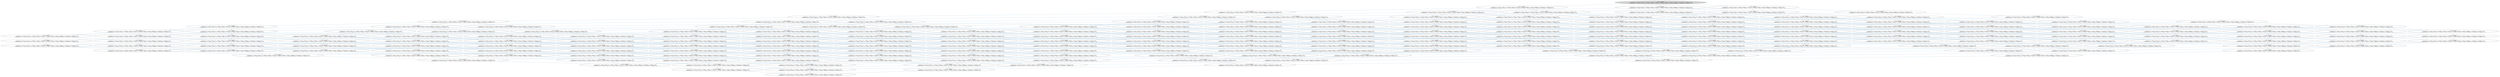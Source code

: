 strict digraph DiskGraph {
edge [colorscheme="paired12"]
nodesep=0.35;
subgraph cluster_graph {
color="white";
4612463729522991489 [label="/\\ state = \"operational\"\n/\\ customers = [c1 |-> [assets |-> [credit |-> (25 :> 2 @@ 50 :> 2 @@ 100 :> 2), bank |-> (25 :> 0 @@ 50 :> 0 @@ 100 :> 0), product |-> [saffron_sky |-> 0, desert_white |-> 0, ocean_blue |-> 0]]]]\n/\\ vending_machines = [v1 |-> [assets |-> [credit |-> (25 :> 0 @@ 50 :> 0 @@ 100 :> 0), bank |-> (25 :> 0 @@ 50 :> 0 @@ 100 :> 0), product |-> [saffron_sky |-> 2, desert_white |-> 2, ocean_blue |-> 2]]]]",style = filled]
4612463729522991489 -> -8583674622651597134 [label="",color="2",fontcolor="2"];
-8583674622651597134 [label="/\\ state = \"operational\"\n/\\ customers = [c1 |-> [assets |-> [credit |-> (25 :> 1 @@ 50 :> 2 @@ 100 :> 2), bank |-> (25 :> 0 @@ 50 :> 0 @@ 100 :> 0), product |-> [saffron_sky |-> 0, desert_white |-> 0, ocean_blue |-> 0]]]]\n/\\ vending_machines = [v1 |-> [assets |-> [credit |-> (25 :> 1 @@ 50 :> 0 @@ 100 :> 0), bank |-> (25 :> 0 @@ 50 :> 0 @@ 100 :> 0), product |-> [saffron_sky |-> 2, desert_white |-> 2, ocean_blue |-> 2]]]]"];
4612463729522991489 -> 4411627940175298837 [label="",color="2",fontcolor="2"];
4411627940175298837 [label="/\\ state = \"operational\"\n/\\ customers = [c1 |-> [assets |-> [credit |-> (25 :> 2 @@ 50 :> 1 @@ 100 :> 2), bank |-> (25 :> 0 @@ 50 :> 0 @@ 100 :> 0), product |-> [saffron_sky |-> 0, desert_white |-> 0, ocean_blue |-> 0]]]]\n/\\ vending_machines = [v1 |-> [assets |-> [credit |-> (25 :> 0 @@ 50 :> 1 @@ 100 :> 0), bank |-> (25 :> 0 @@ 50 :> 0 @@ 100 :> 0), product |-> [saffron_sky |-> 2, desert_white |-> 2, ocean_blue |-> 2]]]]"];
-8583674622651597134 -> 8856294411013447928 [label="",color="2",fontcolor="2"];
8856294411013447928 [label="/\\ state = \"operational\"\n/\\ customers = [c1 |-> [assets |-> [credit |-> (25 :> 0 @@ 50 :> 2 @@ 100 :> 2), bank |-> (25 :> 0 @@ 50 :> 0 @@ 100 :> 0), product |-> [saffron_sky |-> 0, desert_white |-> 0, ocean_blue |-> 0]]]]\n/\\ vending_machines = [v1 |-> [assets |-> [credit |-> (25 :> 2 @@ 50 :> 0 @@ 100 :> 0), bank |-> (25 :> 0 @@ 50 :> 0 @@ 100 :> 0), product |-> [saffron_sky |-> 2, desert_white |-> 2, ocean_blue |-> 2]]]]"];
4612463729522991489 -> 4814921054167872267 [label="",color="2",fontcolor="2"];
4814921054167872267 [label="/\\ state = \"operational\"\n/\\ customers = [c1 |-> [assets |-> [credit |-> (25 :> 2 @@ 50 :> 2 @@ 100 :> 1), bank |-> (25 :> 0 @@ 50 :> 0 @@ 100 :> 0), product |-> [saffron_sky |-> 0, desert_white |-> 0, ocean_blue |-> 0]]]]\n/\\ vending_machines = [v1 |-> [assets |-> [credit |-> (25 :> 0 @@ 50 :> 0 @@ 100 :> 1), bank |-> (25 :> 0 @@ 50 :> 0 @@ 100 :> 0), product |-> [saffron_sky |-> 2, desert_white |-> 2, ocean_blue |-> 2]]]]"];
8856294411013447928 -> 9199650531530351783 [label="",color="2",fontcolor="2"];
9199650531530351783 [label="/\\ state = \"operational\"\n/\\ customers = [c1 |-> [assets |-> [credit |-> (25 :> -1 @@ 50 :> 2 @@ 100 :> 2), bank |-> (25 :> 0 @@ 50 :> 0 @@ 100 :> 0), product |-> [saffron_sky |-> 0, desert_white |-> 0, ocean_blue |-> 0]]]]\n/\\ vending_machines = [v1 |-> [assets |-> [credit |-> (25 :> 3 @@ 50 :> 0 @@ 100 :> 0), bank |-> (25 :> 0 @@ 50 :> 0 @@ 100 :> 0), product |-> [saffron_sky |-> 2, desert_white |-> 2, ocean_blue |-> 2]]]]"];
-8583674622651597134 -> -730944306716484058 [label="",color="2",fontcolor="2"];
4411627940175298837 -> -730944306716484058 [label="",color="2",fontcolor="2"];
-730944306716484058 [label="/\\ state = \"operational\"\n/\\ customers = [c1 |-> [assets |-> [credit |-> (25 :> 1 @@ 50 :> 1 @@ 100 :> 2), bank |-> (25 :> 0 @@ 50 :> 0 @@ 100 :> 0), product |-> [saffron_sky |-> 0, desert_white |-> 0, ocean_blue |-> 0]]]]\n/\\ vending_machines = [v1 |-> [assets |-> [credit |-> (25 :> 1 @@ 50 :> 1 @@ 100 :> 0), bank |-> (25 :> 0 @@ 50 :> 0 @@ 100 :> 0), product |-> [saffron_sky |-> 2, desert_white |-> 2, ocean_blue |-> 2]]]]"];
4814921054167872267 -> -8489176401247851464 [label="",color="2",fontcolor="2"];
-8489176401247851464 [label="/\\ state = \"operational\"\n/\\ customers = [c1 |-> [assets |-> [credit |-> (25 :> 1 @@ 50 :> 2 @@ 100 :> 1), bank |-> (25 :> 0 @@ 50 :> 0 @@ 100 :> 0), product |-> [saffron_sky |-> 0, desert_white |-> 0, ocean_blue |-> 0]]]]\n/\\ vending_machines = [v1 |-> [assets |-> [credit |-> (25 :> 1 @@ 50 :> 0 @@ 100 :> 1), bank |-> (25 :> 0 @@ 50 :> 0 @@ 100 :> 0), product |-> [saffron_sky |-> 2, desert_white |-> 2, ocean_blue |-> 2]]]]"];
8856294411013447928 -> 566437287491715180 [label="",color="2",fontcolor="2"];
566437287491715180 [label="/\\ state = \"operational\"\n/\\ customers = [c1 |-> [assets |-> [credit |-> (25 :> 0 @@ 50 :> 1 @@ 100 :> 2), bank |-> (25 :> 0 @@ 50 :> 0 @@ 100 :> 0), product |-> [saffron_sky |-> 0, desert_white |-> 0, ocean_blue |-> 0]]]]\n/\\ vending_machines = [v1 |-> [assets |-> [credit |-> (25 :> 2 @@ 50 :> 1 @@ 100 :> 0), bank |-> (25 :> 0 @@ 50 :> 0 @@ 100 :> 0), product |-> [saffron_sky |-> 2, desert_white |-> 2, ocean_blue |-> 2]]]]"];
4411627940175298837 -> 2633109437506794066 [label="",color="2",fontcolor="2"];
2633109437506794066 [label="/\\ state = \"operational\"\n/\\ customers = [c1 |-> [assets |-> [credit |-> (25 :> 2 @@ 50 :> 0 @@ 100 :> 2), bank |-> (25 :> 0 @@ 50 :> 0 @@ 100 :> 0), product |-> [saffron_sky |-> 0, desert_white |-> 0, ocean_blue |-> 0]]]]\n/\\ vending_machines = [v1 |-> [assets |-> [credit |-> (25 :> 0 @@ 50 :> 2 @@ 100 :> 0), bank |-> (25 :> 0 @@ 50 :> 0 @@ 100 :> 0), product |-> [saffron_sky |-> 2, desert_white |-> 2, ocean_blue |-> 2]]]]"];
-8583674622651597134 -> -8489176401247851464 [label="",color="2",fontcolor="2"];
9199650531530351783 -> -106312364592546387 [label="",color="2",fontcolor="2"];
-106312364592546387 [label="/\\ state = \"operational\"\n/\\ customers = [c1 |-> [assets |-> [credit |-> (25 :> -2 @@ 50 :> 2 @@ 100 :> 2), bank |-> (25 :> 0 @@ 50 :> 0 @@ 100 :> 0), product |-> [saffron_sky |-> 0, desert_white |-> 0, ocean_blue |-> 0]]]]\n/\\ vending_machines = [v1 |-> [assets |-> [credit |-> (25 :> 4 @@ 50 :> 0 @@ 100 :> 0), bank |-> (25 :> 0 @@ 50 :> 0 @@ 100 :> 0), product |-> [saffron_sky |-> 2, desert_white |-> 2, ocean_blue |-> 2]]]]"];
4814921054167872267 -> 4605364230461887391 [label="",color="2",fontcolor="2"];
4605364230461887391 [label="/\\ state = \"operational\"\n/\\ customers = [c1 |-> [assets |-> [credit |-> (25 :> 2 @@ 50 :> 1 @@ 100 :> 1), bank |-> (25 :> 0 @@ 50 :> 0 @@ 100 :> 0), product |-> [saffron_sky |-> 0, desert_white |-> 0, ocean_blue |-> 0]]]]\n/\\ vending_machines = [v1 |-> [assets |-> [credit |-> (25 :> 0 @@ 50 :> 1 @@ 100 :> 1), bank |-> (25 :> 0 @@ 50 :> 0 @@ 100 :> 0), product |-> [saffron_sky |-> 2, desert_white |-> 2, ocean_blue |-> 2]]]]"];
8856294411013447928 -> 8662439390046663282 [label="",color="2",fontcolor="2"];
8662439390046663282 [label="/\\ state = \"operational\"\n/\\ customers = [c1 |-> [assets |-> [credit |-> (25 :> 0 @@ 50 :> 2 @@ 100 :> 1), bank |-> (25 :> 0 @@ 50 :> 0 @@ 100 :> 0), product |-> [saffron_sky |-> 0, desert_white |-> 0, ocean_blue |-> 0]]]]\n/\\ vending_machines = [v1 |-> [assets |-> [credit |-> (25 :> 2 @@ 50 :> 0 @@ 100 :> 1), bank |-> (25 :> 0 @@ 50 :> 0 @@ 100 :> 0), product |-> [saffron_sky |-> 2, desert_white |-> 2, ocean_blue |-> 2]]]]"];
4411627940175298837 -> 4605364230461887391 [label="",color="2",fontcolor="2"];
4814921054167872267 -> 1827705665224993529 [label="",color="2",fontcolor="2"];
1827705665224993529 [label="/\\ state = \"operational\"\n/\\ customers = [c1 |-> [assets |-> [credit |-> (25 :> 2 @@ 50 :> 2 @@ 100 :> 0), bank |-> (25 :> 0 @@ 50 :> 0 @@ 100 :> 0), product |-> [saffron_sky |-> 0, desert_white |-> 0, ocean_blue |-> 0]]]]\n/\\ vending_machines = [v1 |-> [assets |-> [credit |-> (25 :> 0 @@ 50 :> 0 @@ 100 :> 2), bank |-> (25 :> 0 @@ 50 :> 0 @@ 100 :> 0), product |-> [saffron_sky |-> 2, desert_white |-> 2, ocean_blue |-> 2]]]]"];
9199650531530351783 -> 184711375780086835 [label="",color="2",fontcolor="2"];
184711375780086835 [label="/\\ state = \"operational\"\n/\\ customers = [c1 |-> [assets |-> [credit |-> (25 :> -1 @@ 50 :> 1 @@ 100 :> 2), bank |-> (25 :> 0 @@ 50 :> 0 @@ 100 :> 0), product |-> [saffron_sky |-> 0, desert_white |-> 0, ocean_blue |-> 0]]]]\n/\\ vending_machines = [v1 |-> [assets |-> [credit |-> (25 :> 3 @@ 50 :> 1 @@ 100 :> 0), bank |-> (25 :> 0 @@ 50 :> 0 @@ 100 :> 0), product |-> [saffron_sky |-> 2, desert_white |-> 2, ocean_blue |-> 2]]]]"];
-730944306716484058 -> 566437287491715180 [label="",color="2",fontcolor="2"];
-730944306716484058 -> -1411661675687989919 [label="",color="2",fontcolor="2"];
-1411661675687989919 [label="/\\ state = \"operational\"\n/\\ customers = [c1 |-> [assets |-> [credit |-> (25 :> 1 @@ 50 :> 0 @@ 100 :> 2), bank |-> (25 :> 0 @@ 50 :> 0 @@ 100 :> 0), product |-> [saffron_sky |-> 0, desert_white |-> 0, ocean_blue |-> 0]]]]\n/\\ vending_machines = [v1 |-> [assets |-> [credit |-> (25 :> 1 @@ 50 :> 2 @@ 100 :> 0), bank |-> (25 :> 0 @@ 50 :> 0 @@ 100 :> 0), product |-> [saffron_sky |-> 2, desert_white |-> 2, ocean_blue |-> 2]]]]"];
9199650531530351783 -> 9041947157006349869 [label="",color="2",fontcolor="2"];
9041947157006349869 [label="/\\ state = \"operational\"\n/\\ customers = [c1 |-> [assets |-> [credit |-> (25 :> -1 @@ 50 :> 2 @@ 100 :> 1), bank |-> (25 :> 0 @@ 50 :> 0 @@ 100 :> 0), product |-> [saffron_sky |-> 0, desert_white |-> 0, ocean_blue |-> 0]]]]\n/\\ vending_machines = [v1 |-> [assets |-> [credit |-> (25 :> 3 @@ 50 :> 0 @@ 100 :> 1), bank |-> (25 :> 0 @@ 50 :> 0 @@ 100 :> 0), product |-> [saffron_sky |-> 2, desert_white |-> 2, ocean_blue |-> 2]]]]"];
-730944306716484058 -> -645175400401531732 [label="",color="2",fontcolor="2"];
-645175400401531732 [label="/\\ state = \"operational\"\n/\\ customers = [c1 |-> [assets |-> [credit |-> (25 :> 1 @@ 50 :> 1 @@ 100 :> 1), bank |-> (25 :> 0 @@ 50 :> 0 @@ 100 :> 0), product |-> [saffron_sky |-> 0, desert_white |-> 0, ocean_blue |-> 0]]]]\n/\\ vending_machines = [v1 |-> [assets |-> [credit |-> (25 :> 1 @@ 50 :> 1 @@ 100 :> 1), bank |-> (25 :> 0 @@ 50 :> 0 @@ 100 :> 0), product |-> [saffron_sky |-> 2, desert_white |-> 2, ocean_blue |-> 2]]]]"];
-8489176401247851464 -> 8662439390046663282 [label="",color="2",fontcolor="2"];
2633109437506794066 -> -1411661675687989919 [label="",color="2",fontcolor="2"];
4605364230461887391 -> -645175400401531732 [label="",color="2",fontcolor="2"];
566437287491715180 -> 184711375780086835 [label="",color="2",fontcolor="2"];
2633109437506794066 -> 5138339659733975744 [label="",color="2",fontcolor="2"];
5138339659733975744 [label="/\\ state = \"operational\"\n/\\ customers = [c1 |-> [assets |-> [credit |-> (25 :> 2 @@ 50 :> -1 @@ 100 :> 2), bank |-> (25 :> 0 @@ 50 :> 0 @@ 100 :> 0), product |-> [saffron_sky |-> 0, desert_white |-> 0, ocean_blue |-> 0]]]]\n/\\ vending_machines = [v1 |-> [assets |-> [credit |-> (25 :> 0 @@ 50 :> 3 @@ 100 :> 0), bank |-> (25 :> 0 @@ 50 :> 0 @@ 100 :> 0), product |-> [saffron_sky |-> 2, desert_white |-> 2, ocean_blue |-> 2]]]]"];
4605364230461887391 -> 2763632887214170328 [label="",color="2",fontcolor="2"];
2763632887214170328 [label="/\\ state = \"operational\"\n/\\ customers = [c1 |-> [assets |-> [credit |-> (25 :> 2 @@ 50 :> 0 @@ 100 :> 1), bank |-> (25 :> 0 @@ 50 :> 0 @@ 100 :> 0), product |-> [saffron_sky |-> 0, desert_white |-> 0, ocean_blue |-> 0]]]]\n/\\ vending_machines = [v1 |-> [assets |-> [credit |-> (25 :> 0 @@ 50 :> 2 @@ 100 :> 1), bank |-> (25 :> 0 @@ 50 :> 0 @@ 100 :> 0), product |-> [saffron_sky |-> 2, desert_white |-> 2, ocean_blue |-> 2]]]]"];
566437287491715180 -> 2193126161410601771 [label="",color="2",fontcolor="2"];
2193126161410601771 [label="/\\ state = \"operational\"\n/\\ customers = [c1 |-> [assets |-> [credit |-> (25 :> 0 @@ 50 :> 0 @@ 100 :> 2), bank |-> (25 :> 0 @@ 50 :> 0 @@ 100 :> 0), product |-> [saffron_sky |-> 0, desert_white |-> 0, ocean_blue |-> 0]]]]\n/\\ vending_machines = [v1 |-> [assets |-> [credit |-> (25 :> 2 @@ 50 :> 2 @@ 100 :> 0), bank |-> (25 :> 0 @@ 50 :> 0 @@ 100 :> 0), product |-> [saffron_sky |-> 2, desert_white |-> 2, ocean_blue |-> 2]]]]"];
-106312364592546387 -> 3919300791445037726 [label="",color="2",fontcolor="2"];
3919300791445037726 [label="/\\ state = \"operational\"\n/\\ customers = [c1 |-> [assets |-> [credit |-> (25 :> -3 @@ 50 :> 2 @@ 100 :> 2), bank |-> (25 :> 0 @@ 50 :> 0 @@ 100 :> 0), product |-> [saffron_sky |-> 0, desert_white |-> 0, ocean_blue |-> 0]]]]\n/\\ vending_machines = [v1 |-> [assets |-> [credit |-> (25 :> 5 @@ 50 :> 0 @@ 100 :> 0), bank |-> (25 :> 0 @@ 50 :> 0 @@ 100 :> 0), product |-> [saffron_sky |-> 2, desert_white |-> 2, ocean_blue |-> 2]]]]"];
-8489176401247851464 -> -645175400401531732 [label="",color="2",fontcolor="2"];
2633109437506794066 -> 2763632887214170328 [label="",color="2",fontcolor="2"];
4605364230461887391 -> 7234702880630196845 [label="",color="2",fontcolor="2"];
7234702880630196845 [label="/\\ state = \"operational\"\n/\\ customers = [c1 |-> [assets |-> [credit |-> (25 :> 2 @@ 50 :> 1 @@ 100 :> 0), bank |-> (25 :> 0 @@ 50 :> 0 @@ 100 :> 0), product |-> [saffron_sky |-> 0, desert_white |-> 0, ocean_blue |-> 0]]]]\n/\\ vending_machines = [v1 |-> [assets |-> [credit |-> (25 :> 0 @@ 50 :> 1 @@ 100 :> 2), bank |-> (25 :> 0 @@ 50 :> 0 @@ 100 :> 0), product |-> [saffron_sky |-> 2, desert_white |-> 2, ocean_blue |-> 2]]]]"];
566437287491715180 -> 363852401848095462 [label="",color="2",fontcolor="2"];
363852401848095462 [label="/\\ state = \"operational\"\n/\\ customers = [c1 |-> [assets |-> [credit |-> (25 :> 0 @@ 50 :> 1 @@ 100 :> 1), bank |-> (25 :> 0 @@ 50 :> 0 @@ 100 :> 0), product |-> [saffron_sky |-> 0, desert_white |-> 0, ocean_blue |-> 0]]]]\n/\\ vending_machines = [v1 |-> [assets |-> [credit |-> (25 :> 2 @@ 50 :> 1 @@ 100 :> 1), bank |-> (25 :> 0 @@ 50 :> 0 @@ 100 :> 0), product |-> [saffron_sky |-> 2, desert_white |-> 2, ocean_blue |-> 2]]]]"];
-106312364592546387 -> -8953773874689106631 [label="",color="2",fontcolor="2"];
-8953773874689106631 [label="/\\ state = \"operational\"\n/\\ customers = [c1 |-> [assets |-> [credit |-> (25 :> -2 @@ 50 :> 1 @@ 100 :> 2), bank |-> (25 :> 0 @@ 50 :> 0 @@ 100 :> 0), product |-> [saffron_sky |-> 0, desert_white |-> 0, ocean_blue |-> 0]]]]\n/\\ vending_machines = [v1 |-> [assets |-> [credit |-> (25 :> 4 @@ 50 :> 1 @@ 100 :> 0), bank |-> (25 :> 0 @@ 50 :> 0 @@ 100 :> 0), product |-> [saffron_sky |-> 2, desert_white |-> 2, ocean_blue |-> 2]]]]"];
184711375780086835 -> -8953773874689106631 [label="",color="2",fontcolor="2"];
1827705665224993529 -> -3332880722217929270 [label="",color="2",fontcolor="2"];
-8489176401247851464 -> -3332880722217929270 [label="",color="2",fontcolor="2"];
-3332880722217929270 [label="/\\ state = \"operational\"\n/\\ customers = [c1 |-> [assets |-> [credit |-> (25 :> 1 @@ 50 :> 2 @@ 100 :> 0), bank |-> (25 :> 0 @@ 50 :> 0 @@ 100 :> 0), product |-> [saffron_sky |-> 0, desert_white |-> 0, ocean_blue |-> 0]]]]\n/\\ vending_machines = [v1 |-> [assets |-> [credit |-> (25 :> 1 @@ 50 :> 0 @@ 100 :> 2), bank |-> (25 :> 0 @@ 50 :> 0 @@ 100 :> 0), product |-> [saffron_sky |-> 2, desert_white |-> 2, ocean_blue |-> 2]]]]"];
1827705665224993529 -> 7234702880630196845 [label="",color="2",fontcolor="2"];
184711375780086835 -> 1955641054495307636 [label="",color="2",fontcolor="2"];
1955641054495307636 [label="/\\ state = \"operational\"\n/\\ customers = [c1 |-> [assets |-> [credit |-> (25 :> -1 @@ 50 :> 0 @@ 100 :> 2), bank |-> (25 :> 0 @@ 50 :> 0 @@ 100 :> 0), product |-> [saffron_sky |-> 0, desert_white |-> 0, ocean_blue |-> 0]]]]\n/\\ vending_machines = [v1 |-> [assets |-> [credit |-> (25 :> 3 @@ 50 :> 2 @@ 100 :> 0), bank |-> (25 :> 0 @@ 50 :> 0 @@ 100 :> 0), product |-> [saffron_sky |-> 2, desert_white |-> 2, ocean_blue |-> 2]]]]"];
-106312364592546387 -> -263875002018533593 [label="",color="2",fontcolor="2"];
-263875002018533593 [label="/\\ state = \"operational\"\n/\\ customers = [c1 |-> [assets |-> [credit |-> (25 :> -2 @@ 50 :> 2 @@ 100 :> 1), bank |-> (25 :> 0 @@ 50 :> 0 @@ 100 :> 0), product |-> [saffron_sky |-> 0, desert_white |-> 0, ocean_blue |-> 0]]]]\n/\\ vending_machines = [v1 |-> [assets |-> [credit |-> (25 :> 4 @@ 50 :> 0 @@ 100 :> 1), bank |-> (25 :> 0 @@ 50 :> 0 @@ 100 :> 0), product |-> [saffron_sky |-> 2, desert_white |-> 2, ocean_blue |-> 2]]]]"];
8662439390046663282 -> 9041947157006349869 [label="",color="2",fontcolor="2"];
9041947157006349869 -> -263875002018533593 [label="",color="2",fontcolor="2"];
1827705665224993529 -> -8321595087945781066 [label="",color="2",fontcolor="2"];
-8321595087945781066 [label="/\\ state = \"operational\"\n/\\ customers = [c1 |-> [assets |-> [credit |-> (25 :> 2 @@ 50 :> 2 @@ 100 :> -1), bank |-> (25 :> 0 @@ 50 :> 0 @@ 100 :> 0), product |-> [saffron_sky |-> 0, desert_white |-> 0, ocean_blue |-> 0]]]]\n/\\ vending_machines = [v1 |-> [assets |-> [credit |-> (25 :> 0 @@ 50 :> 0 @@ 100 :> 3), bank |-> (25 :> 0 @@ 50 :> 0 @@ 100 :> 0), product |-> [saffron_sky |-> 2, desert_white |-> 2, ocean_blue |-> 2]]]]"];
9041947157006349869 -> 18278720829019833 [label="",color="2",fontcolor="2"];
18278720829019833 [label="/\\ state = \"operational\"\n/\\ customers = [c1 |-> [assets |-> [credit |-> (25 :> -1 @@ 50 :> 1 @@ 100 :> 1), bank |-> (25 :> 0 @@ 50 :> 0 @@ 100 :> 0), product |-> [saffron_sky |-> 0, desert_white |-> 0, ocean_blue |-> 0]]]]\n/\\ vending_machines = [v1 |-> [assets |-> [credit |-> (25 :> 3 @@ 50 :> 1 @@ 100 :> 1), bank |-> (25 :> 0 @@ 50 :> 0 @@ 100 :> 0), product |-> [saffron_sky |-> 2, desert_white |-> 2, ocean_blue |-> 2]]]]"];
8662439390046663282 -> 363852401848095462 [label="",color="2",fontcolor="2"];
-1411661675687989919 -> 2193126161410601771 [label="",color="2",fontcolor="2"];
184711375780086835 -> 18278720829019833 [label="",color="2",fontcolor="2"];
8662439390046663282 -> 2573933719238273920 [label="",color="2",fontcolor="2"];
2573933719238273920 [label="/\\ state = \"operational\"\n/\\ customers = [c1 |-> [assets |-> [credit |-> (25 :> 0 @@ 50 :> 2 @@ 100 :> 0), bank |-> (25 :> 0 @@ 50 :> 0 @@ 100 :> 0), product |-> [saffron_sky |-> 0, desert_white |-> 0, ocean_blue |-> 0]]]]\n/\\ vending_machines = [v1 |-> [assets |-> [credit |-> (25 :> 2 @@ 50 :> 0 @@ 100 :> 2), bank |-> (25 :> 0 @@ 50 :> 0 @@ 100 :> 0), product |-> [saffron_sky |-> 2, desert_white |-> 2, ocean_blue |-> 2]]]]"];
5138339659733975744 -> -8093700220988596749 [label="",color="2",fontcolor="2"];
-645175400401531732 -> 363852401848095462 [label="",color="2",fontcolor="2"];
9041947157006349869 -> 2806915360978808799 [label="",color="2",fontcolor="2"];
2806915360978808799 [label="/\\ state = \"operational\"\n/\\ customers = [c1 |-> [assets |-> [credit |-> (25 :> -1 @@ 50 :> 2 @@ 100 :> 0), bank |-> (25 :> 0 @@ 50 :> 0 @@ 100 :> 0), product |-> [saffron_sky |-> 0, desert_white |-> 0, ocean_blue |-> 0]]]]\n/\\ vending_machines = [v1 |-> [assets |-> [credit |-> (25 :> 3 @@ 50 :> 0 @@ 100 :> 2), bank |-> (25 :> 0 @@ 50 :> 0 @@ 100 :> 0), product |-> [saffron_sky |-> 2, desert_white |-> 2, ocean_blue |-> 2]]]]"];
-1411661675687989919 -> -8093700220988596749 [label="",color="2",fontcolor="2"];
-8093700220988596749 [label="/\\ state = \"operational\"\n/\\ customers = [c1 |-> [assets |-> [credit |-> (25 :> 1 @@ 50 :> -1 @@ 100 :> 2), bank |-> (25 :> 0 @@ 50 :> 0 @@ 100 :> 0), product |-> [saffron_sky |-> 0, desert_white |-> 0, ocean_blue |-> 0]]]]\n/\\ vending_machines = [v1 |-> [assets |-> [credit |-> (25 :> 1 @@ 50 :> 3 @@ 100 :> 0), bank |-> (25 :> 0 @@ 50 :> 0 @@ 100 :> 0), product |-> [saffron_sky |-> 2, desert_white |-> 2, ocean_blue |-> 2]]]]"];
-645175400401531732 -> -1245228470439804949 [label="",color="2",fontcolor="2"];
-1245228470439804949 [label="/\\ state = \"operational\"\n/\\ customers = [c1 |-> [assets |-> [credit |-> (25 :> 1 @@ 50 :> 0 @@ 100 :> 1), bank |-> (25 :> 0 @@ 50 :> 0 @@ 100 :> 0), product |-> [saffron_sky |-> 0, desert_white |-> 0, ocean_blue |-> 0]]]]\n/\\ vending_machines = [v1 |-> [assets |-> [credit |-> (25 :> 1 @@ 50 :> 2 @@ 100 :> 1), bank |-> (25 :> 0 @@ 50 :> 0 @@ 100 :> 0), product |-> [saffron_sky |-> 2, desert_white |-> 2, ocean_blue |-> 2]]]]"];
-1411661675687989919 -> -1245228470439804949 [label="",color="2",fontcolor="2"];
5138339659733975744 -> 653956048129295578 [label="",color="2",fontcolor="2"];
653956048129295578 [label="/\\ state = \"operational\"\n/\\ customers = [c1 |-> [assets |-> [credit |-> (25 :> 2 @@ 50 :> -2 @@ 100 :> 2), bank |-> (25 :> 0 @@ 50 :> 0 @@ 100 :> 0), product |-> [saffron_sky |-> 0, desert_white |-> 0, ocean_blue |-> 0]]]]\n/\\ vending_machines = [v1 |-> [assets |-> [credit |-> (25 :> 0 @@ 50 :> 4 @@ 100 :> 0), bank |-> (25 :> 0 @@ 50 :> 0 @@ 100 :> 0), product |-> [saffron_sky |-> 2, desert_white |-> 2, ocean_blue |-> 2]]]]"];
2763632887214170328 -> -1245228470439804949 [label="",color="2",fontcolor="2"];
-645175400401531732 -> -6015478924493793954 [label="",color="2",fontcolor="2"];
-6015478924493793954 [label="/\\ state = \"operational\"\n/\\ customers = [c1 |-> [assets |-> [credit |-> (25 :> 1 @@ 50 :> 1 @@ 100 :> 0), bank |-> (25 :> 0 @@ 50 :> 0 @@ 100 :> 0), product |-> [saffron_sky |-> 0, desert_white |-> 0, ocean_blue |-> 0]]]]\n/\\ vending_machines = [v1 |-> [assets |-> [credit |-> (25 :> 1 @@ 50 :> 1 @@ 100 :> 2), bank |-> (25 :> 0 @@ 50 :> 0 @@ 100 :> 0), product |-> [saffron_sky |-> 2, desert_white |-> 2, ocean_blue |-> 2]]]]"];
2763632887214170328 -> 5016947109238149194 [label="",color="2",fontcolor="2"];
5016947109238149194 [label="/\\ state = \"operational\"\n/\\ customers = [c1 |-> [assets |-> [credit |-> (25 :> 2 @@ 50 :> -1 @@ 100 :> 1), bank |-> (25 :> 0 @@ 50 :> 0 @@ 100 :> 0), product |-> [saffron_sky |-> 0, desert_white |-> 0, ocean_blue |-> 0]]]]\n/\\ vending_machines = [v1 |-> [assets |-> [credit |-> (25 :> 0 @@ 50 :> 3 @@ 100 :> 1), bank |-> (25 :> 0 @@ 50 :> 0 @@ 100 :> 0), product |-> [saffron_sky |-> 2, desert_white |-> 2, ocean_blue |-> 2]]]]"];
5138339659733975744 -> 5016947109238149194 [label="",color="2",fontcolor="2"];
2193126161410601771 -> 1955641054495307636 [label="",color="2",fontcolor="2"];
3919300791445037726 -> 5431240149473952266 [label="",color="2",fontcolor="2"];
5431240149473952266 [label="/\\ state = \"operational\"\n/\\ customers = [c1 |-> [assets |-> [credit |-> (25 :> -3 @@ 50 :> 1 @@ 100 :> 2), bank |-> (25 :> 0 @@ 50 :> 0 @@ 100 :> 0), product |-> [saffron_sky |-> 0, desert_white |-> 0, ocean_blue |-> 0]]]]\n/\\ vending_machines = [v1 |-> [assets |-> [credit |-> (25 :> 5 @@ 50 :> 1 @@ 100 :> 0), bank |-> (25 :> 0 @@ 50 :> 0 @@ 100 :> 0), product |-> [saffron_sky |-> 2, desert_white |-> 2, ocean_blue |-> 2]]]]"];
7234702880630196845 -> -6015478924493793954 [label="",color="2",fontcolor="2"];
2763632887214170328 -> 9067220330395810090 [label="",color="2",fontcolor="2"];
9067220330395810090 [label="/\\ state = \"operational\"\n/\\ customers = [c1 |-> [assets |-> [credit |-> (25 :> 2 @@ 50 :> 0 @@ 100 :> 0), bank |-> (25 :> 0 @@ 50 :> 0 @@ 100 :> 0), product |-> [saffron_sky |-> 0, desert_white |-> 0, ocean_blue |-> 0]]]]\n/\\ vending_machines = [v1 |-> [assets |-> [credit |-> (25 :> 0 @@ 50 :> 2 @@ 100 :> 2), bank |-> (25 :> 0 @@ 50 :> 0 @@ 100 :> 0), product |-> [saffron_sky |-> 2, desert_white |-> 2, ocean_blue |-> 2]]]]"];
363852401848095462 -> 18278720829019833 [label="",color="2",fontcolor="2"];
7234702880630196845 -> 9067220330395810090 [label="",color="2",fontcolor="2"];
2193126161410601771 -> 9055101921208189881 [label="",color="2",fontcolor="2"];
9055101921208189881 [label="/\\ state = \"operational\"\n/\\ customers = [c1 |-> [assets |-> [credit |-> (25 :> 0 @@ 50 :> -1 @@ 100 :> 2), bank |-> (25 :> 0 @@ 50 :> 0 @@ 100 :> 0), product |-> [saffron_sky |-> 0, desert_white |-> 0, ocean_blue |-> 0]]]]\n/\\ vending_machines = [v1 |-> [assets |-> [credit |-> (25 :> 2 @@ 50 :> 3 @@ 100 :> 0), bank |-> (25 :> 0 @@ 50 :> 0 @@ 100 :> 0), product |-> [saffron_sky |-> 2, desert_white |-> 2, ocean_blue |-> 2]]]]"];
3919300791445037726 -> 3797921172559228948 [label="",color="2",fontcolor="2"];
3797921172559228948 [label="/\\ state = \"operational\"\n/\\ customers = [c1 |-> [assets |-> [credit |-> (25 :> -3 @@ 50 :> 2 @@ 100 :> 1), bank |-> (25 :> 0 @@ 50 :> 0 @@ 100 :> 0), product |-> [saffron_sky |-> 0, desert_white |-> 0, ocean_blue |-> 0]]]]\n/\\ vending_machines = [v1 |-> [assets |-> [credit |-> (25 :> 5 @@ 50 :> 0 @@ 100 :> 1), bank |-> (25 :> 0 @@ 50 :> 0 @@ 100 :> 0), product |-> [saffron_sky |-> 2, desert_white |-> 2, ocean_blue |-> 2]]]]"];
363852401848095462 -> 2071452406336479649 [label="",color="2",fontcolor="2"];
2071452406336479649 [label="/\\ state = \"operational\"\n/\\ customers = [c1 |-> [assets |-> [credit |-> (25 :> 0 @@ 50 :> 0 @@ 100 :> 1), bank |-> (25 :> 0 @@ 50 :> 0 @@ 100 :> 0), product |-> [saffron_sky |-> 0, desert_white |-> 0, ocean_blue |-> 0]]]]\n/\\ vending_machines = [v1 |-> [assets |-> [credit |-> (25 :> 2 @@ 50 :> 2 @@ 100 :> 1), bank |-> (25 :> 0 @@ 50 :> 0 @@ 100 :> 0), product |-> [saffron_sky |-> 2, desert_white |-> 2, ocean_blue |-> 2]]]]"];
-8953773874689106631 -> 5431240149473952266 [label="",color="2",fontcolor="2"];
7234702880630196845 -> -1028999718034075614 [label="",color="2",fontcolor="2"];
-1028999718034075614 [label="/\\ state = \"operational\"\n/\\ customers = [c1 |-> [assets |-> [credit |-> (25 :> 2 @@ 50 :> 1 @@ 100 :> -1), bank |-> (25 :> 0 @@ 50 :> 0 @@ 100 :> 0), product |-> [saffron_sky |-> 0, desert_white |-> 0, ocean_blue |-> 0]]]]\n/\\ vending_machines = [v1 |-> [assets |-> [credit |-> (25 :> 0 @@ 50 :> 1 @@ 100 :> 3), bank |-> (25 :> 0 @@ 50 :> 0 @@ 100 :> 0), product |-> [saffron_sky |-> 2, desert_white |-> 2, ocean_blue |-> 2]]]]"];
-3332880722217929270 -> 2573933719238273920 [label="",color="2",fontcolor="2"];
-8953773874689106631 -> -7345897450441281922 [label="",color="2",fontcolor="2"];
-7345897450441281922 [label="/\\ state = \"operational\"\n/\\ customers = [c1 |-> [assets |-> [credit |-> (25 :> -2 @@ 50 :> 0 @@ 100 :> 2), bank |-> (25 :> 0 @@ 50 :> 0 @@ 100 :> 0), product |-> [saffron_sky |-> 0, desert_white |-> 0, ocean_blue |-> 0]]]]\n/\\ vending_machines = [v1 |-> [assets |-> [credit |-> (25 :> 4 @@ 50 :> 2 @@ 100 :> 0), bank |-> (25 :> 0 @@ 50 :> 0 @@ 100 :> 0), product |-> [saffron_sky |-> 2, desert_white |-> 2, ocean_blue |-> 2]]]]"];
363852401848095462 -> 6810551471316781844 [label="",color="2",fontcolor="2"];
6810551471316781844 [label="/\\ state = \"operational\"\n/\\ customers = [c1 |-> [assets |-> [credit |-> (25 :> 0 @@ 50 :> 1 @@ 100 :> 0), bank |-> (25 :> 0 @@ 50 :> 0 @@ 100 :> 0), product |-> [saffron_sky |-> 0, desert_white |-> 0, ocean_blue |-> 0]]]]\n/\\ vending_machines = [v1 |-> [assets |-> [credit |-> (25 :> 2 @@ 50 :> 1 @@ 100 :> 2), bank |-> (25 :> 0 @@ 50 :> 0 @@ 100 :> 0), product |-> [saffron_sky |-> 2, desert_white |-> 2, ocean_blue |-> 2]]]]"];
2193126161410601771 -> 2071452406336479649 [label="",color="2",fontcolor="2"];
-8953773874689106631 -> -9120628742797570125 [label="",color="2",fontcolor="2"];
-9120628742797570125 [label="/\\ state = \"operational\"\n/\\ customers = [c1 |-> [assets |-> [credit |-> (25 :> -2 @@ 50 :> 1 @@ 100 :> 1), bank |-> (25 :> 0 @@ 50 :> 0 @@ 100 :> 0), product |-> [saffron_sky |-> 0, desert_white |-> 0, ocean_blue |-> 0]]]]\n/\\ vending_machines = [v1 |-> [assets |-> [credit |-> (25 :> 4 @@ 50 :> 1 @@ 100 :> 1), bank |-> (25 :> 0 @@ 50 :> 0 @@ 100 :> 0), product |-> [saffron_sky |-> 2, desert_white |-> 2, ocean_blue |-> 2]]]]"];
-3332880722217929270 -> -6015478924493793954 [label="",color="2",fontcolor="2"];
-3332880722217929270 -> 4927407901403557765 [label="",color="2",fontcolor="2"];
4927407901403557765 [label="/\\ state = \"operational\"\n/\\ customers = [c1 |-> [assets |-> [credit |-> (25 :> 1 @@ 50 :> 2 @@ 100 :> -1), bank |-> (25 :> 0 @@ 50 :> 0 @@ 100 :> 0), product |-> [saffron_sky |-> 0, desert_white |-> 0, ocean_blue |-> 0]]]]\n/\\ vending_machines = [v1 |-> [assets |-> [credit |-> (25 :> 1 @@ 50 :> 0 @@ 100 :> 3), bank |-> (25 :> 0 @@ 50 :> 0 @@ 100 :> 0), product |-> [saffron_sky |-> 2, desert_white |-> 2, ocean_blue |-> 2]]]]"];
1955641054495307636 -> -7345897450441281922 [label="",color="2",fontcolor="2"];
-263875002018533593 -> 3797921172559228948 [label="",color="2",fontcolor="2"];
-263875002018533593 -> -9120628742797570125 [label="",color="2",fontcolor="2"];
1955641054495307636 -> 8711780864636225510 [label="",color="2",fontcolor="2"];
8711780864636225510 [label="/\\ state = \"operational\"\n/\\ customers = [c1 |-> [assets |-> [credit |-> (25 :> -1 @@ 50 :> -1 @@ 100 :> 2), bank |-> (25 :> 0 @@ 50 :> 0 @@ 100 :> 0), product |-> [saffron_sky |-> 0, desert_white |-> 0, ocean_blue |-> 0]]]]\n/\\ vending_machines = [v1 |-> [assets |-> [credit |-> (25 :> 3 @@ 50 :> 3 @@ 100 :> 0), bank |-> (25 :> 0 @@ 50 :> 0 @@ 100 :> 0), product |-> [saffron_sky |-> 2, desert_white |-> 2, ocean_blue |-> 2]]]]"];
-263875002018533593 -> -6351800903865354539 [label="",color="2",fontcolor="2"];
-6351800903865354539 [label="/\\ state = \"operational\"\n/\\ customers = [c1 |-> [assets |-> [credit |-> (25 :> -2 @@ 50 :> 2 @@ 100 :> 0), bank |-> (25 :> 0 @@ 50 :> 0 @@ 100 :> 0), product |-> [saffron_sky |-> 0, desert_white |-> 0, ocean_blue |-> 0]]]]\n/\\ vending_machines = [v1 |-> [assets |-> [credit |-> (25 :> 4 @@ 50 :> 0 @@ 100 :> 2), bank |-> (25 :> 0 @@ 50 :> 0 @@ 100 :> 0), product |-> [saffron_sky |-> 2, desert_white |-> 2, ocean_blue |-> 2]]]]"];
-8321595087945781066 -> 4927407901403557765 [label="",color="2",fontcolor="2"];
18278720829019833 -> -9120628742797570125 [label="",color="2",fontcolor="2"];
1955641054495307636 -> 1869872697403647486 [label="",color="2",fontcolor="2"];
1869872697403647486 [label="/\\ state = \"operational\"\n/\\ customers = [c1 |-> [assets |-> [credit |-> (25 :> -1 @@ 50 :> 0 @@ 100 :> 1), bank |-> (25 :> 0 @@ 50 :> 0 @@ 100 :> 0), product |-> [saffron_sky |-> 0, desert_white |-> 0, ocean_blue |-> 0]]]]\n/\\ vending_machines = [v1 |-> [assets |-> [credit |-> (25 :> 3 @@ 50 :> 2 @@ 100 :> 1), bank |-> (25 :> 0 @@ 50 :> 0 @@ 100 :> 0), product |-> [saffron_sky |-> 2, desert_white |-> 2, ocean_blue |-> 2]]]]"];
-8321595087945781066 -> -1028999718034075614 [label="",color="2",fontcolor="2"];
2573933719238273920 -> 2806915360978808799 [label="",color="2",fontcolor="2"];
18278720829019833 -> 1869872697403647486 [label="",color="2",fontcolor="2"];
-8093700220988596749 -> 9055101921208189881 [label="",color="2",fontcolor="2"];
2806915360978808799 -> -6351800903865354539 [label="",color="2",fontcolor="2"];
2573933719238273920 -> 6810551471316781844 [label="",color="2",fontcolor="2"];
18278720829019833 -> 6615693054281748299 [label="",color="2",fontcolor="2"];
6615693054281748299 [label="/\\ state = \"operational\"\n/\\ customers = [c1 |-> [assets |-> [credit |-> (25 :> -1 @@ 50 :> 1 @@ 100 :> 0), bank |-> (25 :> 0 @@ 50 :> 0 @@ 100 :> 0), product |-> [saffron_sky |-> 0, desert_white |-> 0, ocean_blue |-> 0]]]]\n/\\ vending_machines = [v1 |-> [assets |-> [credit |-> (25 :> 3 @@ 50 :> 1 @@ 100 :> 2), bank |-> (25 :> 0 @@ 50 :> 0 @@ 100 :> 0), product |-> [saffron_sky |-> 2, desert_white |-> 2, ocean_blue |-> 2]]]]"];
-8321595087945781066 -> 4129159177734869464 [label="",color="2",fontcolor="2"];
4129159177734869464 [label="/\\ state = \"operational\"\n/\\ customers = [c1 |-> [assets |-> [credit |-> (25 :> 2 @@ 50 :> 2 @@ 100 :> -2), bank |-> (25 :> 0 @@ 50 :> 0 @@ 100 :> 0), product |-> [saffron_sky |-> 0, desert_white |-> 0, ocean_blue |-> 0]]]]\n/\\ vending_machines = [v1 |-> [assets |-> [credit |-> (25 :> 0 @@ 50 :> 0 @@ 100 :> 4), bank |-> (25 :> 0 @@ 50 :> 0 @@ 100 :> 0), product |-> [saffron_sky |-> 2, desert_white |-> 2, ocean_blue |-> 2]]]]"];
2806915360978808799 -> 6615693054281748299 [label="",color="2",fontcolor="2"];
-8093700220988596749 -> -4471727302875505687 [label="",color="2",fontcolor="2"];
-4471727302875505687 [label="/\\ state = \"operational\"\n/\\ customers = [c1 |-> [assets |-> [credit |-> (25 :> 1 @@ 50 :> -2 @@ 100 :> 2), bank |-> (25 :> 0 @@ 50 :> 0 @@ 100 :> 0), product |-> [saffron_sky |-> 0, desert_white |-> 0, ocean_blue |-> 0]]]]\n/\\ vending_machines = [v1 |-> [assets |-> [credit |-> (25 :> 1 @@ 50 :> 4 @@ 100 :> 0), bank |-> (25 :> 0 @@ 50 :> 0 @@ 100 :> 0), product |-> [saffron_sky |-> 2, desert_white |-> 2, ocean_blue |-> 2]]]]"];
2573933719238273920 -> -5303302121465597489 [label="",color="2",fontcolor="2"];
-5303302121465597489 [label="/\\ state = \"operational\"\n/\\ customers = [c1 |-> [assets |-> [credit |-> (25 :> 0 @@ 50 :> 2 @@ 100 :> -1), bank |-> (25 :> 0 @@ 50 :> 0 @@ 100 :> 0), product |-> [saffron_sky |-> 0, desert_white |-> 0, ocean_blue |-> 0]]]]\n/\\ vending_machines = [v1 |-> [assets |-> [credit |-> (25 :> 2 @@ 50 :> 0 @@ 100 :> 3), bank |-> (25 :> 0 @@ 50 :> 0 @@ 100 :> 0), product |-> [saffron_sky |-> 2, desert_white |-> 2, ocean_blue |-> 2]]]]"];
2806915360978808799 -> -5536406757245061744 [label="",color="2",fontcolor="2"];
-5536406757245061744 [label="/\\ state = \"operational\"\n/\\ customers = [c1 |-> [assets |-> [credit |-> (25 :> -1 @@ 50 :> 2 @@ 100 :> -1), bank |-> (25 :> 0 @@ 50 :> 0 @@ 100 :> 0), product |-> [saffron_sky |-> 0, desert_white |-> 0, ocean_blue |-> 0]]]]\n/\\ vending_machines = [v1 |-> [assets |-> [credit |-> (25 :> 3 @@ 50 :> 0 @@ 100 :> 3), bank |-> (25 :> 0 @@ 50 :> 0 @@ 100 :> 0), product |-> [saffron_sky |-> 2, desert_white |-> 2, ocean_blue |-> 2]]]]"];
653956048129295578 -> -4471727302875505687 [label="",color="2",fontcolor="2"];
-1245228470439804949 -> 2071452406336479649 [label="",color="2",fontcolor="2"];
-8093700220988596749 -> -8251248817629327495 [label="",color="2",fontcolor="2"];
-8251248817629327495 [label="/\\ state = \"operational\"\n/\\ customers = [c1 |-> [assets |-> [credit |-> (25 :> 1 @@ 50 :> -1 @@ 100 :> 1), bank |-> (25 :> 0 @@ 50 :> 0 @@ 100 :> 0), product |-> [saffron_sky |-> 0, desert_white |-> 0, ocean_blue |-> 0]]]]\n/\\ vending_machines = [v1 |-> [assets |-> [credit |-> (25 :> 1 @@ 50 :> 3 @@ 100 :> 1), bank |-> (25 :> 0 @@ 50 :> 0 @@ 100 :> 0), product |-> [saffron_sky |-> 2, desert_white |-> 2, ocean_blue |-> 2]]]]"];
-6015478924493793954 -> 6810551471316781844 [label="",color="2",fontcolor="2"];
653956048129295578 -> 8370171774460372046 [label="",color="2",fontcolor="2"];
8370171774460372046 [label="/\\ state = \"operational\"\n/\\ customers = [c1 |-> [assets |-> [credit |-> (25 :> 2 @@ 50 :> -3 @@ 100 :> 2), bank |-> (25 :> 0 @@ 50 :> 0 @@ 100 :> 0), product |-> [saffron_sky |-> 0, desert_white |-> 0, ocean_blue |-> 0]]]]\n/\\ vending_machines = [v1 |-> [assets |-> [credit |-> (25 :> 0 @@ 50 :> 5 @@ 100 :> 0), bank |-> (25 :> 0 @@ 50 :> 0 @@ 100 :> 0), product |-> [saffron_sky |-> 2, desert_white |-> 2, ocean_blue |-> 2]]]]"];
-1245228470439804949 -> -8251248817629327495 [label="",color="2",fontcolor="2"];
-6015478924493793954 -> -5388742892313991655 [label="",color="2",fontcolor="2"];
-5388742892313991655 [label="/\\ state = \"operational\"\n/\\ customers = [c1 |-> [assets |-> [credit |-> (25 :> 1 @@ 50 :> 0 @@ 100 :> 0), bank |-> (25 :> 0 @@ 50 :> 0 @@ 100 :> 0), product |-> [saffron_sky |-> 0, desert_white |-> 0, ocean_blue |-> 0]]]]\n/\\ vending_machines = [v1 |-> [assets |-> [credit |-> (25 :> 1 @@ 50 :> 2 @@ 100 :> 2), bank |-> (25 :> 0 @@ 50 :> 0 @@ 100 :> 0), product |-> [saffron_sky |-> 2, desert_white |-> 2, ocean_blue |-> 2]]]]"];
5016947109238149194 -> -8251248817629327495 [label="",color="2",fontcolor="2"];
5431240149473952266 -> 5975233312694235469 [label="",color="2",fontcolor="2"];
5975233312694235469 [label="/\\ state = \"operational\"\n/\\ customers = [c1 |-> [assets |-> [credit |-> (25 :> -3 @@ 50 :> 0 @@ 100 :> 2), bank |-> (25 :> 0 @@ 50 :> 0 @@ 100 :> 0), product |-> [saffron_sky |-> 0, desert_white |-> 0, ocean_blue |-> 0]]]]\n/\\ vending_machines = [v1 |-> [assets |-> [credit |-> (25 :> 5 @@ 50 :> 2 @@ 100 :> 0), bank |-> (25 :> 0 @@ 50 :> 0 @@ 100 :> 0), product |-> [saffron_sky |-> 2, desert_white |-> 2, ocean_blue |-> 2]]]]"];
-1245228470439804949 -> -5388742892313991655 [label="",color="2",fontcolor="2"];
5431240149473952266 -> 5300576511916691584 [label="",color="2",fontcolor="2"];
5300576511916691584 [label="/\\ state = \"operational\"\n/\\ customers = [c1 |-> [assets |-> [credit |-> (25 :> -3 @@ 50 :> 1 @@ 100 :> 1), bank |-> (25 :> 0 @@ 50 :> 0 @@ 100 :> 0), product |-> [saffron_sky |-> 0, desert_white |-> 0, ocean_blue |-> 0]]]]\n/\\ vending_machines = [v1 |-> [assets |-> [credit |-> (25 :> 5 @@ 50 :> 1 @@ 100 :> 1), bank |-> (25 :> 0 @@ 50 :> 0 @@ 100 :> 0), product |-> [saffron_sky |-> 2, desert_white |-> 2, ocean_blue |-> 2]]]]"];
-6015478924493793954 -> 4132659653431365393 [label="",color="2",fontcolor="2"];
4132659653431365393 [label="/\\ state = \"operational\"\n/\\ customers = [c1 |-> [assets |-> [credit |-> (25 :> 1 @@ 50 :> 1 @@ 100 :> -1), bank |-> (25 :> 0 @@ 50 :> 0 @@ 100 :> 0), product |-> [saffron_sky |-> 0, desert_white |-> 0, ocean_blue |-> 0]]]]\n/\\ vending_machines = [v1 |-> [assets |-> [credit |-> (25 :> 1 @@ 50 :> 1 @@ 100 :> 3), bank |-> (25 :> 0 @@ 50 :> 0 @@ 100 :> 0), product |-> [saffron_sky |-> 2, desert_white |-> 2, ocean_blue |-> 2]]]]"];
653956048129295578 -> 847692598391461456 [label="",color="2",fontcolor="2"];
9067220330395810090 -> -5388742892313991655 [label="",color="2",fontcolor="2"];
5016947109238149194 -> 847692598391461456 [label="",color="2",fontcolor="2"];
847692598391461456 [label="/\\ state = \"operational\"\n/\\ customers = [c1 |-> [assets |-> [credit |-> (25 :> 2 @@ 50 :> -2 @@ 100 :> 1), bank |-> (25 :> 0 @@ 50 :> 0 @@ 100 :> 0), product |-> [saffron_sky |-> 0, desert_white |-> 0, ocean_blue |-> 0]]]]\n/\\ vending_machines = [v1 |-> [assets |-> [credit |-> (25 :> 0 @@ 50 :> 4 @@ 100 :> 1), bank |-> (25 :> 0 @@ 50 :> 0 @@ 100 :> 0), product |-> [saffron_sky |-> 2, desert_white |-> 2, ocean_blue |-> 2]]]]"];
9067220330395810090 -> 2166406787528247736 [label="",color="2",fontcolor="2"];
2166406787528247736 [label="/\\ state = \"operational\"\n/\\ customers = [c1 |-> [assets |-> [credit |-> (25 :> 2 @@ 50 :> -1 @@ 100 :> 0), bank |-> (25 :> 0 @@ 50 :> 0 @@ 100 :> 0), product |-> [saffron_sky |-> 0, desert_white |-> 0, ocean_blue |-> 0]]]]\n/\\ vending_machines = [v1 |-> [assets |-> [credit |-> (25 :> 0 @@ 50 :> 3 @@ 100 :> 2), bank |-> (25 :> 0 @@ 50 :> 0 @@ 100 :> 0), product |-> [saffron_sky |-> 2, desert_white |-> 2, ocean_blue |-> 2]]]]"];
3797921172559228948 -> 5300576511916691584 [label="",color="2",fontcolor="2"];
9055101921208189881 -> 8711780864636225510 [label="",color="2",fontcolor="2"];
9067220330395810090 -> -1726095693466147995 [label="",color="2",fontcolor="2"];
-1726095693466147995 [label="/\\ state = \"operational\"\n/\\ customers = [c1 |-> [assets |-> [credit |-> (25 :> 2 @@ 50 :> 0 @@ 100 :> -1), bank |-> (25 :> 0 @@ 50 :> 0 @@ 100 :> 0), product |-> [saffron_sky |-> 0, desert_white |-> 0, ocean_blue |-> 0]]]]\n/\\ vending_machines = [v1 |-> [assets |-> [credit |-> (25 :> 0 @@ 50 :> 2 @@ 100 :> 3), bank |-> (25 :> 0 @@ 50 :> 0 @@ 100 :> 0), product |-> [saffron_sky |-> 2, desert_white |-> 2, ocean_blue |-> 2]]]]"];
5016947109238149194 -> 2166406787528247736 [label="",color="2",fontcolor="2"];
2071452406336479649 -> 1869872697403647486 [label="",color="2",fontcolor="2"];
3797921172559228948 -> 8015198430024313318 [label="",color="2",fontcolor="2"];
8015198430024313318 [label="/\\ state = \"operational\"\n/\\ customers = [c1 |-> [assets |-> [credit |-> (25 :> -3 @@ 50 :> 2 @@ 100 :> 0), bank |-> (25 :> 0 @@ 50 :> 0 @@ 100 :> 0), product |-> [saffron_sky |-> 0, desert_white |-> 0, ocean_blue |-> 0]]]]\n/\\ vending_machines = [v1 |-> [assets |-> [credit |-> (25 :> 5 @@ 50 :> 0 @@ 100 :> 2), bank |-> (25 :> 0 @@ 50 :> 0 @@ 100 :> 0), product |-> [saffron_sky |-> 2, desert_white |-> 2, ocean_blue |-> 2]]]]"];
6810551471316781844 -> 6615693054281748299 [label="",color="2",fontcolor="2"];
-7345897450441281922 -> 5975233312694235469 [label="",color="2",fontcolor="2"];
2071452406336479649 -> 9185906566769709363 [label="",color="2",fontcolor="2"];
9185906566769709363 [label="/\\ state = \"operational\"\n/\\ customers = [c1 |-> [assets |-> [credit |-> (25 :> 0 @@ 50 :> -1 @@ 100 :> 1), bank |-> (25 :> 0 @@ 50 :> 0 @@ 100 :> 0), product |-> [saffron_sky |-> 0, desert_white |-> 0, ocean_blue |-> 0]]]]\n/\\ vending_machines = [v1 |-> [assets |-> [credit |-> (25 :> 2 @@ 50 :> 3 @@ 100 :> 1), bank |-> (25 :> 0 @@ 50 :> 0 @@ 100 :> 0), product |-> [saffron_sky |-> 2, desert_white |-> 2, ocean_blue |-> 2]]]]"];
9055101921208189881 -> 3744305508024812963 [label="",color="2",fontcolor="2"];
3744305508024812963 [label="/\\ state = \"operational\"\n/\\ customers = [c1 |-> [assets |-> [credit |-> (25 :> 0 @@ 50 :> -2 @@ 100 :> 2), bank |-> (25 :> 0 @@ 50 :> 0 @@ 100 :> 0), product |-> [saffron_sky |-> 0, desert_white |-> 0, ocean_blue |-> 0]]]]\n/\\ vending_machines = [v1 |-> [assets |-> [credit |-> (25 :> 2 @@ 50 :> 4 @@ 100 :> 0), bank |-> (25 :> 0 @@ 50 :> 0 @@ 100 :> 0), product |-> [saffron_sky |-> 2, desert_white |-> 2, ocean_blue |-> 2]]]]"];
2071452406336479649 -> 5129634418232506451 [label="",color="2",fontcolor="2"];
-7345897450441281922 -> -447120152789311764 [label="",color="2",fontcolor="2"];
-447120152789311764 [label="/\\ state = \"operational\"\n/\\ customers = [c1 |-> [assets |-> [credit |-> (25 :> -2 @@ 50 :> -1 @@ 100 :> 2), bank |-> (25 :> 0 @@ 50 :> 0 @@ 100 :> 0), product |-> [saffron_sky |-> 0, desert_white |-> 0, ocean_blue |-> 0]]]]\n/\\ vending_machines = [v1 |-> [assets |-> [credit |-> (25 :> 4 @@ 50 :> 3 @@ 100 :> 0), bank |-> (25 :> 0 @@ 50 :> 0 @@ 100 :> 0), product |-> [saffron_sky |-> 2, desert_white |-> 2, ocean_blue |-> 2]]]]"];
6810551471316781844 -> 5129634418232506451 [label="",color="2",fontcolor="2"];
5129634418232506451 [label="/\\ state = \"operational\"\n/\\ customers = [c1 |-> [assets |-> [credit |-> (25 :> 0 @@ 50 :> 0 @@ 100 :> 0), bank |-> (25 :> 0 @@ 50 :> 0 @@ 100 :> 0), product |-> [saffron_sky |-> 0, desert_white |-> 0, ocean_blue |-> 0]]]]\n/\\ vending_machines = [v1 |-> [assets |-> [credit |-> (25 :> 2 @@ 50 :> 2 @@ 100 :> 2), bank |-> (25 :> 0 @@ 50 :> 0 @@ 100 :> 0), product |-> [saffron_sky |-> 2, desert_white |-> 2, ocean_blue |-> 2]]]]"];
-1028999718034075614 -> 4132659653431365393 [label="",color="2",fontcolor="2"];
6810551471316781844 -> -3792767835127246501 [label="",color="2",fontcolor="2"];
-3792767835127246501 [label="/\\ state = \"operational\"\n/\\ customers = [c1 |-> [assets |-> [credit |-> (25 :> 0 @@ 50 :> 1 @@ 100 :> -1), bank |-> (25 :> 0 @@ 50 :> 0 @@ 100 :> 0), product |-> [saffron_sky |-> 0, desert_white |-> 0, ocean_blue |-> 0]]]]\n/\\ vending_machines = [v1 |-> [assets |-> [credit |-> (25 :> 2 @@ 50 :> 1 @@ 100 :> 3), bank |-> (25 :> 0 @@ 50 :> 0 @@ 100 :> 0), product |-> [saffron_sky |-> 2, desert_white |-> 2, ocean_blue |-> 2]]]]"];
-7345897450441281922 -> -7431243594686448396 [label="",color="2",fontcolor="2"];
-7431243594686448396 [label="/\\ state = \"operational\"\n/\\ customers = [c1 |-> [assets |-> [credit |-> (25 :> -2 @@ 50 :> 0 @@ 100 :> 1), bank |-> (25 :> 0 @@ 50 :> 0 @@ 100 :> 0), product |-> [saffron_sky |-> 0, desert_white |-> 0, ocean_blue |-> 0]]]]\n/\\ vending_machines = [v1 |-> [assets |-> [credit |-> (25 :> 4 @@ 50 :> 2 @@ 100 :> 1), bank |-> (25 :> 0 @@ 50 :> 0 @@ 100 :> 0), product |-> [saffron_sky |-> 2, desert_white |-> 2, ocean_blue |-> 2]]]]"];
-9120628742797570125 -> 5300576511916691584 [label="",color="2",fontcolor="2"];
9055101921208189881 -> 9185906566769709363 [label="",color="2",fontcolor="2"];
8711780864636225510 -> -447120152789311764 [label="",color="2",fontcolor="2"];
4927407901403557765 -> -5303302121465597489 [label="",color="2",fontcolor="2"];
-1028999718034075614 -> -1726095693466147995 [label="",color="2",fontcolor="2"];
-9120628742797570125 -> -7431243594686448396 [label="",color="2",fontcolor="2"];
4927407901403557765 -> 4132659653431365393 [label="",color="2",fontcolor="2"];
8711780864636225510 -> 3943512492041945596 [label="",color="2",fontcolor="2"];
3943512492041945596 [label="/\\ state = \"operational\"\n/\\ customers = [c1 |-> [assets |-> [credit |-> (25 :> -1 @@ 50 :> -2 @@ 100 :> 2), bank |-> (25 :> 0 @@ 50 :> 0 @@ 100 :> 0), product |-> [saffron_sky |-> 0, desert_white |-> 0, ocean_blue |-> 0]]]]\n/\\ vending_machines = [v1 |-> [assets |-> [credit |-> (25 :> 3 @@ 50 :> 4 @@ 100 :> 0), bank |-> (25 :> 0 @@ 50 :> 0 @@ 100 :> 0), product |-> [saffron_sky |-> 2, desert_white |-> 2, ocean_blue |-> 2]]]]"];
-1028999718034075614 -> 4933195361321709900 [label="",color="2",fontcolor="2"];
4933195361321709900 [label="/\\ state = \"operational\"\n/\\ customers = [c1 |-> [assets |-> [credit |-> (25 :> 2 @@ 50 :> 1 @@ 100 :> -2), bank |-> (25 :> 0 @@ 50 :> 0 @@ 100 :> 0), product |-> [saffron_sky |-> 0, desert_white |-> 0, ocean_blue |-> 0]]]]\n/\\ vending_machines = [v1 |-> [assets |-> [credit |-> (25 :> 0 @@ 50 :> 1 @@ 100 :> 4), bank |-> (25 :> 0 @@ 50 :> 0 @@ 100 :> 0), product |-> [saffron_sky |-> 2, desert_white |-> 2, ocean_blue |-> 2]]]]"];
-6351800903865354539 -> 8015198430024313318 [label="",color="2",fontcolor="2"];
-9120628742797570125 -> -2674472058895165887 [label="",color="2",fontcolor="2"];
-2674472058895165887 [label="/\\ state = \"operational\"\n/\\ customers = [c1 |-> [assets |-> [credit |-> (25 :> -2 @@ 50 :> 1 @@ 100 :> 0), bank |-> (25 :> 0 @@ 50 :> 0 @@ 100 :> 0), product |-> [saffron_sky |-> 0, desert_white |-> 0, ocean_blue |-> 0]]]]\n/\\ vending_machines = [v1 |-> [assets |-> [credit |-> (25 :> 4 @@ 50 :> 1 @@ 100 :> 2), bank |-> (25 :> 0 @@ 50 :> 0 @@ 100 :> 0), product |-> [saffron_sky |-> 2, desert_white |-> 2, ocean_blue |-> 2]]]]"];
4927407901403557765 -> -1031374482819133717 [label="",color="2",fontcolor="2"];
-1031374482819133717 [label="/\\ state = \"operational\"\n/\\ customers = [c1 |-> [assets |-> [credit |-> (25 :> 1 @@ 50 :> 2 @@ 100 :> -2), bank |-> (25 :> 0 @@ 50 :> 0 @@ 100 :> 0), product |-> [saffron_sky |-> 0, desert_white |-> 0, ocean_blue |-> 0]]]]\n/\\ vending_machines = [v1 |-> [assets |-> [credit |-> (25 :> 1 @@ 50 :> 0 @@ 100 :> 4), bank |-> (25 :> 0 @@ 50 :> 0 @@ 100 :> 0), product |-> [saffron_sky |-> 2, desert_white |-> 2, ocean_blue |-> 2]]]]"];
8711780864636225510 -> 8806433829261596012 [label="",color="2",fontcolor="2"];
8806433829261596012 [label="/\\ state = \"operational\"\n/\\ customers = [c1 |-> [assets |-> [credit |-> (25 :> -1 @@ 50 :> -1 @@ 100 :> 1), bank |-> (25 :> 0 @@ 50 :> 0 @@ 100 :> 0), product |-> [saffron_sky |-> 0, desert_white |-> 0, ocean_blue |-> 0]]]]\n/\\ vending_machines = [v1 |-> [assets |-> [credit |-> (25 :> 3 @@ 50 :> 3 @@ 100 :> 1), bank |-> (25 :> 0 @@ 50 :> 0 @@ 100 :> 0), product |-> [saffron_sky |-> 2, desert_white |-> 2, ocean_blue |-> 2]]]]"];
-6351800903865354539 -> -2674472058895165887 [label="",color="2",fontcolor="2"];
-6351800903865354539 -> 3604937430172888218 [label="",color="2",fontcolor="2"];
3604937430172888218 [label="/\\ state = \"operational\"\n/\\ customers = [c1 |-> [assets |-> [credit |-> (25 :> -2 @@ 50 :> 2 @@ 100 :> -1), bank |-> (25 :> 0 @@ 50 :> 0 @@ 100 :> 0), product |-> [saffron_sky |-> 0, desert_white |-> 0, ocean_blue |-> 0]]]]\n/\\ vending_machines = [v1 |-> [assets |-> [credit |-> (25 :> 4 @@ 50 :> 0 @@ 100 :> 3), bank |-> (25 :> 0 @@ 50 :> 0 @@ 100 :> 0), product |-> [saffron_sky |-> 2, desert_white |-> 2, ocean_blue |-> 2]]]]"];
-4471727302875505687 -> 3744305508024812963 [label="",color="2",fontcolor="2"];
4129159177734869464 -> -1031374482819133717 [label="",color="2",fontcolor="2"];
6615693054281748299 -> -2674472058895165887 [label="",color="2",fontcolor="2"];
1869872697403647486 -> -7431243594686448396 [label="",color="2",fontcolor="2"];
-5303302121465597489 -> -5536406757245061744 [label="",color="2",fontcolor="2"];
-4471727302875505687 -> -4842855194428327043 [label="",color="2",fontcolor="2"];
-4842855194428327043 [label="/\\ state = \"operational\"\n/\\ customers = [c1 |-> [assets |-> [credit |-> (25 :> 1 @@ 50 :> -3 @@ 100 :> 2), bank |-> (25 :> 0 @@ 50 :> 0 @@ 100 :> 0), product |-> [saffron_sky |-> 0, desert_white |-> 0, ocean_blue |-> 0]]]]\n/\\ vending_machines = [v1 |-> [assets |-> [credit |-> (25 :> 1 @@ 50 :> 5 @@ 100 :> 0), bank |-> (25 :> 0 @@ 50 :> 0 @@ 100 :> 0), product |-> [saffron_sky |-> 2, desert_white |-> 2, ocean_blue |-> 2]]]]"];
4129159177734869464 -> 4933195361321709900 [label="",color="2",fontcolor="2"];
-4471727302875505687 -> -4385958656276018845 [label="",color="2",fontcolor="2"];
-4385958656276018845 [label="/\\ state = \"operational\"\n/\\ customers = [c1 |-> [assets |-> [credit |-> (25 :> 1 @@ 50 :> -2 @@ 100 :> 1), bank |-> (25 :> 0 @@ 50 :> 0 @@ 100 :> 0), product |-> [saffron_sky |-> 0, desert_white |-> 0, ocean_blue |-> 0]]]]\n/\\ vending_machines = [v1 |-> [assets |-> [credit |-> (25 :> 1 @@ 50 :> 4 @@ 100 :> 1), bank |-> (25 :> 0 @@ 50 :> 0 @@ 100 :> 0), product |-> [saffron_sky |-> 2, desert_white |-> 2, ocean_blue |-> 2]]]]"];
-5303302121465597489 -> -3792767835127246501 [label="",color="2",fontcolor="2"];
1869872697403647486 -> 8806433829261596012 [label="",color="2",fontcolor="2"];
6615693054281748299 -> 4790782039848647692 [label="",color="2",fontcolor="2"];
4790782039848647692 [label="/\\ state = \"operational\"\n/\\ customers = [c1 |-> [assets |-> [credit |-> (25 :> -1 @@ 50 :> 0 @@ 100 :> 0), bank |-> (25 :> 0 @@ 50 :> 0 @@ 100 :> 0), product |-> [saffron_sky |-> 0, desert_white |-> 0, ocean_blue |-> 0]]]]\n/\\ vending_machines = [v1 |-> [assets |-> [credit |-> (25 :> 3 @@ 50 :> 2 @@ 100 :> 2), bank |-> (25 :> 0 @@ 50 :> 0 @@ 100 :> 0), product |-> [saffron_sky |-> 2, desert_white |-> 2, ocean_blue |-> 2]]]]"];
1869872697403647486 -> 4790782039848647692 [label="",color="2",fontcolor="2"];
-8251248817629327495 -> 9185906566769709363 [label="",color="2",fontcolor="2"];
-5303302121465597489 -> 263632033207734433 [label="",color="2",fontcolor="2"];
263632033207734433 [label="/\\ state = \"operational\"\n/\\ customers = [c1 |-> [assets |-> [credit |-> (25 :> 0 @@ 50 :> 2 @@ 100 :> -2), bank |-> (25 :> 0 @@ 50 :> 0 @@ 100 :> 0), product |-> [saffron_sky |-> 0, desert_white |-> 0, ocean_blue |-> 0]]]]\n/\\ vending_machines = [v1 |-> [assets |-> [credit |-> (25 :> 2 @@ 50 :> 0 @@ 100 :> 4), bank |-> (25 :> 0 @@ 50 :> 0 @@ 100 :> 0), product |-> [saffron_sky |-> 2, desert_white |-> 2, ocean_blue |-> 2]]]]"];
4129159177734869464 -> 4295714997448770386 [label="",color="2",fontcolor="2"];
4295714997448770386 [label="/\\ state = \"operational\"\n/\\ customers = [c1 |-> [assets |-> [credit |-> (25 :> 2 @@ 50 :> 2 @@ 100 :> -3), bank |-> (25 :> 0 @@ 50 :> 0 @@ 100 :> 0), product |-> [saffron_sky |-> 0, desert_white |-> 0, ocean_blue |-> 0]]]]\n/\\ vending_machines = [v1 |-> [assets |-> [credit |-> (25 :> 0 @@ 50 :> 0 @@ 100 :> 5), bank |-> (25 :> 0 @@ 50 :> 0 @@ 100 :> 0), product |-> [saffron_sky |-> 2, desert_white |-> 2, ocean_blue |-> 2]]]]"];
5975233312694235469 -> 3542618412735037919 [label="",color="2",fontcolor="2"];
3542618412735037919 [label="/\\ state = \"operational\"\n/\\ customers = [c1 |-> [assets |-> [credit |-> (25 :> -3 @@ 50 :> -1 @@ 100 :> 2), bank |-> (25 :> 0 @@ 50 :> 0 @@ 100 :> 0), product |-> [saffron_sky |-> 0, desert_white |-> 0, ocean_blue |-> 0]]]]\n/\\ vending_machines = [v1 |-> [assets |-> [credit |-> (25 :> 5 @@ 50 :> 3 @@ 100 :> 0), bank |-> (25 :> 0 @@ 50 :> 0 @@ 100 :> 0), product |-> [saffron_sky |-> 2, desert_white |-> 2, ocean_blue |-> 2]]]]"];
-8251248817629327495 -> -4385958656276018845 [label="",color="2",fontcolor="2"];
-5536406757245061744 -> 3604937430172888218 [label="",color="2",fontcolor="2"];
6615693054281748299 -> -3598032998662613756 [label="",color="2",fontcolor="2"];
-3598032998662613756 [label="/\\ state = \"operational\"\n/\\ customers = [c1 |-> [assets |-> [credit |-> (25 :> -1 @@ 50 :> 1 @@ 100 :> -1), bank |-> (25 :> 0 @@ 50 :> 0 @@ 100 :> 0), product |-> [saffron_sky |-> 0, desert_white |-> 0, ocean_blue |-> 0]]]]\n/\\ vending_machines = [v1 |-> [assets |-> [credit |-> (25 :> 3 @@ 50 :> 1 @@ 100 :> 3), bank |-> (25 :> 0 @@ 50 :> 0 @@ 100 :> 0), product |-> [saffron_sky |-> 2, desert_white |-> 2, ocean_blue |-> 2]]]]"];
-5536406757245061744 -> -3598032998662613756 [label="",color="2",fontcolor="2"];
-8251248817629327495 -> -2958032330518014325 [label="",color="2",fontcolor="2"];
-2958032330518014325 [label="/\\ state = \"operational\"\n/\\ customers = [c1 |-> [assets |-> [credit |-> (25 :> 1 @@ 50 :> -1 @@ 100 :> 0), bank |-> (25 :> 0 @@ 50 :> 0 @@ 100 :> 0), product |-> [saffron_sky |-> 0, desert_white |-> 0, ocean_blue |-> 0]]]]\n/\\ vending_machines = [v1 |-> [assets |-> [credit |-> (25 :> 1 @@ 50 :> 3 @@ 100 :> 2), bank |-> (25 :> 0 @@ 50 :> 0 @@ 100 :> 0), product |-> [saffron_sky |-> 2, desert_white |-> 2, ocean_blue |-> 2]]]]"];
-5388742892313991655 -> 5129634418232506451 [label="",color="2",fontcolor="2"];
5975233312694235469 -> 5781638309534409671 [label="",color="2",fontcolor="2"];
5781638309534409671 [label="/\\ state = \"operational\"\n/\\ customers = [c1 |-> [assets |-> [credit |-> (25 :> -3 @@ 50 :> 0 @@ 100 :> 1), bank |-> (25 :> 0 @@ 50 :> 0 @@ 100 :> 0), product |-> [saffron_sky |-> 0, desert_white |-> 0, ocean_blue |-> 0]]]]\n/\\ vending_machines = [v1 |-> [assets |-> [credit |-> (25 :> 5 @@ 50 :> 2 @@ 100 :> 1), bank |-> (25 :> 0 @@ 50 :> 0 @@ 100 :> 0), product |-> [saffron_sky |-> 2, desert_white |-> 2, ocean_blue |-> 2]]]]"];
8370171774460372046 -> -4842855194428327043 [label="",color="2",fontcolor="2"];
-5536406757245061744 -> 496735564777690366 [label="",color="2",fontcolor="2"];
496735564777690366 [label="/\\ state = \"operational\"\n/\\ customers = [c1 |-> [assets |-> [credit |-> (25 :> -1 @@ 50 :> 2 @@ 100 :> -2), bank |-> (25 :> 0 @@ 50 :> 0 @@ 100 :> 0), product |-> [saffron_sky |-> 0, desert_white |-> 0, ocean_blue |-> 0]]]]\n/\\ vending_machines = [v1 |-> [assets |-> [credit |-> (25 :> 3 @@ 50 :> 0 @@ 100 :> 4), bank |-> (25 :> 0 @@ 50 :> 0 @@ 100 :> 0), product |-> [saffron_sky |-> 2, desert_white |-> 2, ocean_blue |-> 2]]]]"];
5300576511916691584 -> 5781638309534409671 [label="",color="2",fontcolor="2"];
-5388742892313991655 -> -2958032330518014325 [label="",color="2",fontcolor="2"];
8370171774460372046 -> 8572628843416319684 [label="",color="2",fontcolor="2"];
8572628843416319684 [label="/\\ state = \"operational\"\n/\\ customers = [c1 |-> [assets |-> [credit |-> (25 :> 2 @@ 50 :> -3 @@ 100 :> 1), bank |-> (25 :> 0 @@ 50 :> 0 @@ 100 :> 0), product |-> [saffron_sky |-> 0, desert_white |-> 0, ocean_blue |-> 0]]]]\n/\\ vending_machines = [v1 |-> [assets |-> [credit |-> (25 :> 0 @@ 50 :> 5 @@ 100 :> 1), bank |-> (25 :> 0 @@ 50 :> 0 @@ 100 :> 0), product |-> [saffron_sky |-> 2, desert_white |-> 2, ocean_blue |-> 2]]]]"];
847692598391461456 -> -4385958656276018845 [label="",color="2",fontcolor="2"];
5300576511916691584 -> 1297098193915283826 [label="",color="2",fontcolor="2"];
1297098193915283826 [label="/\\ state = \"operational\"\n/\\ customers = [c1 |-> [assets |-> [credit |-> (25 :> -3 @@ 50 :> 1 @@ 100 :> 0), bank |-> (25 :> 0 @@ 50 :> 0 @@ 100 :> 0), product |-> [saffron_sky |-> 0, desert_white |-> 0, ocean_blue |-> 0]]]]\n/\\ vending_machines = [v1 |-> [assets |-> [credit |-> (25 :> 5 @@ 50 :> 1 @@ 100 :> 2), bank |-> (25 :> 0 @@ 50 :> 0 @@ 100 :> 0), product |-> [saffron_sky |-> 2, desert_white |-> 2, ocean_blue |-> 2]]]]"];
-5388742892313991655 -> 2371645648674618454 [label="",color="2",fontcolor="2"];
2371645648674618454 [label="/\\ state = \"operational\"\n/\\ customers = [c1 |-> [assets |-> [credit |-> (25 :> 1 @@ 50 :> 0 @@ 100 :> -1), bank |-> (25 :> 0 @@ 50 :> 0 @@ 100 :> 0), product |-> [saffron_sky |-> 0, desert_white |-> 0, ocean_blue |-> 0]]]]\n/\\ vending_machines = [v1 |-> [assets |-> [credit |-> (25 :> 1 @@ 50 :> 2 @@ 100 :> 3), bank |-> (25 :> 0 @@ 50 :> 0 @@ 100 :> 0), product |-> [saffron_sky |-> 2, desert_white |-> 2, ocean_blue |-> 2]]]]"];
4132659653431365393 -> -3792767835127246501 [label="",color="2",fontcolor="2"];
2166406787528247736 -> -2958032330518014325 [label="",color="2",fontcolor="2"];
-1726095693466147995 -> 2371645648674618454 [label="",color="2",fontcolor="2"];
847692598391461456 -> 8572628843416319684 [label="",color="2",fontcolor="2"];
-1726095693466147995 -> -8372738457651211273 [label="",color="2",fontcolor="2"];
-8372738457651211273 [label="/\\ state = \"operational\"\n/\\ customers = [c1 |-> [assets |-> [credit |-> (25 :> 2 @@ 50 :> -1 @@ 100 :> -1), bank |-> (25 :> 0 @@ 50 :> 0 @@ 100 :> 0), product |-> [saffron_sky |-> 0, desert_white |-> 0, ocean_blue |-> 0]]]]\n/\\ vending_machines = [v1 |-> [assets |-> [credit |-> (25 :> 0 @@ 50 :> 3 @@ 100 :> 3), bank |-> (25 :> 0 @@ 50 :> 0 @@ 100 :> 0), product |-> [saffron_sky |-> 2, desert_white |-> 2, ocean_blue |-> 2]]]]"];
2166406787528247736 -> 5786213214607118242 [label="",color="2",fontcolor="2"];
5786213214607118242 [label="/\\ state = \"operational\"\n/\\ customers = [c1 |-> [assets |-> [credit |-> (25 :> 2 @@ 50 :> -2 @@ 100 :> 0), bank |-> (25 :> 0 @@ 50 :> 0 @@ 100 :> 0), product |-> [saffron_sky |-> 0, desert_white |-> 0, ocean_blue |-> 0]]]]\n/\\ vending_machines = [v1 |-> [assets |-> [credit |-> (25 :> 0 @@ 50 :> 4 @@ 100 :> 2), bank |-> (25 :> 0 @@ 50 :> 0 @@ 100 :> 0), product |-> [saffron_sky |-> 2, desert_white |-> 2, ocean_blue |-> 2]]]]"];
8015198430024313318 -> 1297098193915283826 [label="",color="2",fontcolor="2"];
-1726095693466147995 -> 6757040061741203979 [label="",color="2",fontcolor="2"];
6757040061741203979 [label="/\\ state = \"operational\"\n/\\ customers = [c1 |-> [assets |-> [credit |-> (25 :> 2 @@ 50 :> 0 @@ 100 :> -2), bank |-> (25 :> 0 @@ 50 :> 0 @@ 100 :> 0), product |-> [saffron_sky |-> 0, desert_white |-> 0, ocean_blue |-> 0]]]]\n/\\ vending_machines = [v1 |-> [assets |-> [credit |-> (25 :> 0 @@ 50 :> 2 @@ 100 :> 4), bank |-> (25 :> 0 @@ 50 :> 0 @@ 100 :> 0), product |-> [saffron_sky |-> 2, desert_white |-> 2, ocean_blue |-> 2]]]]"];
4132659653431365393 -> 2371645648674618454 [label="",color="2",fontcolor="2"];
847692598391461456 -> 5786213214607118242 [label="",color="2",fontcolor="2"];
8015198430024313318 -> -367846818522762327 [label="",color="2",fontcolor="2"];
-367846818522762327 [label="/\\ state = \"operational\"\n/\\ customers = [c1 |-> [assets |-> [credit |-> (25 :> -3 @@ 50 :> 2 @@ 100 :> -1), bank |-> (25 :> 0 @@ 50 :> 0 @@ 100 :> 0), product |-> [saffron_sky |-> 0, desert_white |-> 0, ocean_blue |-> 0]]]]\n/\\ vending_machines = [v1 |-> [assets |-> [credit |-> (25 :> 5 @@ 50 :> 0 @@ 100 :> 3), bank |-> (25 :> 0 @@ 50 :> 0 @@ 100 :> 0), product |-> [saffron_sky |-> 2, desert_white |-> 2, ocean_blue |-> 2]]]]"];
3744305508024812963 -> 3943512492041945596 [label="",color="2",fontcolor="2"];
2166406787528247736 -> -8372738457651211273 [label="",color="2",fontcolor="2"];
-447120152789311764 -> 3542618412735037919 [label="",color="2",fontcolor="2"];
4132659653431365393 -> -8316933338939462017 [label="",color="2",fontcolor="2"];
-8316933338939462017 [label="/\\ state = \"operational\"\n/\\ customers = [c1 |-> [assets |-> [credit |-> (25 :> 1 @@ 50 :> 1 @@ 100 :> -2), bank |-> (25 :> 0 @@ 50 :> 0 @@ 100 :> 0), product |-> [saffron_sky |-> 0, desert_white |-> 0, ocean_blue |-> 0]]]]\n/\\ vending_machines = [v1 |-> [assets |-> [credit |-> (25 :> 1 @@ 50 :> 1 @@ 100 :> 4), bank |-> (25 :> 0 @@ 50 :> 0 @@ 100 :> 0), product |-> [saffron_sky |-> 2, desert_white |-> 2, ocean_blue |-> 2]]]]"];
9185906566769709363 -> 8806433829261596012 [label="",color="2",fontcolor="2"];
5129634418232506451 -> 4790782039848647692 [label="",color="2",fontcolor="2"];
-447120152789311764 -> -5217455718359443210 [label="",color="2",fontcolor="2"];
-5217455718359443210 [label="/\\ state = \"operational\"\n/\\ customers = [c1 |-> [assets |-> [credit |-> (25 :> -2 @@ 50 :> -2 @@ 100 :> 2), bank |-> (25 :> 0 @@ 50 :> 0 @@ 100 :> 0), product |-> [saffron_sky |-> 0, desert_white |-> 0, ocean_blue |-> 0]]]]\n/\\ vending_machines = [v1 |-> [assets |-> [credit |-> (25 :> 4 @@ 50 :> 4 @@ 100 :> 0), bank |-> (25 :> 0 @@ 50 :> 0 @@ 100 :> 0), product |-> [saffron_sky |-> 2, desert_white |-> 2, ocean_blue |-> 2]]]]"];
3744305508024812963 -> 5678460148635051319 [label="",color="2",fontcolor="2"];
5678460148635051319 [label="/\\ state = \"operational\"\n/\\ customers = [c1 |-> [assets |-> [credit |-> (25 :> 0 @@ 50 :> -3 @@ 100 :> 2), bank |-> (25 :> 0 @@ 50 :> 0 @@ 100 :> 0), product |-> [saffron_sky |-> 0, desert_white |-> 0, ocean_blue |-> 0]]]]\n/\\ vending_machines = [v1 |-> [assets |-> [credit |-> (25 :> 2 @@ 50 :> 5 @@ 100 :> 0), bank |-> (25 :> 0 @@ 50 :> 0 @@ 100 :> 0), product |-> [saffron_sky |-> 2, desert_white |-> 2, ocean_blue |-> 2]]]]"];
-3792767835127246501 -> -3598032998662613756 [label="",color="2",fontcolor="2"];
9185906566769709363 -> 3541720912429930281 [label="",color="2",fontcolor="2"];
3541720912429930281 [label="/\\ state = \"operational\"\n/\\ customers = [c1 |-> [assets |-> [credit |-> (25 :> 0 @@ 50 :> -2 @@ 100 :> 1), bank |-> (25 :> 0 @@ 50 :> 0 @@ 100 :> 0), product |-> [saffron_sky |-> 0, desert_white |-> 0, ocean_blue |-> 0]]]]\n/\\ vending_machines = [v1 |-> [assets |-> [credit |-> (25 :> 2 @@ 50 :> 4 @@ 100 :> 1), bank |-> (25 :> 0 @@ 50 :> 0 @@ 100 :> 0), product |-> [saffron_sky |-> 2, desert_white |-> 2, ocean_blue |-> 2]]]]"];
-3792767835127246501 -> -3247501505087741412 [label="",color="2",fontcolor="2"];
-3247501505087741412 [label="/\\ state = \"operational\"\n/\\ customers = [c1 |-> [assets |-> [credit |-> (25 :> 0 @@ 50 :> 0 @@ 100 :> -1), bank |-> (25 :> 0 @@ 50 :> 0 @@ 100 :> 0), product |-> [saffron_sky |-> 0, desert_white |-> 0, ocean_blue |-> 0]]]]\n/\\ vending_machines = [v1 |-> [assets |-> [credit |-> (25 :> 2 @@ 50 :> 2 @@ 100 :> 3), bank |-> (25 :> 0 @@ 50 :> 0 @@ 100 :> 0), product |-> [saffron_sky |-> 2, desert_white |-> 2, ocean_blue |-> 2]]]]"];
3744305508024812963 -> 3541720912429930281 [label="",color="2",fontcolor="2"];
-447120152789311764 -> -352607924960506778 [label="",color="2",fontcolor="2"];
-352607924960506778 [label="/\\ state = \"operational\"\n/\\ customers = [c1 |-> [assets |-> [credit |-> (25 :> -2 @@ 50 :> -1 @@ 100 :> 1), bank |-> (25 :> 0 @@ 50 :> 0 @@ 100 :> 0), product |-> [saffron_sky |-> 0, desert_white |-> 0, ocean_blue |-> 0]]]]\n/\\ vending_machines = [v1 |-> [assets |-> [credit |-> (25 :> 4 @@ 50 :> 3 @@ 100 :> 1), bank |-> (25 :> 0 @@ 50 :> 0 @@ 100 :> 0), product |-> [saffron_sky |-> 2, desert_white |-> 2, ocean_blue |-> 2]]]]"];
5129634418232506451 -> 2663242511399602369 [label="",color="2",fontcolor="2"];
2663242511399602369 [label="/\\ state = \"operational\"\n/\\ customers = [c1 |-> [assets |-> [credit |-> (25 :> 0 @@ 50 :> -1 @@ 100 :> 0), bank |-> (25 :> 0 @@ 50 :> 0 @@ 100 :> 0), product |-> [saffron_sky |-> 0, desert_white |-> 0, ocean_blue |-> 0]]]]\n/\\ vending_machines = [v1 |-> [assets |-> [credit |-> (25 :> 2 @@ 50 :> 3 @@ 100 :> 2), bank |-> (25 :> 0 @@ 50 :> 0 @@ 100 :> 0), product |-> [saffron_sky |-> 2, desert_white |-> 2, ocean_blue |-> 2]]]]"];
9185906566769709363 -> 2663242511399602369 [label="",color="2",fontcolor="2"];
-3792767835127246501 -> 9120660616376479797 [label="",color="2",fontcolor="2"];
9120660616376479797 [label="/\\ state = \"operational\"\n/\\ customers = [c1 |-> [assets |-> [credit |-> (25 :> 0 @@ 50 :> 1 @@ 100 :> -2), bank |-> (25 :> 0 @@ 50 :> 0 @@ 100 :> 0), product |-> [saffron_sky |-> 0, desert_white |-> 0, ocean_blue |-> 0]]]]\n/\\ vending_machines = [v1 |-> [assets |-> [credit |-> (25 :> 2 @@ 50 :> 1 @@ 100 :> 4), bank |-> (25 :> 0 @@ 50 :> 0 @@ 100 :> 0), product |-> [saffron_sky |-> 2, desert_white |-> 2, ocean_blue |-> 2]]]]"];
4933195361321709900 -> -8316933338939462017 [label="",color="2",fontcolor="2"];
-7431243594686448396 -> 5781638309534409671 [label="",color="2",fontcolor="2"];
5129634418232506451 -> -3247501505087741412 [label="",color="2",fontcolor="2"];
3943512492041945596 -> -5217455718359443210 [label="",color="2",fontcolor="2"];
-2674472058895165887 -> 1297098193915283826 [label="",color="2",fontcolor="2"];
-1031374482819133717 -> 263632033207734433 [label="",color="2",fontcolor="2"];
3943512492041945596 -> 5440815478588629352 [label="",color="2",fontcolor="2"];
5440815478588629352 [label="/\\ state = \"operational\"\n/\\ customers = [c1 |-> [assets |-> [credit |-> (25 :> -1 @@ 50 :> -3 @@ 100 :> 2), bank |-> (25 :> 0 @@ 50 :> 0 @@ 100 :> 0), product |-> [saffron_sky |-> 0, desert_white |-> 0, ocean_blue |-> 0]]]]\n/\\ vending_machines = [v1 |-> [assets |-> [credit |-> (25 :> 3 @@ 50 :> 5 @@ 100 :> 0), bank |-> (25 :> 0 @@ 50 :> 0 @@ 100 :> 0), product |-> [saffron_sky |-> 2, desert_white |-> 2, ocean_blue |-> 2]]]]"];
4933195361321709900 -> 6757040061741203979 [label="",color="2",fontcolor="2"];
-7431243594686448396 -> -352607924960506778 [label="",color="2",fontcolor="2"];
-1031374482819133717 -> -8316933338939462017 [label="",color="2",fontcolor="2"];
-2674472058895165887 -> -4372516963807861498 [label="",color="2",fontcolor="2"];
-4372516963807861498 [label="/\\ state = \"operational\"\n/\\ customers = [c1 |-> [assets |-> [credit |-> (25 :> -2 @@ 50 :> 0 @@ 100 :> 0), bank |-> (25 :> 0 @@ 50 :> 0 @@ 100 :> 0), product |-> [saffron_sky |-> 0, desert_white |-> 0, ocean_blue |-> 0]]]]\n/\\ vending_machines = [v1 |-> [assets |-> [credit |-> (25 :> 4 @@ 50 :> 2 @@ 100 :> 2), bank |-> (25 :> 0 @@ 50 :> 0 @@ 100 :> 0), product |-> [saffron_sky |-> 2, desert_white |-> 2, ocean_blue |-> 2]]]]"];
4933195361321709900 -> 5091021865980371910 [label="",color="2",fontcolor="2"];
5091021865980371910 [label="/\\ state = \"operational\"\n/\\ customers = [c1 |-> [assets |-> [credit |-> (25 :> 2 @@ 50 :> 1 @@ 100 :> -3), bank |-> (25 :> 0 @@ 50 :> 0 @@ 100 :> 0), product |-> [saffron_sky |-> 0, desert_white |-> 0, ocean_blue |-> 0]]]]\n/\\ vending_machines = [v1 |-> [assets |-> [credit |-> (25 :> 0 @@ 50 :> 1 @@ 100 :> 5), bank |-> (25 :> 0 @@ 50 :> 0 @@ 100 :> 0), product |-> [saffron_sky |-> 2, desert_white |-> 2, ocean_blue |-> 2]]]]"];
3943512492041945596 -> 3777079542747173750 [label="",color="2",fontcolor="2"];
3777079542747173750 [label="/\\ state = \"operational\"\n/\\ customers = [c1 |-> [assets |-> [credit |-> (25 :> -1 @@ 50 :> -2 @@ 100 :> 1), bank |-> (25 :> 0 @@ 50 :> 0 @@ 100 :> 0), product |-> [saffron_sky |-> 0, desert_white |-> 0, ocean_blue |-> 0]]]]\n/\\ vending_machines = [v1 |-> [assets |-> [credit |-> (25 :> 3 @@ 50 :> 4 @@ 100 :> 1), bank |-> (25 :> 0 @@ 50 :> 0 @@ 100 :> 0), product |-> [saffron_sky |-> 2, desert_white |-> 2, ocean_blue |-> 2]]]]"];
-7431243594686448396 -> -4372516963807861498 [label="",color="2",fontcolor="2"];
-1031374482819133717 -> -900974747904959391 [label="",color="2",fontcolor="2"];
-900974747904959391 [label="/\\ state = \"operational\"\n/\\ customers = [c1 |-> [assets |-> [credit |-> (25 :> 1 @@ 50 :> 2 @@ 100 :> -3), bank |-> (25 :> 0 @@ 50 :> 0 @@ 100 :> 0), product |-> [saffron_sky |-> 0, desert_white |-> 0, ocean_blue |-> 0]]]]\n/\\ vending_machines = [v1 |-> [assets |-> [credit |-> (25 :> 1 @@ 50 :> 0 @@ 100 :> 5), bank |-> (25 :> 0 @@ 50 :> 0 @@ 100 :> 0), product |-> [saffron_sky |-> 2, desert_white |-> 2, ocean_blue |-> 2]]]]"];
-2674472058895165887 -> 5709662797029690382 [label="",color="2",fontcolor="2"];
5709662797029690382 [label="/\\ state = \"operational\"\n/\\ customers = [c1 |-> [assets |-> [credit |-> (25 :> -2 @@ 50 :> 1 @@ 100 :> -1), bank |-> (25 :> 0 @@ 50 :> 0 @@ 100 :> 0), product |-> [saffron_sky |-> 0, desert_white |-> 0, ocean_blue |-> 0]]]]\n/\\ vending_machines = [v1 |-> [assets |-> [credit |-> (25 :> 4 @@ 50 :> 1 @@ 100 :> 3), bank |-> (25 :> 0 @@ 50 :> 0 @@ 100 :> 0), product |-> [saffron_sky |-> 2, desert_white |-> 2, ocean_blue |-> 2]]]]"];
-4842855194428327043 -> 5678460148635051319 [label="",color="2",fontcolor="2"];
3604937430172888218 -> -367846818522762327 [label="",color="2",fontcolor="2"];
8806433829261596012 -> -352607924960506778 [label="",color="2",fontcolor="2"];
8806433829261596012 -> 3777079542747173750 [label="",color="2",fontcolor="2"];
-4385958656276018845 -> 3541720912429930281 [label="",color="2",fontcolor="2"];
4790782039848647692 -> -4372516963807861498 [label="",color="2",fontcolor="2"];
3604937430172888218 -> 5709662797029690382 [label="",color="2",fontcolor="2"];
-4842855194428327043 -> -4748356717612406281 [label="",color="2",fontcolor="2"];
-4748356717612406281 [label="/\\ state = \"operational\"\n/\\ customers = [c1 |-> [assets |-> [credit |-> (25 :> 1 @@ 50 :> -3 @@ 100 :> 1), bank |-> (25 :> 0 @@ 50 :> 0 @@ 100 :> 0), product |-> [saffron_sky |-> 0, desert_white |-> 0, ocean_blue |-> 0]]]]\n/\\ vending_machines = [v1 |-> [assets |-> [credit |-> (25 :> 1 @@ 50 :> 5 @@ 100 :> 1), bank |-> (25 :> 0 @@ 50 :> 0 @@ 100 :> 0), product |-> [saffron_sky |-> 2, desert_white |-> 2, ocean_blue |-> 2]]]]"];
8806433829261596012 -> 2430225565397224606 [label="",color="2",fontcolor="2"];
2430225565397224606 [label="/\\ state = \"operational\"\n/\\ customers = [c1 |-> [assets |-> [credit |-> (25 :> -1 @@ 50 :> -1 @@ 100 :> 0), bank |-> (25 :> 0 @@ 50 :> 0 @@ 100 :> 0), product |-> [saffron_sky |-> 0, desert_white |-> 0, ocean_blue |-> 0]]]]\n/\\ vending_machines = [v1 |-> [assets |-> [credit |-> (25 :> 3 @@ 50 :> 3 @@ 100 :> 2), bank |-> (25 :> 0 @@ 50 :> 0 @@ 100 :> 0), product |-> [saffron_sky |-> 2, desert_white |-> 2, ocean_blue |-> 2]]]]"];
-4385958656276018845 -> -4748356717612406281 [label="",color="2",fontcolor="2"];
-4385958656276018845 -> -7444827894815944559 [label="",color="2",fontcolor="2"];
-7444827894815944559 [label="/\\ state = \"operational\"\n/\\ customers = [c1 |-> [assets |-> [credit |-> (25 :> 1 @@ 50 :> -2 @@ 100 :> 0), bank |-> (25 :> 0 @@ 50 :> 0 @@ 100 :> 0), product |-> [saffron_sky |-> 0, desert_white |-> 0, ocean_blue |-> 0]]]]\n/\\ vending_machines = [v1 |-> [assets |-> [credit |-> (25 :> 1 @@ 50 :> 4 @@ 100 :> 2), bank |-> (25 :> 0 @@ 50 :> 0 @@ 100 :> 0), product |-> [saffron_sky |-> 2, desert_white |-> 2, ocean_blue |-> 2]]]]"];
263632033207734433 -> 496735564777690366 [label="",color="2",fontcolor="2"];
4295714997448770386 -> -900974747904959391 [label="",color="2",fontcolor="2"];
3604937430172888218 -> -8662332758267032076 [label="",color="2",fontcolor="2"];
-8662332758267032076 [label="/\\ state = \"operational\"\n/\\ customers = [c1 |-> [assets |-> [credit |-> (25 :> -2 @@ 50 :> 2 @@ 100 :> -2), bank |-> (25 :> 0 @@ 50 :> 0 @@ 100 :> 0), product |-> [saffron_sky |-> 0, desert_white |-> 0, ocean_blue |-> 0]]]]\n/\\ vending_machines = [v1 |-> [assets |-> [credit |-> (25 :> 4 @@ 50 :> 0 @@ 100 :> 4), bank |-> (25 :> 0 @@ 50 :> 0 @@ 100 :> 0), product |-> [saffron_sky |-> 2, desert_white |-> 2, ocean_blue |-> 2]]]]"];
4790782039848647692 -> 2430225565397224606 [label="",color="2",fontcolor="2"];
4790782039848647692 -> -2908525855639558589 [label="",color="2",fontcolor="2"];
-2908525855639558589 [label="/\\ state = \"operational\"\n/\\ customers = [c1 |-> [assets |-> [credit |-> (25 :> -1 @@ 50 :> 0 @@ 100 :> -1), bank |-> (25 :> 0 @@ 50 :> 0 @@ 100 :> 0), product |-> [saffron_sky |-> 0, desert_white |-> 0, ocean_blue |-> 0]]]]\n/\\ vending_machines = [v1 |-> [assets |-> [credit |-> (25 :> 3 @@ 50 :> 2 @@ 100 :> 3), bank |-> (25 :> 0 @@ 50 :> 0 @@ 100 :> 0), product |-> [saffron_sky |-> 2, desert_white |-> 2, ocean_blue |-> 2]]]]"];
4295714997448770386 -> 5091021865980371910 [label="",color="2",fontcolor="2"];
263632033207734433 -> 9120660616376479797 [label="",color="2",fontcolor="2"];
263632033207734433 -> 105924258020721195 [label="",color="2",fontcolor="2"];
105924258020721195 [label="/\\ state = \"operational\"\n/\\ customers = [c1 |-> [assets |-> [credit |-> (25 :> 0 @@ 50 :> 2 @@ 100 :> -3), bank |-> (25 :> 0 @@ 50 :> 0 @@ 100 :> 0), product |-> [saffron_sky |-> 0, desert_white |-> 0, ocean_blue |-> 0]]]]\n/\\ vending_machines = [v1 |-> [assets |-> [credit |-> (25 :> 2 @@ 50 :> 0 @@ 100 :> 5), bank |-> (25 :> 0 @@ 50 :> 0 @@ 100 :> 0), product |-> [saffron_sky |-> 2, desert_white |-> 2, ocean_blue |-> 2]]]]"];
5781638309534409671 -> 3745062840130229077 [label="",color="2",fontcolor="2"];
3745062840130229077 [label="/\\ state = \"operational\"\n/\\ customers = [c1 |-> [assets |-> [credit |-> (25 :> -3 @@ 50 :> -1 @@ 100 :> 1), bank |-> (25 :> 0 @@ 50 :> 0 @@ 100 :> 0), product |-> [saffron_sky |-> 0, desert_white |-> 0, ocean_blue |-> 0]]]]\n/\\ vending_machines = [v1 |-> [assets |-> [credit |-> (25 :> 5 @@ 50 :> 3 @@ 100 :> 1), bank |-> (25 :> 0 @@ 50 :> 0 @@ 100 :> 0), product |-> [saffron_sky |-> 2, desert_white |-> 2, ocean_blue |-> 2]]]]"];
-2958032330518014325 -> 2663242511399602369 [label="",color="2",fontcolor="2"];
3542618412735037919 -> 9184446647640082373 [label="",color="2",fontcolor="2"];
9184446647640082373 [label="/\\ state = \"operational\"\n/\\ customers = [c1 |-> [assets |-> [credit |-> (25 :> -3 @@ 50 :> -2 @@ 100 :> 2), bank |-> (25 :> 0 @@ 50 :> 0 @@ 100 :> 0), product |-> [saffron_sky |-> 0, desert_white |-> 0, ocean_blue |-> 0]]]]\n/\\ vending_machines = [v1 |-> [assets |-> [credit |-> (25 :> 5 @@ 50 :> 4 @@ 100 :> 0), bank |-> (25 :> 0 @@ 50 :> 0 @@ 100 :> 0), product |-> [saffron_sky |-> 2, desert_white |-> 2, ocean_blue |-> 2]]]]"];
-3598032998662613756 -> 5709662797029690382 [label="",color="2",fontcolor="2"];
3542618412735037919 -> 3745062840130229077 [label="",color="2",fontcolor="2"];
-2958032330518014325 -> -7444827894815944559 [label="",color="2",fontcolor="2"];
5781638309534409671 -> 843255902933580341 [label="",color="2",fontcolor="2"];
843255902933580341 [label="/\\ state = \"operational\"\n/\\ customers = [c1 |-> [assets |-> [credit |-> (25 :> -3 @@ 50 :> 0 @@ 100 :> 0), bank |-> (25 :> 0 @@ 50 :> 0 @@ 100 :> 0), product |-> [saffron_sky |-> 0, desert_white |-> 0, ocean_blue |-> 0]]]]\n/\\ vending_machines = [v1 |-> [assets |-> [credit |-> (25 :> 5 @@ 50 :> 2 @@ 100 :> 2), bank |-> (25 :> 0 @@ 50 :> 0 @@ 100 :> 0), product |-> [saffron_sky |-> 2, desert_white |-> 2, ocean_blue |-> 2]]]]"];
496735564777690366 -> -8662332758267032076 [label="",color="2",fontcolor="2"];
8572628843416319684 -> -4748356717612406281 [label="",color="2",fontcolor="2"];
2371645648674618454 -> -3247501505087741412 [label="",color="2",fontcolor="2"];
-2958032330518014325 -> 4840354207057120452 [label="",color="2",fontcolor="2"];
4840354207057120452 [label="/\\ state = \"operational\"\n/\\ customers = [c1 |-> [assets |-> [credit |-> (25 :> 1 @@ 50 :> -1 @@ 100 :> -1), bank |-> (25 :> 0 @@ 50 :> 0 @@ 100 :> 0), product |-> [saffron_sky |-> 0, desert_white |-> 0, ocean_blue |-> 0]]]]\n/\\ vending_machines = [v1 |-> [assets |-> [credit |-> (25 :> 1 @@ 50 :> 3 @@ 100 :> 3), bank |-> (25 :> 0 @@ 50 :> 0 @@ 100 :> 0), product |-> [saffron_sky |-> 2, desert_white |-> 2, ocean_blue |-> 2]]]]"];
-3598032998662613756 -> -2908525855639558589 [label="",color="2",fontcolor="2"];
8572628843416319684 -> 3276158916363628342 [label="",color="2",fontcolor="2"];
3276158916363628342 [label="/\\ state = \"operational\"\n/\\ customers = [c1 |-> [assets |-> [credit |-> (25 :> 2 @@ 50 :> -3 @@ 100 :> 0), bank |-> (25 :> 0 @@ 50 :> 0 @@ 100 :> 0), product |-> [saffron_sky |-> 0, desert_white |-> 0, ocean_blue |-> 0]]]]\n/\\ vending_machines = [v1 |-> [assets |-> [credit |-> (25 :> 0 @@ 50 :> 5 @@ 100 :> 2), bank |-> (25 :> 0 @@ 50 :> 0 @@ 100 :> 0), product |-> [saffron_sky |-> 2, desert_white |-> 2, ocean_blue |-> 2]]]]"];
496735564777690366 -> 8925924675433903210 [label="",color="2",fontcolor="2"];
8925924675433903210 [label="/\\ state = \"operational\"\n/\\ customers = [c1 |-> [assets |-> [credit |-> (25 :> -1 @@ 50 :> 1 @@ 100 :> -2), bank |-> (25 :> 0 @@ 50 :> 0 @@ 100 :> 0), product |-> [saffron_sky |-> 0, desert_white |-> 0, ocean_blue |-> 0]]]]\n/\\ vending_machines = [v1 |-> [assets |-> [credit |-> (25 :> 3 @@ 50 :> 1 @@ 100 :> 4), bank |-> (25 :> 0 @@ 50 :> 0 @@ 100 :> 0), product |-> [saffron_sky |-> 2, desert_white |-> 2, ocean_blue |-> 2]]]]"];
2371645648674618454 -> 4840354207057120452 [label="",color="2",fontcolor="2"];
-3598032998662613756 -> 8925924675433903210 [label="",color="2",fontcolor="2"];
-8372738457651211273 -> 4840354207057120452 [label="",color="2",fontcolor="2"];
2371645648674618454 -> -7698976025296986824 [label="",color="2",fontcolor="2"];
-7698976025296986824 [label="/\\ state = \"operational\"\n/\\ customers = [c1 |-> [assets |-> [credit |-> (25 :> 1 @@ 50 :> 0 @@ 100 :> -2), bank |-> (25 :> 0 @@ 50 :> 0 @@ 100 :> 0), product |-> [saffron_sky |-> 0, desert_white |-> 0, ocean_blue |-> 0]]]]\n/\\ vending_machines = [v1 |-> [assets |-> [credit |-> (25 :> 1 @@ 50 :> 2 @@ 100 :> 4), bank |-> (25 :> 0 @@ 50 :> 0 @@ 100 :> 0), product |-> [saffron_sky |-> 2, desert_white |-> 2, ocean_blue |-> 2]]]]"];
496735564777690366 -> 302876144088008308 [label="",color="2",fontcolor="2"];
302876144088008308 [label="/\\ state = \"operational\"\n/\\ customers = [c1 |-> [assets |-> [credit |-> (25 :> -1 @@ 50 :> 2 @@ 100 :> -3), bank |-> (25 :> 0 @@ 50 :> 0 @@ 100 :> 0), product |-> [saffron_sky |-> 0, desert_white |-> 0, ocean_blue |-> 0]]]]\n/\\ vending_machines = [v1 |-> [assets |-> [credit |-> (25 :> 3 @@ 50 :> 0 @@ 100 :> 5), bank |-> (25 :> 0 @@ 50 :> 0 @@ 100 :> 0), product |-> [saffron_sky |-> 2, desert_white |-> 2, ocean_blue |-> 2]]]]"];
1297098193915283826 -> 843255902933580341 [label="",color="2",fontcolor="2"];
6757040061741203979 -> -7698976025296986824 [label="",color="2",fontcolor="2"];
5786213214607118242 -> -7444827894815944559 [label="",color="2",fontcolor="2"];
-8372738457651211273 -> -4210210866366556691 [label="",color="2",fontcolor="2"];
-4210210866366556691 [label="/\\ state = \"operational\"\n/\\ customers = [c1 |-> [assets |-> [credit |-> (25 :> 2 @@ 50 :> -2 @@ 100 :> -1), bank |-> (25 :> 0 @@ 50 :> 0 @@ 100 :> 0), product |-> [saffron_sky |-> 0, desert_white |-> 0, ocean_blue |-> 0]]]]\n/\\ vending_machines = [v1 |-> [assets |-> [credit |-> (25 :> 0 @@ 50 :> 4 @@ 100 :> 3), bank |-> (25 :> 0 @@ 50 :> 0 @@ 100 :> 0), product |-> [saffron_sky |-> 2, desert_white |-> 2, ocean_blue |-> 2]]]]"];
-367846818522762327 -> -8656298732881423555 [label="",color="2",fontcolor="2"];
-8656298732881423555 [label="/\\ state = \"operational\"\n/\\ customers = [c1 |-> [assets |-> [credit |-> (25 :> -3 @@ 50 :> 1 @@ 100 :> -1), bank |-> (25 :> 0 @@ 50 :> 0 @@ 100 :> 0), product |-> [saffron_sky |-> 0, desert_white |-> 0, ocean_blue |-> 0]]]]\n/\\ vending_machines = [v1 |-> [assets |-> [credit |-> (25 :> 5 @@ 50 :> 1 @@ 100 :> 3), bank |-> (25 :> 0 @@ 50 :> 0 @@ 100 :> 0), product |-> [saffron_sky |-> 2, desert_white |-> 2, ocean_blue |-> 2]]]]"];
6757040061741203979 -> 4467702246314341017 [label="",color="2",fontcolor="2"];
4467702246314341017 [label="/\\ state = \"operational\"\n/\\ customers = [c1 |-> [assets |-> [credit |-> (25 :> 2 @@ 50 :> -1 @@ 100 :> -2), bank |-> (25 :> 0 @@ 50 :> 0 @@ 100 :> 0), product |-> [saffron_sky |-> 0, desert_white |-> 0, ocean_blue |-> 0]]]]\n/\\ vending_machines = [v1 |-> [assets |-> [credit |-> (25 :> 0 @@ 50 :> 3 @@ 100 :> 4), bank |-> (25 :> 0 @@ 50 :> 0 @@ 100 :> 0), product |-> [saffron_sky |-> 2, desert_white |-> 2, ocean_blue |-> 2]]]]"];
5786213214607118242 -> 3276158916363628342 [label="",color="2",fontcolor="2"];
6757040061741203979 -> 6851415668668354689 [label="",color="2",fontcolor="2"];
6851415668668354689 [label="/\\ state = \"operational\"\n/\\ customers = [c1 |-> [assets |-> [credit |-> (25 :> 2 @@ 50 :> 0 @@ 100 :> -3), bank |-> (25 :> 0 @@ 50 :> 0 @@ 100 :> 0), product |-> [saffron_sky |-> 0, desert_white |-> 0, ocean_blue |-> 0]]]]\n/\\ vending_machines = [v1 |-> [assets |-> [credit |-> (25 :> 0 @@ 50 :> 2 @@ 100 :> 5), bank |-> (25 :> 0 @@ 50 :> 0 @@ 100 :> 0), product |-> [saffron_sky |-> 2, desert_white |-> 2, ocean_blue |-> 2]]]]"];
1297098193915283826 -> -8656298732881423555 [label="",color="2",fontcolor="2"];
-367846818522762327 -> 5704755032344498887 [label="",color="2",fontcolor="2"];
5704755032344498887 [label="/\\ state = \"operational\"\n/\\ customers = [c1 |-> [assets |-> [credit |-> (25 :> -3 @@ 50 :> 2 @@ 100 :> -2), bank |-> (25 :> 0 @@ 50 :> 0 @@ 100 :> 0), product |-> [saffron_sky |-> 0, desert_white |-> 0, ocean_blue |-> 0]]]]\n/\\ vending_machines = [v1 |-> [assets |-> [credit |-> (25 :> 5 @@ 50 :> 0 @@ 100 :> 4), bank |-> (25 :> 0 @@ 50 :> 0 @@ 100 :> 0), product |-> [saffron_sky |-> 2, desert_white |-> 2, ocean_blue |-> 2]]]]"];
5786213214607118242 -> -4210210866366556691 [label="",color="2",fontcolor="2"];
-8372738457651211273 -> 4467702246314341017 [label="",color="2",fontcolor="2"];
-5217455718359443210 -> 9184446647640082373 [label="",color="2",fontcolor="2"];
-3247501505087741412 -> -2908525855639558589 [label="",color="2",fontcolor="2"];
3541720912429930281 -> 3777079542747173750 [label="",color="2",fontcolor="2"];
-8316933338939462017 -> 9120660616376479797 [label="",color="2",fontcolor="2"];
5678460148635051319 -> 5440815478588629352 [label="",color="2",fontcolor="2"];
-5217455718359443210 -> -3842594380924061598 [label="",color="2",fontcolor="2"];
-3842594380924061598 [label="/\\ state = \"operational\"\n/\\ customers = [c1 |-> [assets |-> [credit |-> (25 :> -2 @@ 50 :> -3 @@ 100 :> 2), bank |-> (25 :> 0 @@ 50 :> 0 @@ 100 :> 0), product |-> [saffron_sky |-> 0, desert_white |-> 0, ocean_blue |-> 0]]]]\n/\\ vending_machines = [v1 |-> [assets |-> [credit |-> (25 :> 4 @@ 50 :> 5 @@ 100 :> 0), bank |-> (25 :> 0 @@ 50 :> 0 @@ 100 :> 0), product |-> [saffron_sky |-> 2, desert_white |-> 2, ocean_blue |-> 2]]]]"];
5678460148635051319 -> 5484604833333016509 [label="",color="2",fontcolor="2"];
-3247501505087741412 -> -5680396815961288050 [label="",color="2",fontcolor="2"];
-5680396815961288050 [label="/\\ state = \"operational\"\n/\\ customers = [c1 |-> [assets |-> [credit |-> (25 :> 0 @@ 50 :> -1 @@ 100 :> -1), bank |-> (25 :> 0 @@ 50 :> 0 @@ 100 :> 0), product |-> [saffron_sky |-> 0, desert_white |-> 0, ocean_blue |-> 0]]]]\n/\\ vending_machines = [v1 |-> [assets |-> [credit |-> (25 :> 2 @@ 50 :> 3 @@ 100 :> 3), bank |-> (25 :> 0 @@ 50 :> 0 @@ 100 :> 0), product |-> [saffron_sky |-> 2, desert_white |-> 2, ocean_blue |-> 2]]]]"];
-8316933338939462017 -> -7698976025296986824 [label="",color="2",fontcolor="2"];
3541720912429930281 -> 5484604833333016509 [label="",color="2",fontcolor="2"];
5484604833333016509 [label="/\\ state = \"operational\"\n/\\ customers = [c1 |-> [assets |-> [credit |-> (25 :> 0 @@ 50 :> -3 @@ 100 :> 1), bank |-> (25 :> 0 @@ 50 :> 0 @@ 100 :> 0), product |-> [saffron_sky |-> 0, desert_white |-> 0, ocean_blue |-> 0]]]]\n/\\ vending_machines = [v1 |-> [assets |-> [credit |-> (25 :> 2 @@ 50 :> 5 @@ 100 :> 1), bank |-> (25 :> 0 @@ 50 :> 0 @@ 100 :> 0), product |-> [saffron_sky |-> 2, desert_white |-> 2, ocean_blue |-> 2]]]]"];
-8316933338939462017 -> -8195254638417134347 [label="",color="2",fontcolor="2"];
-8195254638417134347 [label="/\\ state = \"operational\"\n/\\ customers = [c1 |-> [assets |-> [credit |-> (25 :> 1 @@ 50 :> 1 @@ 100 :> -3), bank |-> (25 :> 0 @@ 50 :> 0 @@ 100 :> 0), product |-> [saffron_sky |-> 0, desert_white |-> 0, ocean_blue |-> 0]]]]\n/\\ vending_machines = [v1 |-> [assets |-> [credit |-> (25 :> 1 @@ 50 :> 1 @@ 100 :> 5), bank |-> (25 :> 0 @@ 50 :> 0 @@ 100 :> 0), product |-> [saffron_sky |-> 2, desert_white |-> 2, ocean_blue |-> 2]]]]"];
-3247501505087741412 -> 7431211686725911410 [label="",color="2",fontcolor="2"];
7431211686725911410 [label="/\\ state = \"operational\"\n/\\ customers = [c1 |-> [assets |-> [credit |-> (25 :> 0 @@ 50 :> 0 @@ 100 :> -2), bank |-> (25 :> 0 @@ 50 :> 0 @@ 100 :> 0), product |-> [saffron_sky |-> 0, desert_white |-> 0, ocean_blue |-> 0]]]]\n/\\ vending_machines = [v1 |-> [assets |-> [credit |-> (25 :> 2 @@ 50 :> 2 @@ 100 :> 4), bank |-> (25 :> 0 @@ 50 :> 0 @@ 100 :> 0), product |-> [saffron_sky |-> 2, desert_white |-> 2, ocean_blue |-> 2]]]]"];
-352607924960506778 -> 3745062840130229077 [label="",color="2",fontcolor="2"];
9120660616376479797 -> 8925924675433903210 [label="",color="2",fontcolor="2"];
-5217455718359443210 -> -5384310880534787460 [label="",color="2",fontcolor="2"];
-5384310880534787460 [label="/\\ state = \"operational\"\n/\\ customers = [c1 |-> [assets |-> [credit |-> (25 :> -2 @@ 50 :> -2 @@ 100 :> 1), bank |-> (25 :> 0 @@ 50 :> 0 @@ 100 :> 0), product |-> [saffron_sky |-> 0, desert_white |-> 0, ocean_blue |-> 0]]]]\n/\\ vending_machines = [v1 |-> [assets |-> [credit |-> (25 :> 4 @@ 50 :> 4 @@ 100 :> 1), bank |-> (25 :> 0 @@ 50 :> 0 @@ 100 :> 0), product |-> [saffron_sky |-> 2, desert_white |-> 2, ocean_blue |-> 2]]]]"];
9120660616376479797 -> 7431211686725911410 [label="",color="2",fontcolor="2"];
-352607924960506778 -> -5384310880534787460 [label="",color="2",fontcolor="2"];
2663242511399602369 -> 2430225565397224606 [label="",color="2",fontcolor="2"];
3541720912429930281 -> 7685922496523570907 [label="",color="2",fontcolor="2"];
7685922496523570907 [label="/\\ state = \"operational\"\n/\\ customers = [c1 |-> [assets |-> [credit |-> (25 :> 0 @@ 50 :> -2 @@ 100 :> 0), bank |-> (25 :> 0 @@ 50 :> 0 @@ 100 :> 0), product |-> [saffron_sky |-> 0, desert_white |-> 0, ocean_blue |-> 0]]]]\n/\\ vending_machines = [v1 |-> [assets |-> [credit |-> (25 :> 2 @@ 50 :> 4 @@ 100 :> 2), bank |-> (25 :> 0 @@ 50 :> 0 @@ 100 :> 0), product |-> [saffron_sky |-> 2, desert_white |-> 2, ocean_blue |-> 2]]]]"];
5440815478588629352 -> -3842594380924061598 [label="",color="2",fontcolor="2"];
2663242511399602369 -> 7685922496523570907 [label="",color="2",fontcolor="2"];
9120660616376479797 -> 8954232356721205951 [label="",color="2",fontcolor="2"];
8954232356721205951 [label="/\\ state = \"operational\"\n/\\ customers = [c1 |-> [assets |-> [credit |-> (25 :> 0 @@ 50 :> 1 @@ 100 :> -3), bank |-> (25 :> 0 @@ 50 :> 0 @@ 100 :> 0), product |-> [saffron_sky |-> 0, desert_white |-> 0, ocean_blue |-> 0]]]]\n/\\ vending_machines = [v1 |-> [assets |-> [credit |-> (25 :> 2 @@ 50 :> 1 @@ 100 :> 5), bank |-> (25 :> 0 @@ 50 :> 0 @@ 100 :> 0), product |-> [saffron_sky |-> 2, desert_white |-> 2, ocean_blue |-> 2]]]]"];
-4372516963807861498 -> 843255902933580341 [label="",color="2",fontcolor="2"];
-352607924960506778 -> -6875851646380796524 [label="",color="2",fontcolor="2"];
-6875851646380796524 [label="/\\ state = \"operational\"\n/\\ customers = [c1 |-> [assets |-> [credit |-> (25 :> -2 @@ 50 :> -1 @@ 100 :> 0), bank |-> (25 :> 0 @@ 50 :> 0 @@ 100 :> 0), product |-> [saffron_sky |-> 0, desert_white |-> 0, ocean_blue |-> 0]]]]\n/\\ vending_machines = [v1 |-> [assets |-> [credit |-> (25 :> 4 @@ 50 :> 3 @@ 100 :> 2), bank |-> (25 :> 0 @@ 50 :> 0 @@ 100 :> 0), product |-> [saffron_sky |-> 2, desert_white |-> 2, ocean_blue |-> 2]]]]"];
5440815478588629352 -> 5283112394104910818 [label="",color="2",fontcolor="2"];
5283112394104910818 [label="/\\ state = \"operational\"\n/\\ customers = [c1 |-> [assets |-> [credit |-> (25 :> -1 @@ 50 :> -3 @@ 100 :> 1), bank |-> (25 :> 0 @@ 50 :> 0 @@ 100 :> 0), product |-> [saffron_sky |-> 0, desert_white |-> 0, ocean_blue |-> 0]]]]\n/\\ vending_machines = [v1 |-> [assets |-> [credit |-> (25 :> 3 @@ 50 :> 5 @@ 100 :> 1), bank |-> (25 :> 0 @@ 50 :> 0 @@ 100 :> 0), product |-> [saffron_sky |-> 2, desert_white |-> 2, ocean_blue |-> 2]]]]"];
2663242511399602369 -> -5680396815961288050 [label="",color="2",fontcolor="2"];
5709662797029690382 -> -8656298732881423555 [label="",color="2",fontcolor="2"];
-4372516963807861498 -> -6875851646380796524 [label="",color="2",fontcolor="2"];
3777079542747173750 -> -5384310880534787460 [label="",color="2",fontcolor="2"];
5709662797029690382 -> 6237242740647903049 [label="",color="2",fontcolor="2"];
6237242740647903049 [label="/\\ state = \"operational\"\n/\\ customers = [c1 |-> [assets |-> [credit |-> (25 :> -2 @@ 50 :> 0 @@ 100 :> -1), bank |-> (25 :> 0 @@ 50 :> 0 @@ 100 :> 0), product |-> [saffron_sky |-> 0, desert_white |-> 0, ocean_blue |-> 0]]]]\n/\\ vending_machines = [v1 |-> [assets |-> [credit |-> (25 :> 4 @@ 50 :> 2 @@ 100 :> 3), bank |-> (25 :> 0 @@ 50 :> 0 @@ 100 :> 0), product |-> [saffron_sky |-> 2, desert_white |-> 2, ocean_blue |-> 2]]]]"];
5091021865980371910 -> -8195254638417134347 [label="",color="2",fontcolor="2"];
-900974747904959391 -> 105924258020721195 [label="",color="2",fontcolor="2"];
-4372516963807861498 -> 6237242740647903049 [label="",color="2",fontcolor="2"];
5709662797029690382 -> -364029408551195296 [label="",color="2",fontcolor="2"];
-364029408551195296 [label="/\\ state = \"operational\"\n/\\ customers = [c1 |-> [assets |-> [credit |-> (25 :> -2 @@ 50 :> 1 @@ 100 :> -2), bank |-> (25 :> 0 @@ 50 :> 0 @@ 100 :> 0), product |-> [saffron_sky |-> 0, desert_white |-> 0, ocean_blue |-> 0]]]]\n/\\ vending_machines = [v1 |-> [assets |-> [credit |-> (25 :> 4 @@ 50 :> 1 @@ 100 :> 4), bank |-> (25 :> 0 @@ 50 :> 0 @@ 100 :> 0), product |-> [saffron_sky |-> 2, desert_white |-> 2, ocean_blue |-> 2]]]]"];
-4748356717612406281 -> 5484604833333016509 [label="",color="2",fontcolor="2"];
5091021865980371910 -> 6851415668668354689 [label="",color="2",fontcolor="2"];
-900974747904959391 -> -8195254638417134347 [label="",color="2",fontcolor="2"];
3777079542747173750 -> 5283112394104910818 [label="",color="2",fontcolor="2"];
2430225565397224606 -> -6875851646380796524 [label="",color="2",fontcolor="2"];
3777079542747173750 -> 8063053547628579460 [label="",color="2",fontcolor="2"];
8063053547628579460 [label="/\\ state = \"operational\"\n/\\ customers = [c1 |-> [assets |-> [credit |-> (25 :> -1 @@ 50 :> -2 @@ 100 :> 0), bank |-> (25 :> 0 @@ 50 :> 0 @@ 100 :> 0), product |-> [saffron_sky |-> 0, desert_white |-> 0, ocean_blue |-> 0]]]]\n/\\ vending_machines = [v1 |-> [assets |-> [credit |-> (25 :> 3 @@ 50 :> 4 @@ 100 :> 2), bank |-> (25 :> 0 @@ 50 :> 0 @@ 100 :> 0), product |-> [saffron_sky |-> 2, desert_white |-> 2, ocean_blue |-> 2]]]]"];
-8662332758267032076 -> 5704755032344498887 [label="",color="2",fontcolor="2"];
-4748356717612406281 -> -1903567887607353339 [label="",color="2",fontcolor="2"];
-1903567887607353339 [label="/\\ state = \"operational\"\n/\\ customers = [c1 |-> [assets |-> [credit |-> (25 :> 1 @@ 50 :> -3 @@ 100 :> 0), bank |-> (25 :> 0 @@ 50 :> 0 @@ 100 :> 0), product |-> [saffron_sky |-> 0, desert_white |-> 0, ocean_blue |-> 0]]]]\n/\\ vending_machines = [v1 |-> [assets |-> [credit |-> (25 :> 1 @@ 50 :> 5 @@ 100 :> 2), bank |-> (25 :> 0 @@ 50 :> 0 @@ 100 :> 0), product |-> [saffron_sky |-> 2, desert_white |-> 2, ocean_blue |-> 2]]]]"];
-2908525855639558589 -> 6237242740647903049 [label="",color="2",fontcolor="2"];
-8662332758267032076 -> -364029408551195296 [label="",color="2",fontcolor="2"];
-7444827894815944559 -> 7685922496523570907 [label="",color="2",fontcolor="2"];
2430225565397224606 -> 8063053547628579460 [label="",color="2",fontcolor="2"];
105924258020721195 -> 302876144088008308 [label="",color="2",fontcolor="2"];
-2908525855639558589 -> -5447257115632838959 [label="",color="2",fontcolor="2"];
-5447257115632838959 [label="/\\ state = \"operational\"\n/\\ customers = [c1 |-> [assets |-> [credit |-> (25 :> -1 @@ 50 :> -1 @@ 100 :> -1), bank |-> (25 :> 0 @@ 50 :> 0 @@ 100 :> 0), product |-> [saffron_sky |-> 0, desert_white |-> 0, ocean_blue |-> 0]]]]\n/\\ vending_machines = [v1 |-> [assets |-> [credit |-> (25 :> 3 @@ 50 :> 3 @@ 100 :> 3), bank |-> (25 :> 0 @@ 50 :> 0 @@ 100 :> 0), product |-> [saffron_sky |-> 2, desert_white |-> 2, ocean_blue |-> 2]]]]"];
105924258020721195 -> 8954232356721205951 [label="",color="2",fontcolor="2"];
-7444827894815944559 -> -1903567887607353339 [label="",color="2",fontcolor="2"];
2430225565397224606 -> -5447257115632838959 [label="",color="2",fontcolor="2"];
-8662332758267032076 -> -8855769966873583746 [label="",color="2",fontcolor="2"];
-8855769966873583746 [label="/\\ state = \"operational\"\n/\\ customers = [c1 |-> [assets |-> [credit |-> (25 :> -2 @@ 50 :> 2 @@ 100 :> -3), bank |-> (25 :> 0 @@ 50 :> 0 @@ 100 :> 0), product |-> [saffron_sky |-> 0, desert_white |-> 0, ocean_blue |-> 0]]]]\n/\\ vending_machines = [v1 |-> [assets |-> [credit |-> (25 :> 4 @@ 50 :> 0 @@ 100 :> 5), bank |-> (25 :> 0 @@ 50 :> 0 @@ 100 :> 0), product |-> [saffron_sky |-> 2, desert_white |-> 2, ocean_blue |-> 2]]]]"];
-2908525855639558589 -> 7092234942463461165 [label="",color="2",fontcolor="2"];
7092234942463461165 [label="/\\ state = \"operational\"\n/\\ customers = [c1 |-> [assets |-> [credit |-> (25 :> -1 @@ 50 :> 0 @@ 100 :> -2), bank |-> (25 :> 0 @@ 50 :> 0 @@ 100 :> 0), product |-> [saffron_sky |-> 0, desert_white |-> 0, ocean_blue |-> 0]]]]\n/\\ vending_machines = [v1 |-> [assets |-> [credit |-> (25 :> 3 @@ 50 :> 2 @@ 100 :> 4), bank |-> (25 :> 0 @@ 50 :> 0 @@ 100 :> 0), product |-> [saffron_sky |-> 2, desert_white |-> 2, ocean_blue |-> 2]]]]"];
-7444827894815944559 -> 968337400985864926 [label="",color="2",fontcolor="2"];
968337400985864926 [label="/\\ state = \"operational\"\n/\\ customers = [c1 |-> [assets |-> [credit |-> (25 :> 1 @@ 50 :> -2 @@ 100 :> -1), bank |-> (25 :> 0 @@ 50 :> 0 @@ 100 :> 0), product |-> [saffron_sky |-> 0, desert_white |-> 0, ocean_blue |-> 0]]]]\n/\\ vending_machines = [v1 |-> [assets |-> [credit |-> (25 :> 1 @@ 50 :> 4 @@ 100 :> 3), bank |-> (25 :> 0 @@ 50 :> 0 @@ 100 :> 0), product |-> [saffron_sky |-> 2, desert_white |-> 2, ocean_blue |-> 2]]]]"];
3745062840130229077 -> 9053783304426460495 [label="",color="2",fontcolor="2"];
9053783304426460495 [label="/\\ state = \"operational\"\n/\\ customers = [c1 |-> [assets |-> [credit |-> (25 :> -3 @@ 50 :> -2 @@ 100 :> 1), bank |-> (25 :> 0 @@ 50 :> 0 @@ 100 :> 0), product |-> [saffron_sky |-> 0, desert_white |-> 0, ocean_blue |-> 0]]]]\n/\\ vending_machines = [v1 |-> [assets |-> [credit |-> (25 :> 5 @@ 50 :> 4 @@ 100 :> 1), bank |-> (25 :> 0 @@ 50 :> 0 @@ 100 :> 0), product |-> [saffron_sky |-> 2, desert_white |-> 2, ocean_blue |-> 2]]]]"];
843255902933580341 -> 7527339487126850215 [label="",color="2",fontcolor="2"];
7527339487126850215 [label="/\\ state = \"operational\"\n/\\ customers = [c1 |-> [assets |-> [credit |-> (25 :> -3 @@ 50 :> -1 @@ 100 :> 0), bank |-> (25 :> 0 @@ 50 :> 0 @@ 100 :> 0), product |-> [saffron_sky |-> 0, desert_white |-> 0, ocean_blue |-> 0]]]]\n/\\ vending_machines = [v1 |-> [assets |-> [credit |-> (25 :> 5 @@ 50 :> 3 @@ 100 :> 2), bank |-> (25 :> 0 @@ 50 :> 0 @@ 100 :> 0), product |-> [saffron_sky |-> 2, desert_white |-> 2, ocean_blue |-> 2]]]]"];
9184446647640082373 -> 166130703860000593 [label="",color="2",fontcolor="2"];
166130703860000593 [label="/\\ state = \"operational\"\n/\\ customers = [c1 |-> [assets |-> [credit |-> (25 :> -3 @@ 50 :> -3 @@ 100 :> 2), bank |-> (25 :> 0 @@ 50 :> 0 @@ 100 :> 0), product |-> [saffron_sky |-> 0, desert_white |-> 0, ocean_blue |-> 0]]]]\n/\\ vending_machines = [v1 |-> [assets |-> [credit |-> (25 :> 5 @@ 50 :> 5 @@ 100 :> 0), bank |-> (25 :> 0 @@ 50 :> 0 @@ 100 :> 0), product |-> [saffron_sky |-> 2, desert_white |-> 2, ocean_blue |-> 2]]]]"];
3745062840130229077 -> 7527339487126850215 [label="",color="2",fontcolor="2"];
8925924675433903210 -> -364029408551195296 [label="",color="2",fontcolor="2"];
843255902933580341 -> -7030883163220729734 [label="",color="2",fontcolor="2"];
-7030883163220729734 [label="/\\ state = \"operational\"\n/\\ customers = [c1 |-> [assets |-> [credit |-> (25 :> -3 @@ 50 :> 0 @@ 100 :> -1), bank |-> (25 :> 0 @@ 50 :> 0 @@ 100 :> 0), product |-> [saffron_sky |-> 0, desert_white |-> 0, ocean_blue |-> 0]]]]\n/\\ vending_machines = [v1 |-> [assets |-> [credit |-> (25 :> 5 @@ 50 :> 2 @@ 100 :> 3), bank |-> (25 :> 0 @@ 50 :> 0 @@ 100 :> 0), product |-> [saffron_sky |-> 2, desert_white |-> 2, ocean_blue |-> 2]]]]"];
4840354207057120452 -> -5680396815961288050 [label="",color="2",fontcolor="2"];
-7698976025296986824 -> 7431211686725911410 [label="",color="2",fontcolor="2"];
3276158916363628342 -> -1903567887607353339 [label="",color="2",fontcolor="2"];
8925924675433903210 -> 7092234942463461165 [label="",color="2",fontcolor="2"];
9184446647640082373 -> 9053783304426460495 [label="",color="2",fontcolor="2"];
4840354207057120452 -> 968337400985864926 [label="",color="2",fontcolor="2"];
8925924675433903210 -> 8723344186294626016 [label="",color="2",fontcolor="2"];
8723344186294626016 [label="/\\ state = \"operational\"\n/\\ customers = [c1 |-> [assets |-> [credit |-> (25 :> -1 @@ 50 :> 1 @@ 100 :> -3), bank |-> (25 :> 0 @@ 50 :> 0 @@ 100 :> 0), product |-> [saffron_sky |-> 0, desert_white |-> 0, ocean_blue |-> 0]]]]\n/\\ vending_machines = [v1 |-> [assets |-> [credit |-> (25 :> 3 @@ 50 :> 1 @@ 100 :> 5), bank |-> (25 :> 0 @@ 50 :> 0 @@ 100 :> 0), product |-> [saffron_sky |-> 2, desert_white |-> 2, ocean_blue |-> 2]]]]"];
4840354207057120452 -> -656929885691810390 [label="",color="2",fontcolor="2"];
302876144088008308 -> -8855769966873583746 [label="",color="2",fontcolor="2"];
3276158916363628342 -> -5140347803901725319 [label="",color="2",fontcolor="2"];
-5140347803901725319 [label="/\\ state = \"operational\"\n/\\ customers = [c1 |-> [assets |-> [credit |-> (25 :> 2 @@ 50 :> -3 @@ 100 :> -1), bank |-> (25 :> 0 @@ 50 :> 0 @@ 100 :> 0), product |-> [saffron_sky |-> 0, desert_white |-> 0, ocean_blue |-> 0]]]]\n/\\ vending_machines = [v1 |-> [assets |-> [credit |-> (25 :> 0 @@ 50 :> 5 @@ 100 :> 3), bank |-> (25 :> 0 @@ 50 :> 0 @@ 100 :> 0), product |-> [saffron_sky |-> 2, desert_white |-> 2, ocean_blue |-> 2]]]]"];
-7698976025296986824 -> -656929885691810390 [label="",color="2",fontcolor="2"];
-656929885691810390 [label="/\\ state = \"operational\"\n/\\ customers = [c1 |-> [assets |-> [credit |-> (25 :> 1 @@ 50 :> -1 @@ 100 :> -2), bank |-> (25 :> 0 @@ 50 :> 0 @@ 100 :> 0), product |-> [saffron_sky |-> 0, desert_white |-> 0, ocean_blue |-> 0]]]]\n/\\ vending_machines = [v1 |-> [assets |-> [credit |-> (25 :> 1 @@ 50 :> 3 @@ 100 :> 4), bank |-> (25 :> 0 @@ 50 :> 0 @@ 100 :> 0), product |-> [saffron_sky |-> 2, desert_white |-> 2, ocean_blue |-> 2]]]]"];
-4210210866366556691 -> 968337400985864926 [label="",color="2",fontcolor="2"];
302876144088008308 -> 8723344186294626016 [label="",color="2",fontcolor="2"];
-7698976025296986824 -> -7496394985868996686 [label="",color="2",fontcolor="2"];
-7496394985868996686 [label="/\\ state = \"operational\"\n/\\ customers = [c1 |-> [assets |-> [credit |-> (25 :> 1 @@ 50 :> 0 @@ 100 :> -3), bank |-> (25 :> 0 @@ 50 :> 0 @@ 100 :> 0), product |-> [saffron_sky |-> 0, desert_white |-> 0, ocean_blue |-> 0]]]]\n/\\ vending_machines = [v1 |-> [assets |-> [credit |-> (25 :> 1 @@ 50 :> 2 @@ 100 :> 5), bank |-> (25 :> 0 @@ 50 :> 0 @@ 100 :> 0), product |-> [saffron_sky |-> 2, desert_white |-> 2, ocean_blue |-> 2]]]]"];
-8656298732881423555 -> -7030883163220729734 [label="",color="2",fontcolor="2"];
4467702246314341017 -> -656929885691810390 [label="",color="2",fontcolor="2"];
4467702246314341017 -> 8096393201932186755 [label="",color="2",fontcolor="2"];
8096393201932186755 [label="/\\ state = \"operational\"\n/\\ customers = [c1 |-> [assets |-> [credit |-> (25 :> 2 @@ 50 :> -2 @@ 100 :> -2), bank |-> (25 :> 0 @@ 50 :> 0 @@ 100 :> 0), product |-> [saffron_sky |-> 0, desert_white |-> 0, ocean_blue |-> 0]]]]\n/\\ vending_machines = [v1 |-> [assets |-> [credit |-> (25 :> 0 @@ 50 :> 4 @@ 100 :> 4), bank |-> (25 :> 0 @@ 50 :> 0 @@ 100 :> 0), product |-> [saffron_sky |-> 2, desert_white |-> 2, ocean_blue |-> 2]]]]"];
6851415668668354689 -> -7496394985868996686 [label="",color="2",fontcolor="2"];
-4210210866366556691 -> -5140347803901725319 [label="",color="2",fontcolor="2"];
5704755032344498887 -> 3607628579443389011 [label="",color="2",fontcolor="2"];
-8656298732881423555 -> 3607628579443389011 [label="",color="2",fontcolor="2"];
3607628579443389011 [label="/\\ state = \"operational\"\n/\\ customers = [c1 |-> [assets |-> [credit |-> (25 :> -3 @@ 50 :> 1 @@ 100 :> -2), bank |-> (25 :> 0 @@ 50 :> 0 @@ 100 :> 0), product |-> [saffron_sky |-> 0, desert_white |-> 0, ocean_blue |-> 0]]]]\n/\\ vending_machines = [v1 |-> [assets |-> [credit |-> (25 :> 5 @@ 50 :> 1 @@ 100 :> 4), bank |-> (25 :> 0 @@ 50 :> 0 @@ 100 :> 0), product |-> [saffron_sky |-> 2, desert_white |-> 2, ocean_blue |-> 2]]]]"];
4467702246314341017 -> 4382211239404183571 [label="",color="2",fontcolor="2"];
4382211239404183571 [label="/\\ state = \"operational\"\n/\\ customers = [c1 |-> [assets |-> [credit |-> (25 :> 2 @@ 50 :> -1 @@ 100 :> -3), bank |-> (25 :> 0 @@ 50 :> 0 @@ 100 :> 0), product |-> [saffron_sky |-> 0, desert_white |-> 0, ocean_blue |-> 0]]]]\n/\\ vending_machines = [v1 |-> [assets |-> [credit |-> (25 :> 0 @@ 50 :> 3 @@ 100 :> 5), bank |-> (25 :> 0 @@ 50 :> 0 @@ 100 :> 0), product |-> [saffron_sky |-> 2, desert_white |-> 2, ocean_blue |-> 2]]]]"];
6851415668668354689 -> 4382211239404183571 [label="",color="2",fontcolor="2"];
-4210210866366556691 -> 8096393201932186755 [label="",color="2",fontcolor="2"];
5704755032344498887 -> 5619249993239674957 [label="",color="2",fontcolor="2"];
5619249993239674957 [label="/\\ state = \"operational\"\n/\\ customers = [c1 |-> [assets |-> [credit |-> (25 :> -3 @@ 50 :> 2 @@ 100 :> -3), bank |-> (25 :> 0 @@ 50 :> 0 @@ 100 :> 0), product |-> [saffron_sky |-> 0, desert_white |-> 0, ocean_blue |-> 0]]]]\n/\\ vending_machines = [v1 |-> [assets |-> [credit |-> (25 :> 5 @@ 50 :> 0 @@ 100 :> 5), bank |-> (25 :> 0 @@ 50 :> 0 @@ 100 :> 0), product |-> [saffron_sky |-> 2, desert_white |-> 2, ocean_blue |-> 2]]]]"];
-3842594380924061598 -> 166130703860000593 [label="",color="2",fontcolor="2"];
-5680396815961288050 -> -5447257115632838959 [label="",color="2",fontcolor="2"];
5484604833333016509 -> 5283112394104910818 [label="",color="2",fontcolor="2"];
-8195254638417134347 -> 8954232356721205951 [label="",color="2",fontcolor="2"];
7431211686725911410 -> 7092234942463461165 [label="",color="2",fontcolor="2"];
5484604833333016509 -> 1698528482473651791 [label="",color="2",fontcolor="2"];
1698528482473651791 [label="/\\ state = \"operational\"\n/\\ customers = [c1 |-> [assets |-> [credit |-> (25 :> 0 @@ 50 :> -3 @@ 100 :> 0), bank |-> (25 :> 0 @@ 50 :> 0 @@ 100 :> 0), product |-> [saffron_sky |-> 0, desert_white |-> 0, ocean_blue |-> 0]]]]\n/\\ vending_machines = [v1 |-> [assets |-> [credit |-> (25 :> 2 @@ 50 :> 5 @@ 100 :> 2), bank |-> (25 :> 0 @@ 50 :> 0 @@ 100 :> 0), product |-> [saffron_sky |-> 2, desert_white |-> 2, ocean_blue |-> 2]]]]"];
-3842594380924061598 -> -4000156728569812248 [label="",color="2",fontcolor="2"];
-4000156728569812248 [label="/\\ state = \"operational\"\n/\\ customers = [c1 |-> [assets |-> [credit |-> (25 :> -2 @@ 50 :> -3 @@ 100 :> 1), bank |-> (25 :> 0 @@ 50 :> 0 @@ 100 :> 0), product |-> [saffron_sky |-> 0, desert_white |-> 0, ocean_blue |-> 0]]]]\n/\\ vending_machines = [v1 |-> [assets |-> [credit |-> (25 :> 4 @@ 50 :> 5 @@ 100 :> 1), bank |-> (25 :> 0 @@ 50 :> 0 @@ 100 :> 0), product |-> [saffron_sky |-> 2, desert_white |-> 2, ocean_blue |-> 2]]]]"];
-8195254638417134347 -> -7496394985868996686 [label="",color="2",fontcolor="2"];
7431211686725911410 -> 352780570476639200 [label="",color="2",fontcolor="2"];
352780570476639200 [label="/\\ state = \"operational\"\n/\\ customers = [c1 |-> [assets |-> [credit |-> (25 :> 0 @@ 50 :> -1 @@ 100 :> -2), bank |-> (25 :> 0 @@ 50 :> 0 @@ 100 :> 0), product |-> [saffron_sky |-> 0, desert_white |-> 0, ocean_blue |-> 0]]]]\n/\\ vending_machines = [v1 |-> [assets |-> [credit |-> (25 :> 2 @@ 50 :> 3 @@ 100 :> 4), bank |-> (25 :> 0 @@ 50 :> 0 @@ 100 :> 0), product |-> [saffron_sky |-> 2, desert_white |-> 2, ocean_blue |-> 2]]]]"];
-5680396815961288050 -> -38438870880627564 [label="",color="2",fontcolor="2"];
-38438870880627564 [label="/\\ state = \"operational\"\n/\\ customers = [c1 |-> [assets |-> [credit |-> (25 :> 0 @@ 50 :> -2 @@ 100 :> -1), bank |-> (25 :> 0 @@ 50 :> 0 @@ 100 :> 0), product |-> [saffron_sky |-> 0, desert_white |-> 0, ocean_blue |-> 0]]]]\n/\\ vending_machines = [v1 |-> [assets |-> [credit |-> (25 :> 2 @@ 50 :> 4 @@ 100 :> 3), bank |-> (25 :> 0 @@ 50 :> 0 @@ 100 :> 0), product |-> [saffron_sky |-> 2, desert_white |-> 2, ocean_blue |-> 2]]]]"];
7431211686725911410 -> 7345438934071595512 [label="",color="2",fontcolor="2"];
7345438934071595512 [label="/\\ state = \"operational\"\n/\\ customers = [c1 |-> [assets |-> [credit |-> (25 :> 0 @@ 50 :> 0 @@ 100 :> -3), bank |-> (25 :> 0 @@ 50 :> 0 @@ 100 :> 0), product |-> [saffron_sky |-> 0, desert_white |-> 0, ocean_blue |-> 0]]]]\n/\\ vending_machines = [v1 |-> [assets |-> [credit |-> (25 :> 2 @@ 50 :> 2 @@ 100 :> 5), bank |-> (25 :> 0 @@ 50 :> 0 @@ 100 :> 0), product |-> [saffron_sky |-> 2, desert_white |-> 2, ocean_blue |-> 2]]]]"];
-6875851646380796524 -> 7527339487126850215 [label="",color="2",fontcolor="2"];
7685922496523570907 -> 8063053547628579460 [label="",color="2",fontcolor="2"];
-5384310880534787460 -> 9053783304426460495 [label="",color="2",fontcolor="2"];
-5680396815961288050 -> 352780570476639200 [label="",color="2",fontcolor="2"];
7685922496523570907 -> 1698528482473651791 [label="",color="2",fontcolor="2"];
-6875851646380796524 -> -1240657694961314930 [label="",color="2",fontcolor="2"];
-1240657694961314930 [label="/\\ state = \"operational\"\n/\\ customers = [c1 |-> [assets |-> [credit |-> (25 :> -2 @@ 50 :> -2 @@ 100 :> 0), bank |-> (25 :> 0 @@ 50 :> 0 @@ 100 :> 0), product |-> [saffron_sky |-> 0, desert_white |-> 0, ocean_blue |-> 0]]]]\n/\\ vending_machines = [v1 |-> [assets |-> [credit |-> (25 :> 4 @@ 50 :> 4 @@ 100 :> 2), bank |-> (25 :> 0 @@ 50 :> 0 @@ 100 :> 0), product |-> [saffron_sky |-> 2, desert_white |-> 2, ocean_blue |-> 2]]]]"];
-5384310880534787460 -> -4000156728569812248 [label="",color="2",fontcolor="2"];
7685922496523570907 -> -38438870880627564 [label="",color="2",fontcolor="2"];
-6875851646380796524 -> 3840023050575630299 [label="",color="2",fontcolor="2"];
3840023050575630299 [label="/\\ state = \"operational\"\n/\\ customers = [c1 |-> [assets |-> [credit |-> (25 :> -2 @@ 50 :> -1 @@ 100 :> -1), bank |-> (25 :> 0 @@ 50 :> 0 @@ 100 :> 0), product |-> [saffron_sky |-> 0, desert_white |-> 0, ocean_blue |-> 0]]]]\n/\\ vending_machines = [v1 |-> [assets |-> [credit |-> (25 :> 4 @@ 50 :> 3 @@ 100 :> 3), bank |-> (25 :> 0 @@ 50 :> 0 @@ 100 :> 0), product |-> [saffron_sky |-> 2, desert_white |-> 2, ocean_blue |-> 2]]]]"];
6237242740647903049 -> -7030883163220729734 [label="",color="2",fontcolor="2"];
8954232356721205951 -> 8723344186294626016 [label="",color="2",fontcolor="2"];
5283112394104910818 -> -4000156728569812248 [label="",color="2",fontcolor="2"];
-5384310880534787460 -> -1240657694961314930 [label="",color="2",fontcolor="2"];
6237242740647903049 -> 3840023050575630299 [label="",color="2",fontcolor="2"];
-364029408551195296 -> 3607628579443389011 [label="",color="2",fontcolor="2"];
8954232356721205951 -> 7345438934071595512 [label="",color="2",fontcolor="2"];
5283112394104910818 -> 1359589100664646160 [label="",color="2",fontcolor="2"];
1359589100664646160 [label="/\\ state = \"operational\"\n/\\ customers = [c1 |-> [assets |-> [credit |-> (25 :> -1 @@ 50 :> -3 @@ 100 :> 0), bank |-> (25 :> 0 @@ 50 :> 0 @@ 100 :> 0), product |-> [saffron_sky |-> 0, desert_white |-> 0, ocean_blue |-> 0]]]]\n/\\ vending_machines = [v1 |-> [assets |-> [credit |-> (25 :> 3 @@ 50 :> 5 @@ 100 :> 2), bank |-> (25 :> 0 @@ 50 :> 0 @@ 100 :> 0), product |-> [saffron_sky |-> 2, desert_white |-> 2, ocean_blue |-> 2]]]]"];
6237242740647903049 -> -2071275365262238169 [label="",color="2",fontcolor="2"];
-2071275365262238169 [label="/\\ state = \"operational\"\n/\\ customers = [c1 |-> [assets |-> [credit |-> (25 :> -2 @@ 50 :> 0 @@ 100 :> -2), bank |-> (25 :> 0 @@ 50 :> 0 @@ 100 :> 0), product |-> [saffron_sky |-> 0, desert_white |-> 0, ocean_blue |-> 0]]]]\n/\\ vending_machines = [v1 |-> [assets |-> [credit |-> (25 :> 4 @@ 50 :> 2 @@ 100 :> 4), bank |-> (25 :> 0 @@ 50 :> 0 @@ 100 :> 0), product |-> [saffron_sky |-> 2, desert_white |-> 2, ocean_blue |-> 2]]]]"];
8063053547628579460 -> -1240657694961314930 [label="",color="2",fontcolor="2"];
-364029408551195296 -> -2071275365262238169 [label="",color="2",fontcolor="2"];
-5447257115632838959 -> 3840023050575630299 [label="",color="2",fontcolor="2"];
8063053547628579460 -> 1359589100664646160 [label="",color="2",fontcolor="2"];
-364029408551195296 -> -566750635862753302 [label="",color="2",fontcolor="2"];
-566750635862753302 [label="/\\ state = \"operational\"\n/\\ customers = [c1 |-> [assets |-> [credit |-> (25 :> -2 @@ 50 :> 1 @@ 100 :> -3), bank |-> (25 :> 0 @@ 50 :> 0 @@ 100 :> 0), product |-> [saffron_sky |-> 0, desert_white |-> 0, ocean_blue |-> 0]]]]\n/\\ vending_machines = [v1 |-> [assets |-> [credit |-> (25 :> 4 @@ 50 :> 1 @@ 100 :> 5), bank |-> (25 :> 0 @@ 50 :> 0 @@ 100 :> 0), product |-> [saffron_sky |-> 2, desert_white |-> 2, ocean_blue |-> 2]]]]"];
-8855769966873583746 -> 5619249993239674957 [label="",color="2",fontcolor="2"];
-1903567887607353339 -> 1698528482473651791 [label="",color="2",fontcolor="2"];
-1903567887607353339 -> 8091766568733502026 [label="",color="2",fontcolor="2"];
8091766568733502026 [label="/\\ state = \"operational\"\n/\\ customers = [c1 |-> [assets |-> [credit |-> (25 :> 1 @@ 50 :> -3 @@ 100 :> -1), bank |-> (25 :> 0 @@ 50 :> 0 @@ 100 :> 0), product |-> [saffron_sky |-> 0, desert_white |-> 0, ocean_blue |-> 0]]]]\n/\\ vending_machines = [v1 |-> [assets |-> [credit |-> (25 :> 1 @@ 50 :> 5 @@ 100 :> 3), bank |-> (25 :> 0 @@ 50 :> 0 @@ 100 :> 0), product |-> [saffron_sky |-> 2, desert_white |-> 2, ocean_blue |-> 2]]]]"];
7092234942463461165 -> -2071275365262238169 [label="",color="2",fontcolor="2"];
8063053547628579460 -> -415692643294146357 [label="",color="2",fontcolor="2"];
-5447257115632838959 -> -415692643294146357 [label="",color="2",fontcolor="2"];
-415692643294146357 [label="/\\ state = \"operational\"\n/\\ customers = [c1 |-> [assets |-> [credit |-> (25 :> -1 @@ 50 :> -2 @@ 100 :> -1), bank |-> (25 :> 0 @@ 50 :> 0 @@ 100 :> 0), product |-> [saffron_sky |-> 0, desert_white |-> 0, ocean_blue |-> 0]]]]\n/\\ vending_machines = [v1 |-> [assets |-> [credit |-> (25 :> 3 @@ 50 :> 4 @@ 100 :> 3), bank |-> (25 :> 0 @@ 50 :> 0 @@ 100 :> 0), product |-> [saffron_sky |-> 2, desert_white |-> 2, ocean_blue |-> 2]]]]"];
-8855769966873583746 -> -566750635862753302 [label="",color="2",fontcolor="2"];
968337400985864926 -> -38438870880627564 [label="",color="2",fontcolor="2"];
7092234942463461165 -> 119641974625613759 [label="",color="2",fontcolor="2"];
119641974625613759 [label="/\\ state = \"operational\"\n/\\ customers = [c1 |-> [assets |-> [credit |-> (25 :> -1 @@ 50 :> -1 @@ 100 :> -2), bank |-> (25 :> 0 @@ 50 :> 0 @@ 100 :> 0), product |-> [saffron_sky |-> 0, desert_white |-> 0, ocean_blue |-> 0]]]]\n/\\ vending_machines = [v1 |-> [assets |-> [credit |-> (25 :> 3 @@ 50 :> 3 @@ 100 :> 4), bank |-> (25 :> 0 @@ 50 :> 0 @@ 100 :> 0), product |-> [saffron_sky |-> 2, desert_white |-> 2, ocean_blue |-> 2]]]]"];
968337400985864926 -> 8091766568733502026 [label="",color="2",fontcolor="2"];
7527339487126850215 -> 2750052699499023549 [label="",color="2",fontcolor="2"];
2750052699499023549 [label="/\\ state = \"operational\"\n/\\ customers = [c1 |-> [assets |-> [credit |-> (25 :> -3 @@ 50 :> -2 @@ 100 :> 0), bank |-> (25 :> 0 @@ 50 :> 0 @@ 100 :> 0), product |-> [saffron_sky |-> 0, desert_white |-> 0, ocean_blue |-> 0]]]]\n/\\ vending_machines = [v1 |-> [assets |-> [credit |-> (25 :> 5 @@ 50 :> 4 @@ 100 :> 2), bank |-> (25 :> 0 @@ 50 :> 0 @@ 100 :> 0), product |-> [saffron_sky |-> 2, desert_white |-> 2, ocean_blue |-> 2]]]]"];
9053783304426460495 -> 44750794933843419 [label="",color="2",fontcolor="2"];
44750794933843419 [label="/\\ state = \"operational\"\n/\\ customers = [c1 |-> [assets |-> [credit |-> (25 :> -3 @@ 50 :> -3 @@ 100 :> 1), bank |-> (25 :> 0 @@ 50 :> 0 @@ 100 :> 0), product |-> [saffron_sky |-> 0, desert_white |-> 0, ocean_blue |-> 0]]]]\n/\\ vending_machines = [v1 |-> [assets |-> [credit |-> (25 :> 5 @@ 50 :> 5 @@ 100 :> 1), bank |-> (25 :> 0 @@ 50 :> 0 @@ 100 :> 0), product |-> [saffron_sky |-> 2, desert_white |-> 2, ocean_blue |-> 2]]]]"];
-5447257115632838959 -> 119641974625613759 [label="",color="2",fontcolor="2"];
968337400985864926 -> -5134595597197005904 [label="",color="2",fontcolor="2"];
-5134595597197005904 [label="/\\ state = \"operational\"\n/\\ customers = [c1 |-> [assets |-> [credit |-> (25 :> 1 @@ 50 :> -2 @@ 100 :> -2), bank |-> (25 :> 0 @@ 50 :> 0 @@ 100 :> 0), product |-> [saffron_sky |-> 0, desert_white |-> 0, ocean_blue |-> 0]]]]\n/\\ vending_machines = [v1 |-> [assets |-> [credit |-> (25 :> 1 @@ 50 :> 4 @@ 100 :> 4), bank |-> (25 :> 0 @@ 50 :> 0 @@ 100 :> 0), product |-> [saffron_sky |-> 2, desert_white |-> 2, ocean_blue |-> 2]]]]"];
7092234942463461165 -> 6970556791156053415 [label="",color="2",fontcolor="2"];
6970556791156053415 [label="/\\ state = \"operational\"\n/\\ customers = [c1 |-> [assets |-> [credit |-> (25 :> -1 @@ 50 :> 0 @@ 100 :> -3), bank |-> (25 :> 0 @@ 50 :> 0 @@ 100 :> 0), product |-> [saffron_sky |-> 0, desert_white |-> 0, ocean_blue |-> 0]]]]\n/\\ vending_machines = [v1 |-> [assets |-> [credit |-> (25 :> 3 @@ 50 :> 2 @@ 100 :> 5), bank |-> (25 :> 0 @@ 50 :> 0 @@ 100 :> 0), product |-> [saffron_sky |-> 2, desert_white |-> 2, ocean_blue |-> 2]]]]"];
9053783304426460495 -> 2750052699499023549 [label="",color="2",fontcolor="2"];
166130703860000593 -> 44750794933843419 [label="",color="2",fontcolor="2"];
7527339487126850215 -> -168626992540233496 [label="",color="2",fontcolor="2"];
-168626992540233496 [label="/\\ state = \"operational\"\n/\\ customers = [c1 |-> [assets |-> [credit |-> (25 :> -3 @@ 50 :> -1 @@ 100 :> -1), bank |-> (25 :> 0 @@ 50 :> 0 @@ 100 :> 0), product |-> [saffron_sky |-> 0, desert_white |-> 0, ocean_blue |-> 0]]]]\n/\\ vending_machines = [v1 |-> [assets |-> [credit |-> (25 :> 5 @@ 50 :> 3 @@ 100 :> 3), bank |-> (25 :> 0 @@ 50 :> 0 @@ 100 :> 0), product |-> [saffron_sky |-> 2, desert_white |-> 2, ocean_blue |-> 2]]]]"];
8723344186294626016 -> -566750635862753302 [label="",color="2",fontcolor="2"];
-656929885691810390 -> 352780570476639200 [label="",color="2",fontcolor="2"];
-5140347803901725319 -> 8091766568733502026 [label="",color="2",fontcolor="2"];
-7030883163220729734 -> -168626992540233496 [label="",color="2",fontcolor="2"];
-5140347803901725319 -> 965927383256208407 [label="",color="2",fontcolor="2"];
965927383256208407 [label="/\\ state = \"operational\"\n/\\ customers = [c1 |-> [assets |-> [credit |-> (25 :> 2 @@ 50 :> -3 @@ 100 :> -2), bank |-> (25 :> 0 @@ 50 :> 0 @@ 100 :> 0), product |-> [saffron_sky |-> 0, desert_white |-> 0, ocean_blue |-> 0]]]]\n/\\ vending_machines = [v1 |-> [assets |-> [credit |-> (25 :> 0 @@ 50 :> 5 @@ 100 :> 4), bank |-> (25 :> 0 @@ 50 :> 0 @@ 100 :> 0), product |-> [saffron_sky |-> 2, desert_white |-> 2, ocean_blue |-> 2]]]]"];
-7496394985868996686 -> 7345438934071595512 [label="",color="2",fontcolor="2"];
-656929885691810390 -> -5134595597197005904 [label="",color="2",fontcolor="2"];
8723344186294626016 -> 6970556791156053415 [label="",color="2",fontcolor="2"];
-656929885691810390 -> -850380034497659104 [label="",color="2",fontcolor="2"];
-7496394985868996686 -> -850380034497659104 [label="",color="2",fontcolor="2"];
-850380034497659104 [label="/\\ state = \"operational\"\n/\\ customers = [c1 |-> [assets |-> [credit |-> (25 :> 1 @@ 50 :> -1 @@ 100 :> -3), bank |-> (25 :> 0 @@ 50 :> 0 @@ 100 :> 0), product |-> [saffron_sky |-> 0, desert_white |-> 0, ocean_blue |-> 0]]]]\n/\\ vending_machines = [v1 |-> [assets |-> [credit |-> (25 :> 1 @@ 50 :> 3 @@ 100 :> 5), bank |-> (25 :> 0 @@ 50 :> 0 @@ 100 :> 0), product |-> [saffron_sky |-> 2, desert_white |-> 2, ocean_blue |-> 2]]]]"];
-7030883163220729734 -> 3144410006829482260 [label="",color="2",fontcolor="2"];
3144410006829482260 [label="/\\ state = \"operational\"\n/\\ customers = [c1 |-> [assets |-> [credit |-> (25 :> -3 @@ 50 :> 0 @@ 100 :> -2), bank |-> (25 :> 0 @@ 50 :> 0 @@ 100 :> 0), product |-> [saffron_sky |-> 0, desert_white |-> 0, ocean_blue |-> 0]]]]\n/\\ vending_machines = [v1 |-> [assets |-> [credit |-> (25 :> 5 @@ 50 :> 2 @@ 100 :> 4), bank |-> (25 :> 0 @@ 50 :> 0 @@ 100 :> 0), product |-> [saffron_sky |-> 2, desert_white |-> 2, ocean_blue |-> 2]]]]"];
4382211239404183571 -> -850380034497659104 [label="",color="2",fontcolor="2"];
1698528482473651791 -> 1359589100664646160 [label="",color="2",fontcolor="2"];
3607628579443389011 -> 3144410006829482260 [label="",color="2",fontcolor="2"];
1698528482473651791 -> -9057597144737319936 [label="",color="2",fontcolor="2"];
-9057597144737319936 [label="/\\ state = \"operational\"\n/\\ customers = [c1 |-> [assets |-> [credit |-> (25 :> 0 @@ 50 :> -3 @@ 100 :> -1), bank |-> (25 :> 0 @@ 50 :> 0 @@ 100 :> 0), product |-> [saffron_sky |-> 0, desert_white |-> 0, ocean_blue |-> 0]]]]\n/\\ vending_machines = [v1 |-> [assets |-> [credit |-> (25 :> 2 @@ 50 :> 5 @@ 100 :> 3), bank |-> (25 :> 0 @@ 50 :> 0 @@ 100 :> 0), product |-> [saffron_sky |-> 2, desert_white |-> 2, ocean_blue |-> 2]]]]"];
8096393201932186755 -> -5134595597197005904 [label="",color="2",fontcolor="2"];
4382211239404183571 -> 8254219446883771913 [label="",color="2",fontcolor="2"];
8254219446883771913 [label="/\\ state = \"operational\"\n/\\ customers = [c1 |-> [assets |-> [credit |-> (25 :> 2 @@ 50 :> -2 @@ 100 :> -3), bank |-> (25 :> 0 @@ 50 :> 0 @@ 100 :> 0), product |-> [saffron_sky |-> 0, desert_white |-> 0, ocean_blue |-> 0]]]]\n/\\ vending_machines = [v1 |-> [assets |-> [credit |-> (25 :> 0 @@ 50 :> 4 @@ 100 :> 5), bank |-> (25 :> 0 @@ 50 :> 0 @@ 100 :> 0), product |-> [saffron_sky |-> 2, desert_white |-> 2, ocean_blue |-> 2]]]]"];
3607628579443389011 -> 3512831309689643225 [label="",color="2",fontcolor="2"];
3512831309689643225 [label="/\\ state = \"operational\"\n/\\ customers = [c1 |-> [assets |-> [credit |-> (25 :> -3 @@ 50 :> 1 @@ 100 :> -3), bank |-> (25 :> 0 @@ 50 :> 0 @@ 100 :> 0), product |-> [saffron_sky |-> 0, desert_white |-> 0, ocean_blue |-> 0]]]]\n/\\ vending_machines = [v1 |-> [assets |-> [credit |-> (25 :> 5 @@ 50 :> 1 @@ 100 :> 5), bank |-> (25 :> 0 @@ 50 :> 0 @@ 100 :> 0), product |-> [saffron_sky |-> 2, desert_white |-> 2, ocean_blue |-> 2]]]]"];
5619249993239674957 -> 3512831309689643225 [label="",color="2",fontcolor="2"];
-4000156728569812248 -> 44750794933843419 [label="",color="2",fontcolor="2"];
-4000156728569812248 -> -7785651695560101094 [label="",color="2",fontcolor="2"];
-7785651695560101094 [label="/\\ state = \"operational\"\n/\\ customers = [c1 |-> [assets |-> [credit |-> (25 :> -2 @@ 50 :> -3 @@ 100 :> 0), bank |-> (25 :> 0 @@ 50 :> 0 @@ 100 :> 0), product |-> [saffron_sky |-> 0, desert_white |-> 0, ocean_blue |-> 0]]]]\n/\\ vending_machines = [v1 |-> [assets |-> [credit |-> (25 :> 4 @@ 50 :> 5 @@ 100 :> 2), bank |-> (25 :> 0 @@ 50 :> 0 @@ 100 :> 0), product |-> [saffron_sky |-> 2, desert_white |-> 2, ocean_blue |-> 2]]]]"];
352780570476639200 -> 119641974625613759 [label="",color="2",fontcolor="2"];
352780570476639200 -> 5384344942403565050 [label="",color="2",fontcolor="2"];
5384344942403565050 [label="/\\ state = \"operational\"\n/\\ customers = [c1 |-> [assets |-> [credit |-> (25 :> 0 @@ 50 :> -2 @@ 100 :> -2), bank |-> (25 :> 0 @@ 50 :> 0 @@ 100 :> 0), product |-> [saffron_sky |-> 0, desert_white |-> 0, ocean_blue |-> 0]]]]\n/\\ vending_machines = [v1 |-> [assets |-> [credit |-> (25 :> 2 @@ 50 :> 4 @@ 100 :> 4), bank |-> (25 :> 0 @@ 50 :> 0 @@ 100 :> 0), product |-> [saffron_sky |-> 2, desert_white |-> 2, ocean_blue |-> 2]]]]"];
-38438870880627564 -> -415692643294146357 [label="",color="2",fontcolor="2"];
352780570476639200 -> 447437931603665258 [label="",color="2",fontcolor="2"];
447437931603665258 [label="/\\ state = \"operational\"\n/\\ customers = [c1 |-> [assets |-> [credit |-> (25 :> 0 @@ 50 :> -1 @@ 100 :> -3), bank |-> (25 :> 0 @@ 50 :> 0 @@ 100 :> 0), product |-> [saffron_sky |-> 0, desert_white |-> 0, ocean_blue |-> 0]]]]\n/\\ vending_machines = [v1 |-> [assets |-> [credit |-> (25 :> 2 @@ 50 :> 3 @@ 100 :> 5), bank |-> (25 :> 0 @@ 50 :> 0 @@ 100 :> 0), product |-> [saffron_sky |-> 2, desert_white |-> 2, ocean_blue |-> 2]]]]"];
-1240657694961314930 -> 2750052699499023549 [label="",color="2",fontcolor="2"];
-38438870880627564 -> -9057597144737319936 [label="",color="2",fontcolor="2"];
8096393201932186755 -> 965927383256208407 [label="",color="2",fontcolor="2"];
3840023050575630299 -> -168626992540233496 [label="",color="2",fontcolor="2"];
-1240657694961314930 -> -7785651695560101094 [label="",color="2",fontcolor="2"];
7345438934071595512 -> 6970556791156053415 [label="",color="2",fontcolor="2"];
3840023050575630299 -> 8869520209645832641 [label="",color="2",fontcolor="2"];
8869520209645832641 [label="/\\ state = \"operational\"\n/\\ customers = [c1 |-> [assets |-> [credit |-> (25 :> -2 @@ 50 :> -2 @@ 100 :> -1), bank |-> (25 :> 0 @@ 50 :> 0 @@ 100 :> 0), product |-> [saffron_sky |-> 0, desert_white |-> 0, ocean_blue |-> 0]]]]\n/\\ vending_machines = [v1 |-> [assets |-> [credit |-> (25 :> 4 @@ 50 :> 4 @@ 100 :> 3), bank |-> (25 :> 0 @@ 50 :> 0 @@ 100 :> 0), product |-> [saffron_sky |-> 2, desert_white |-> 2, ocean_blue |-> 2]]]]"];
8096393201932186755 -> 8254219446883771913 [label="",color="2",fontcolor="2"];
3840023050575630299 -> -9185942870422835531 [label="",color="2",fontcolor="2"];
-9185942870422835531 [label="/\\ state = \"operational\"\n/\\ customers = [c1 |-> [assets |-> [credit |-> (25 :> -2 @@ 50 :> -1 @@ 100 :> -2), bank |-> (25 :> 0 @@ 50 :> 0 @@ 100 :> 0), product |-> [saffron_sky |-> 0, desert_white |-> 0, ocean_blue |-> 0]]]]\n/\\ vending_machines = [v1 |-> [assets |-> [credit |-> (25 :> 4 @@ 50 :> 3 @@ 100 :> 4), bank |-> (25 :> 0 @@ 50 :> 0 @@ 100 :> 0), product |-> [saffron_sky |-> 2, desert_white |-> 2, ocean_blue |-> 2]]]]"];
-38438870880627564 -> 5384344942403565050 [label="",color="2",fontcolor="2"];
-2071275365262238169 -> 3144410006829482260 [label="",color="2",fontcolor="2"];
1359589100664646160 -> -7785651695560101094 [label="",color="2",fontcolor="2"];
7345438934071595512 -> 447437931603665258 [label="",color="2",fontcolor="2"];
-2071275365262238169 -> -9185942870422835531 [label="",color="2",fontcolor="2"];
-1240657694961314930 -> 8869520209645832641 [label="",color="2",fontcolor="2"];
-2071275365262238169 -> -2192812778691490643 [label="",color="2",fontcolor="2"];
-2192812778691490643 [label="/\\ state = \"operational\"\n/\\ customers = [c1 |-> [assets |-> [credit |-> (25 :> -2 @@ 50 :> 0 @@ 100 :> -3), bank |-> (25 :> 0 @@ 50 :> 0 @@ 100 :> 0), product |-> [saffron_sky |-> 0, desert_white |-> 0, ocean_blue |-> 0]]]]\n/\\ vending_machines = [v1 |-> [assets |-> [credit |-> (25 :> 4 @@ 50 :> 2 @@ 100 :> 5), bank |-> (25 :> 0 @@ 50 :> 0 @@ 100 :> 0), product |-> [saffron_sky |-> 2, desert_white |-> 2, ocean_blue |-> 2]]]]"];
1359589100664646160 -> -8718781066473328545 [label="",color="2",fontcolor="2"];
-8718781066473328545 [label="/\\ state = \"operational\"\n/\\ customers = [c1 |-> [assets |-> [credit |-> (25 :> -1 @@ 50 :> -3 @@ 100 :> -1), bank |-> (25 :> 0 @@ 50 :> 0 @@ 100 :> 0), product |-> [saffron_sky |-> 0, desert_white |-> 0, ocean_blue |-> 0]]]]\n/\\ vending_machines = [v1 |-> [assets |-> [credit |-> (25 :> 3 @@ 50 :> 5 @@ 100 :> 3), bank |-> (25 :> 0 @@ 50 :> 0 @@ 100 :> 0), product |-> [saffron_sky |-> 2, desert_white |-> 2, ocean_blue |-> 2]]]]"];
-566750635862753302 -> 3512831309689643225 [label="",color="2",fontcolor="2"];
119641974625613759 -> -9185942870422835531 [label="",color="2",fontcolor="2"];
-566750635862753302 -> -2192812778691490643 [label="",color="2",fontcolor="2"];
-415692643294146357 -> 8869520209645832641 [label="",color="2",fontcolor="2"];
2750052699499023549 -> 6562207767262620713 [label="",color="2",fontcolor="2"];
6562207767262620713 [label="/\\ state = \"operational\"\n/\\ customers = [c1 |-> [assets |-> [credit |-> (25 :> -3 @@ 50 :> -3 @@ 100 :> 0), bank |-> (25 :> 0 @@ 50 :> 0 @@ 100 :> 0), product |-> [saffron_sky |-> 0, desert_white |-> 0, ocean_blue |-> 0]]]]\n/\\ vending_machines = [v1 |-> [assets |-> [credit |-> (25 :> 5 @@ 50 :> 5 @@ 100 :> 2), bank |-> (25 :> 0 @@ 50 :> 0 @@ 100 :> 0), product |-> [saffron_sky |-> 2, desert_white |-> 2, ocean_blue |-> 2]]]]"];
8091766568733502026 -> -9057597144737319936 [label="",color="2",fontcolor="2"];
2750052699499023549 -> -5479552978428815630 [label="",color="2",fontcolor="2"];
-5479552978428815630 [label="/\\ state = \"operational\"\n/\\ customers = [c1 |-> [assets |-> [credit |-> (25 :> -3 @@ 50 :> -2 @@ 100 :> -1), bank |-> (25 :> 0 @@ 50 :> 0 @@ 100 :> 0), product |-> [saffron_sky |-> 0, desert_white |-> 0, ocean_blue |-> 0]]]]\n/\\ vending_machines = [v1 |-> [assets |-> [credit |-> (25 :> 5 @@ 50 :> 4 @@ 100 :> 3), bank |-> (25 :> 0 @@ 50 :> 0 @@ 100 :> 0), product |-> [saffron_sky |-> 2, desert_white |-> 2, ocean_blue |-> 2]]]]"];
-415692643294146357 -> -8718781066473328545 [label="",color="2",fontcolor="2"];
119641974625613759 -> 5761599809630826917 [label="",color="2",fontcolor="2"];
5761599809630826917 [label="/\\ state = \"operational\"\n/\\ customers = [c1 |-> [assets |-> [credit |-> (25 :> -1 @@ 50 :> -2 @@ 100 :> -2), bank |-> (25 :> 0 @@ 50 :> 0 @@ 100 :> 0), product |-> [saffron_sky |-> 0, desert_white |-> 0, ocean_blue |-> 0]]]]\n/\\ vending_machines = [v1 |-> [assets |-> [credit |-> (25 :> 3 @@ 50 :> 4 @@ 100 :> 4), bank |-> (25 :> 0 @@ 50 :> 0 @@ 100 :> 0), product |-> [saffron_sky |-> 2, desert_white |-> 2, ocean_blue |-> 2]]]]"];
-5134595597197005904 -> 5384344942403565050 [label="",color="2",fontcolor="2"];
119641974625613759 -> 250451015481419061 [label="",color="2",fontcolor="2"];
250451015481419061 [label="/\\ state = \"operational\"\n/\\ customers = [c1 |-> [assets |-> [credit |-> (25 :> -1 @@ 50 :> -1 @@ 100 :> -3), bank |-> (25 :> 0 @@ 50 :> 0 @@ 100 :> 0), product |-> [saffron_sky |-> 0, desert_white |-> 0, ocean_blue |-> 0]]]]\n/\\ vending_machines = [v1 |-> [assets |-> [credit |-> (25 :> 3 @@ 50 :> 3 @@ 100 :> 5), bank |-> (25 :> 0 @@ 50 :> 0 @@ 100 :> 0), product |-> [saffron_sky |-> 2, desert_white |-> 2, ocean_blue |-> 2]]]]"];
-415692643294146357 -> 5761599809630826917 [label="",color="2",fontcolor="2"];
44750794933843419 -> 6562207767262620713 [label="",color="2",fontcolor="2"];
8091766568733502026 -> -4213746457602651356 [label="",color="2",fontcolor="2"];
-4213746457602651356 [label="/\\ state = \"operational\"\n/\\ customers = [c1 |-> [assets |-> [credit |-> (25 :> 1 @@ 50 :> -3 @@ 100 :> -2), bank |-> (25 :> 0 @@ 50 :> 0 @@ 100 :> 0), product |-> [saffron_sky |-> 0, desert_white |-> 0, ocean_blue |-> 0]]]]\n/\\ vending_machines = [v1 |-> [assets |-> [credit |-> (25 :> 1 @@ 50 :> 5 @@ 100 :> 4), bank |-> (25 :> 0 @@ 50 :> 0 @@ 100 :> 0), product |-> [saffron_sky |-> 2, desert_white |-> 2, ocean_blue |-> 2]]]]"];
-5134595597197005904 -> -4213746457602651356 [label="",color="2",fontcolor="2"];
6970556791156053415 -> -2192812778691490643 [label="",color="2",fontcolor="2"];
-5134595597197005904 -> -5012916636690712262 [label="",color="2",fontcolor="2"];
-5012916636690712262 [label="/\\ state = \"operational\"\n/\\ customers = [c1 |-> [assets |-> [credit |-> (25 :> 1 @@ 50 :> -2 @@ 100 :> -3), bank |-> (25 :> 0 @@ 50 :> 0 @@ 100 :> 0), product |-> [saffron_sky |-> 0, desert_white |-> 0, ocean_blue |-> 0]]]]\n/\\ vending_machines = [v1 |-> [assets |-> [credit |-> (25 :> 1 @@ 50 :> 4 @@ 100 :> 5), bank |-> (25 :> 0 @@ 50 :> 0 @@ 100 :> 0), product |-> [saffron_sky |-> 2, desert_white |-> 2, ocean_blue |-> 2]]]]"];
-168626992540233496 -> -5479552978428815630 [label="",color="2",fontcolor="2"];
-850380034497659104 -> 447437931603665258 [label="",color="2",fontcolor="2"];
6970556791156053415 -> 250451015481419061 [label="",color="2",fontcolor="2"];
965927383256208407 -> -4213746457602651356 [label="",color="2",fontcolor="2"];
-850380034497659104 -> -5012916636690712262 [label="",color="2",fontcolor="2"];
-168626992540233496 -> 5217019510702059910 [label="",color="2",fontcolor="2"];
5217019510702059910 [label="/\\ state = \"operational\"\n/\\ customers = [c1 |-> [assets |-> [credit |-> (25 :> -3 @@ 50 :> -1 @@ 100 :> -2), bank |-> (25 :> 0 @@ 50 :> 0 @@ 100 :> 0), product |-> [saffron_sky |-> 0, desert_white |-> 0, ocean_blue |-> 0]]]]\n/\\ vending_machines = [v1 |-> [assets |-> [credit |-> (25 :> 5 @@ 50 :> 3 @@ 100 :> 4), bank |-> (25 :> 0 @@ 50 :> 0 @@ 100 :> 0), product |-> [saffron_sky |-> 2, desert_white |-> 2, ocean_blue |-> 2]]]]"];
965927383256208407 -> 1132483458390673053 [label="",color="2",fontcolor="2"];
1132483458390673053 [label="/\\ state = \"operational\"\n/\\ customers = [c1 |-> [assets |-> [credit |-> (25 :> 2 @@ 50 :> -3 @@ 100 :> -3), bank |-> (25 :> 0 @@ 50 :> 0 @@ 100 :> 0), product |-> [saffron_sky |-> 0, desert_white |-> 0, ocean_blue |-> 0]]]]\n/\\ vending_machines = [v1 |-> [assets |-> [credit |-> (25 :> 0 @@ 50 :> 5 @@ 100 :> 5), bank |-> (25 :> 0 @@ 50 :> 0 @@ 100 :> 0), product |-> [saffron_sky |-> 2, desert_white |-> 2, ocean_blue |-> 2]]]]"];
3144410006829482260 -> 5217019510702059910 [label="",color="2",fontcolor="2"];
-9057597144737319936 -> -8718781066473328545 [label="",color="2",fontcolor="2"];
3512831309689643225 -> 2987006264274293662 [label="",color="2",fontcolor="2"];
2987006264274293662 [label="/\\ state = \"operational\"\n/\\ customers = [c1 |-> [assets |-> [credit |-> (25 :> -3 @@ 50 :> 0 @@ 100 :> -3), bank |-> (25 :> 0 @@ 50 :> 0 @@ 100 :> 0), product |-> [saffron_sky |-> 0, desert_white |-> 0, ocean_blue |-> 0]]]]\n/\\ vending_machines = [v1 |-> [assets |-> [credit |-> (25 :> 5 @@ 50 :> 2 @@ 100 :> 5), bank |-> (25 :> 0 @@ 50 :> 0 @@ 100 :> 0), product |-> [saffron_sky |-> 2, desert_white |-> 2, ocean_blue |-> 2]]]]"];
3144410006829482260 -> 2987006264274293662 [label="",color="2",fontcolor="2"];
-7785651695560101094 -> 6562207767262620713 [label="",color="2",fontcolor="2"];
-9057597144737319936 -> 3999911550002632046 [label="",color="2",fontcolor="2"];
3999911550002632046 [label="/\\ state = \"operational\"\n/\\ customers = [c1 |-> [assets |-> [credit |-> (25 :> 0 @@ 50 :> -3 @@ 100 :> -2), bank |-> (25 :> 0 @@ 50 :> 0 @@ 100 :> 0), product |-> [saffron_sky |-> 0, desert_white |-> 0, ocean_blue |-> 0]]]]\n/\\ vending_machines = [v1 |-> [assets |-> [credit |-> (25 :> 2 @@ 50 :> 5 @@ 100 :> 4), bank |-> (25 :> 0 @@ 50 :> 0 @@ 100 :> 0), product |-> [saffron_sky |-> 2, desert_white |-> 2, ocean_blue |-> 2]]]]"];
8254219446883771913 -> -5012916636690712262 [label="",color="2",fontcolor="2"];
8254219446883771913 -> 1132483458390673053 [label="",color="2",fontcolor="2"];
-7785651695560101094 -> 445116174734698837 [label="",color="2",fontcolor="2"];
445116174734698837 [label="/\\ state = \"operational\"\n/\\ customers = [c1 |-> [assets |-> [credit |-> (25 :> -2 @@ 50 :> -3 @@ 100 :> -1), bank |-> (25 :> 0 @@ 50 :> 0 @@ 100 :> 0), product |-> [saffron_sky |-> 0, desert_white |-> 0, ocean_blue |-> 0]]]]\n/\\ vending_machines = [v1 |-> [assets |-> [credit |-> (25 :> 4 @@ 50 :> 5 @@ 100 :> 3), bank |-> (25 :> 0 @@ 50 :> 0 @@ 100 :> 0), product |-> [saffron_sky |-> 2, desert_white |-> 2, ocean_blue |-> 2]]]]"];
5384344942403565050 -> 5761599809630826917 [label="",color="2",fontcolor="2"];
5384344942403565050 -> 3999911550002632046 [label="",color="2",fontcolor="2"];
5384344942403565050 -> 5217916392968054640 [label="",color="2",fontcolor="2"];
5217916392968054640 [label="/\\ state = \"operational\"\n/\\ customers = [c1 |-> [assets |-> [credit |-> (25 :> 0 @@ 50 :> -2 @@ 100 :> -3), bank |-> (25 :> 0 @@ 50 :> 0 @@ 100 :> 0), product |-> [saffron_sky |-> 0, desert_white |-> 0, ocean_blue |-> 0]]]]\n/\\ vending_machines = [v1 |-> [assets |-> [credit |-> (25 :> 2 @@ 50 :> 4 @@ 100 :> 5), bank |-> (25 :> 0 @@ 50 :> 0 @@ 100 :> 0), product |-> [saffron_sky |-> 2, desert_white |-> 2, ocean_blue |-> 2]]]]"];
447437931603665258 -> 250451015481419061 [label="",color="2",fontcolor="2"];
447437931603665258 -> 5217916392968054640 [label="",color="2",fontcolor="2"];
-9185942870422835531 -> 5217019510702059910 [label="",color="2",fontcolor="2"];
-2192812778691490643 -> 2987006264274293662 [label="",color="2",fontcolor="2"];
-8718781066473328545 -> 445116174734698837 [label="",color="2",fontcolor="2"];
8869520209645832641 -> -5479552978428815630 [label="",color="2",fontcolor="2"];
-2192812778691490643 -> -9055556041348678593 [label="",color="2",fontcolor="2"];
-9055556041348678593 [label="/\\ state = \"operational\"\n/\\ customers = [c1 |-> [assets |-> [credit |-> (25 :> -2 @@ 50 :> -1 @@ 100 :> -3), bank |-> (25 :> 0 @@ 50 :> 0 @@ 100 :> 0), product |-> [saffron_sky |-> 0, desert_white |-> 0, ocean_blue |-> 0]]]]\n/\\ vending_machines = [v1 |-> [assets |-> [credit |-> (25 :> 4 @@ 50 :> 3 @@ 100 :> 5), bank |-> (25 :> 0 @@ 50 :> 0 @@ 100 :> 0), product |-> [saffron_sky |-> 2, desert_white |-> 2, ocean_blue |-> 2]]]]"];
-9185942870422835531 -> -3541900111709476689 [label="",color="2",fontcolor="2"];
-3541900111709476689 [label="/\\ state = \"operational\"\n/\\ customers = [c1 |-> [assets |-> [credit |-> (25 :> -2 @@ 50 :> -2 @@ 100 :> -2), bank |-> (25 :> 0 @@ 50 :> 0 @@ 100 :> 0), product |-> [saffron_sky |-> 0, desert_white |-> 0, ocean_blue |-> 0]]]]\n/\\ vending_machines = [v1 |-> [assets |-> [credit |-> (25 :> 4 @@ 50 :> 4 @@ 100 :> 4), bank |-> (25 :> 0 @@ 50 :> 0 @@ 100 :> 0), product |-> [saffron_sky |-> 2, desert_white |-> 2, ocean_blue |-> 2]]]]"];
8869520209645832641 -> 445116174734698837 [label="",color="2",fontcolor="2"];
-9185942870422835531 -> -9055556041348678593 [label="",color="2",fontcolor="2"];
8869520209645832641 -> -3541900111709476689 [label="",color="2",fontcolor="2"];
-8718781066473328545 -> 3661096566283948337 [label="",color="2",fontcolor="2"];
3661096566283948337 [label="/\\ state = \"operational\"\n/\\ customers = [c1 |-> [assets |-> [credit |-> (25 :> -1 @@ 50 :> -3 @@ 100 :> -2), bank |-> (25 :> 0 @@ 50 :> 0 @@ 100 :> 0), product |-> [saffron_sky |-> 0, desert_white |-> 0, ocean_blue |-> 0]]]]\n/\\ vending_machines = [v1 |-> [assets |-> [credit |-> (25 :> 3 @@ 50 :> 5 @@ 100 :> 4), bank |-> (25 :> 0 @@ 50 :> 0 @@ 100 :> 0), product |-> [saffron_sky |-> 2, desert_white |-> 2, ocean_blue |-> 2]]]]"];
6562207767262620713 -> -3544556145214474650 [label="",color="2",fontcolor="2"];
-3544556145214474650 [label="/\\ state = \"operational\"\n/\\ customers = [c1 |-> [assets |-> [credit |-> (25 :> -3 @@ 50 :> -3 @@ 100 :> -1), bank |-> (25 :> 0 @@ 50 :> 0 @@ 100 :> 0), product |-> [saffron_sky |-> 0, desert_white |-> 0, ocean_blue |-> 0]]]]\n/\\ vending_machines = [v1 |-> [assets |-> [credit |-> (25 :> 5 @@ 50 :> 5 @@ 100 :> 3), bank |-> (25 :> 0 @@ 50 :> 0 @@ 100 :> 0), product |-> [saffron_sky |-> 2, desert_white |-> 2, ocean_blue |-> 2]]]]"];
-4213746457602651356 -> 3999911550002632046 [label="",color="2",fontcolor="2"];
250451015481419061 -> -9055556041348678593 [label="",color="2",fontcolor="2"];
5761599809630826917 -> -3541900111709476689 [label="",color="2",fontcolor="2"];
-5479552978428815630 -> -3544556145214474650 [label="",color="2",fontcolor="2"];
5761599809630826917 -> 3661096566283948337 [label="",color="2",fontcolor="2"];
-5479552978428815630 -> 448898331467610012 [label="",color="2",fontcolor="2"];
448898331467610012 [label="/\\ state = \"operational\"\n/\\ customers = [c1 |-> [assets |-> [credit |-> (25 :> -3 @@ 50 :> -2 @@ 100 :> -2), bank |-> (25 :> 0 @@ 50 :> 0 @@ 100 :> 0), product |-> [saffron_sky |-> 0, desert_white |-> 0, ocean_blue |-> 0]]]]\n/\\ vending_machines = [v1 |-> [assets |-> [credit |-> (25 :> 5 @@ 50 :> 4 @@ 100 :> 4), bank |-> (25 :> 0 @@ 50 :> 0 @@ 100 :> 0), product |-> [saffron_sky |-> 2, desert_white |-> 2, ocean_blue |-> 2]]]]"];
250451015481419061 -> 5559019614566753071 [label="",color="2",fontcolor="2"];
5559019614566753071 [label="/\\ state = \"operational\"\n/\\ customers = [c1 |-> [assets |-> [credit |-> (25 :> -1 @@ 50 :> -2 @@ 100 :> -3), bank |-> (25 :> 0 @@ 50 :> 0 @@ 100 :> 0), product |-> [saffron_sky |-> 0, desert_white |-> 0, ocean_blue |-> 0]]]]\n/\\ vending_machines = [v1 |-> [assets |-> [credit |-> (25 :> 3 @@ 50 :> 4 @@ 100 :> 5), bank |-> (25 :> 0 @@ 50 :> 0 @@ 100 :> 0), product |-> [saffron_sky |-> 2, desert_white |-> 2, ocean_blue |-> 2]]]]"];
-4213746457602651356 -> -4083346978369021522 [label="",color="2",fontcolor="2"];
-4083346978369021522 [label="/\\ state = \"operational\"\n/\\ customers = [c1 |-> [assets |-> [credit |-> (25 :> 1 @@ 50 :> -3 @@ 100 :> -3), bank |-> (25 :> 0 @@ 50 :> 0 @@ 100 :> 0), product |-> [saffron_sky |-> 0, desert_white |-> 0, ocean_blue |-> 0]]]]\n/\\ vending_machines = [v1 |-> [assets |-> [credit |-> (25 :> 1 @@ 50 :> 5 @@ 100 :> 5), bank |-> (25 :> 0 @@ 50 :> 0 @@ 100 :> 0), product |-> [saffron_sky |-> 2, desert_white |-> 2, ocean_blue |-> 2]]]]"];
-5012916636690712262 -> 5217916392968054640 [label="",color="2",fontcolor="2"];
5761599809630826917 -> 5559019614566753071 [label="",color="2",fontcolor="2"];
-5012916636690712262 -> -4083346978369021522 [label="",color="2",fontcolor="2"];
5217019510702059910 -> 448898331467610012 [label="",color="2",fontcolor="2"];
5217019510702059910 -> 5383589328251478796 [label="",color="2",fontcolor="2"];
5383589328251478796 [label="/\\ state = \"operational\"\n/\\ customers = [c1 |-> [assets |-> [credit |-> (25 :> -3 @@ 50 :> -1 @@ 100 :> -3), bank |-> (25 :> 0 @@ 50 :> 0 @@ 100 :> 0), product |-> [saffron_sky |-> 0, desert_white |-> 0, ocean_blue |-> 0]]]]\n/\\ vending_machines = [v1 |-> [assets |-> [credit |-> (25 :> 5 @@ 50 :> 3 @@ 100 :> 5), bank |-> (25 :> 0 @@ 50 :> 0 @@ 100 :> 0), product |-> [saffron_sky |-> 2, desert_white |-> 2, ocean_blue |-> 2]]]]"];
1132483458390673053 -> -4083346978369021522 [label="",color="2",fontcolor="2"];
5217916392968054640 -> 5559019614566753071 [label="",color="2",fontcolor="2"];
445116174734698837 -> -3544556145214474650 [label="",color="2",fontcolor="2"];
3999911550002632046 -> 3661096566283948337 [label="",color="2",fontcolor="2"];
2987006264274293662 -> 5383589328251478796 [label="",color="2",fontcolor="2"];
-9055556041348678593 -> 5383589328251478796 [label="",color="2",fontcolor="2"];
445116174734698837 -> -5484495996083582917 [label="",color="2",fontcolor="2"];
-5484495996083582917 [label="/\\ state = \"operational\"\n/\\ customers = [c1 |-> [assets |-> [credit |-> (25 :> -2 @@ 50 :> -3 @@ 100 :> -2), bank |-> (25 :> 0 @@ 50 :> 0 @@ 100 :> 0), product |-> [saffron_sky |-> 0, desert_white |-> 0, ocean_blue |-> 0]]]]\n/\\ vending_machines = [v1 |-> [assets |-> [credit |-> (25 :> 4 @@ 50 :> 5 @@ 100 :> 4), bank |-> (25 :> 0 @@ 50 :> 0 @@ 100 :> 0), product |-> [saffron_sky |-> 2, desert_white |-> 2, ocean_blue |-> 2]]]]"];
5217916392968054640 -> 3842204068882499556 [label="",color="2",fontcolor="2"];
3842204068882499556 [label="/\\ state = \"operational\"\n/\\ customers = [c1 |-> [assets |-> [credit |-> (25 :> 0 @@ 50 :> -3 @@ 100 :> -3), bank |-> (25 :> 0 @@ 50 :> 0 @@ 100 :> 0), product |-> [saffron_sky |-> 0, desert_white |-> 0, ocean_blue |-> 0]]]]\n/\\ vending_machines = [v1 |-> [assets |-> [credit |-> (25 :> 2 @@ 50 :> 5 @@ 100 :> 5), bank |-> (25 :> 0 @@ 50 :> 0 @@ 100 :> 0), product |-> [saffron_sky |-> 2, desert_white |-> 2, ocean_blue |-> 2]]]]"];
3661096566283948337 -> -5484495996083582917 [label="",color="2",fontcolor="2"];
-3541900111709476689 -> 448898331467610012 [label="",color="2",fontcolor="2"];
-9055556041348678593 -> -3744621044685784539 [label="",color="2",fontcolor="2"];
-3744621044685784539 [label="/\\ state = \"operational\"\n/\\ customers = [c1 |-> [assets |-> [credit |-> (25 :> -2 @@ 50 :> -2 @@ 100 :> -3), bank |-> (25 :> 0 @@ 50 :> 0 @@ 100 :> 0), product |-> [saffron_sky |-> 0, desert_white |-> 0, ocean_blue |-> 0]]]]\n/\\ vending_machines = [v1 |-> [assets |-> [credit |-> (25 :> 4 @@ 50 :> 4 @@ 100 :> 5), bank |-> (25 :> 0 @@ 50 :> 0 @@ 100 :> 0), product |-> [saffron_sky |-> 2, desert_white |-> 2, ocean_blue |-> 2]]]]"];
3999911550002632046 -> 3842204068882499556 [label="",color="2",fontcolor="2"];
3661096566283948337 -> 3467236855822353339 [label="",color="2",fontcolor="2"];
3467236855822353339 [label="/\\ state = \"operational\"\n/\\ customers = [c1 |-> [assets |-> [credit |-> (25 :> -1 @@ 50 :> -3 @@ 100 :> -3), bank |-> (25 :> 0 @@ 50 :> 0 @@ 100 :> 0), product |-> [saffron_sky |-> 0, desert_white |-> 0, ocean_blue |-> 0]]]]\n/\\ vending_machines = [v1 |-> [assets |-> [credit |-> (25 :> 3 @@ 50 :> 5 @@ 100 :> 5), bank |-> (25 :> 0 @@ 50 :> 0 @@ 100 :> 0), product |-> [saffron_sky |-> 2, desert_white |-> 2, ocean_blue |-> 2]]]]"];
-3541900111709476689 -> -5484495996083582917 [label="",color="2",fontcolor="2"];
-3544556145214474650 -> 8863451068762511112 [label="",color="2",fontcolor="2"];
8863451068762511112 [label="/\\ state = \"operational\"\n/\\ customers = [c1 |-> [assets |-> [credit |-> (25 :> -3 @@ 50 :> -3 @@ 100 :> -2), bank |-> (25 :> 0 @@ 50 :> 0 @@ 100 :> 0), product |-> [saffron_sky |-> 0, desert_white |-> 0, ocean_blue |-> 0]]]]\n/\\ vending_machines = [v1 |-> [assets |-> [credit |-> (25 :> 5 @@ 50 :> 5 @@ 100 :> 4), bank |-> (25 :> 0 @@ 50 :> 0 @@ 100 :> 0), product |-> [saffron_sky |-> 2, desert_white |-> 2, ocean_blue |-> 2]]]]"];
448898331467610012 -> 8863451068762511112 [label="",color="2",fontcolor="2"];
-3541900111709476689 -> -3744621044685784539 [label="",color="2",fontcolor="2"];
-4083346978369021522 -> 3842204068882499556 [label="",color="2",fontcolor="2"];
5383589328251478796 -> 354100767638594838 [label="",color="2",fontcolor="2"];
-5484495996083582917 -> 8863451068762511112 [label="",color="2",fontcolor="2"];
5559019614566753071 -> -3744621044685784539 [label="",color="2",fontcolor="2"];
3842204068882499556 -> 3467236855822353339 [label="",color="2",fontcolor="2"];
5559019614566753071 -> 3467236855822353339 [label="",color="2",fontcolor="2"];
-3744621044685784539 -> 354100767638594838 [label="",color="2",fontcolor="2"];
-5484495996083582917 -> -5677933494738871631 [label="",color="2",fontcolor="2"];
3467236855822353339 -> -5677933494738871631 [label="",color="2",fontcolor="2"];
-5677933494738871631 [label="/\\ state = \"operational\"\n/\\ customers = [c1 |-> [assets |-> [credit |-> (25 :> -2 @@ 50 :> -3 @@ 100 :> -3), bank |-> (25 :> 0 @@ 50 :> 0 @@ 100 :> 0), product |-> [saffron_sky |-> 0, desert_white |-> 0, ocean_blue |-> 0]]]]\n/\\ vending_machines = [v1 |-> [assets |-> [credit |-> (25 :> 4 @@ 50 :> 5 @@ 100 :> 5), bank |-> (25 :> 0 @@ 50 :> 0 @@ 100 :> 0), product |-> [saffron_sky |-> 2, desert_white |-> 2, ocean_blue |-> 2]]]]"];
8863451068762511112 -> 8777946319429535106 [label="",color="2",fontcolor="2"];
8777946319429535106 [label="/\\ state = \"operational\"\n/\\ customers = [c1 |-> [assets |-> [credit |-> (25 :> -3 @@ 50 :> -3 @@ 100 :> -3), bank |-> (25 :> 0 @@ 50 :> 0 @@ 100 :> 0), product |-> [saffron_sky |-> 0, desert_white |-> 0, ocean_blue |-> 0]]]]\n/\\ vending_machines = [v1 |-> [assets |-> [credit |-> (25 :> 5 @@ 50 :> 5 @@ 100 :> 5), bank |-> (25 :> 0 @@ 50 :> 0 @@ 100 :> 0), product |-> [saffron_sky |-> 2, desert_white |-> 2, ocean_blue |-> 2]]]]"];
-3744621044685784539 -> -5677933494738871631 [label="",color="2",fontcolor="2"];
448898331467610012 -> 354100767638594838 [label="",color="2",fontcolor="2"];
354100767638594838 [label="/\\ state = \"operational\"\n/\\ customers = [c1 |-> [assets |-> [credit |-> (25 :> -3 @@ 50 :> -2 @@ 100 :> -3), bank |-> (25 :> 0 @@ 50 :> 0 @@ 100 :> 0), product |-> [saffron_sky |-> 0, desert_white |-> 0, ocean_blue |-> 0]]]]\n/\\ vending_machines = [v1 |-> [assets |-> [credit |-> (25 :> 5 @@ 50 :> 4 @@ 100 :> 5), bank |-> (25 :> 0 @@ 50 :> 0 @@ 100 :> 0), product |-> [saffron_sky |-> 2, desert_white |-> 2, ocean_blue |-> 2]]]]"];
-5677933494738871631 -> 8777946319429535106 [label="",color="2",fontcolor="2"];
354100767638594838 -> 8777946319429535106 [label="",color="2",fontcolor="2"];
{rank = same; 4612463729522991489;}
{rank = same; 4814921054167872267;4411627940175298837;-8583674622651597134;}
{rank = same; 4605364230461887391;-730944306716484058;8856294411013447928;-8489176401247851464;1827705665224993529;2633109437506794066;}
{rank = same; -3332880722217929270;-1411661675687989919;5138339659733975744;-8321595087945781066;2763632887214170328;8662439390046663282;566437287491715180;-645175400401531732;7234702880630196845;9199650531530351783;}
{rank = same; -6015478924493793954;2193126161410601771;-1245228470439804949;-106312364592546387;9041947157006349869;363852401848095462;-8093700220988596749;653956048129295578;2573933719238273920;5016947109238149194;-1028999718034075614;9067220330395810090;4927407901403557765;4129159177734869464;184711375780086835;}
{rank = same; -8953773874689106631;1955641054495307636;847692598391461456;4295714997448770386;18278720829019833;3919300791445037726;2166406787528247736;-1726095693466147995;-5303302121465597489;-263875002018533593;8370171774460372046;-1031374482819133717;2071452406336479649;6810551471316781844;2806915360978808799;9055101921208189881;-8251248817629327495;4132659653431365393;-5388742892313991655;-4471727302875505687;4933195361321709900;}
{rank = same; 2371645648674618454;6757040061741203979;5091021865980371910;5431240149473952266;3744305508024812963;-4385958656276018845;-5536406757245061744;-3792767835127246501;3797921172559228948;-4842855194428327043;263632033207734433;-900974747904959391;-2958032330518014325;8572628843416319684;5129634418232506451;-6351800903865354539;9185906566769709363;-9120628742797570125;1869872697403647486;-8372738457651211273;-8316933338939462017;6615693054281748299;5786213214607118242;8711780864636225510;-7345897450441281922;}
{rank = same; 8015198430024313318;-4210210866366556691;3943512492041945596;5678460148635051319;-4748356717612406281;-3598032998662613756;6851415668668354689;5975233312694235469;3604937430172888218;-7444827894815944559;-3247501505087741412;4467702246314341017;5300576511916691584;4840354207057120452;3541720912429930281;-447120152789311764;9120660616376479797;-8195254638417134347;496735564777690366;-7431243594686448396;-7698976025296986824;8806433829261596012;-2674472058895165887;4790782039848647692;2663242511399602369;105924258020721195;3276158916363628342;}
{rank = same; 1297098193915283826;-5140347803901725319;7685922496523570907;5781638309534409671;5440815478588629352;-5680396815961288050;4382211239404183571;3542618412735037919;-5217455718359443210;5709662797029690382;-2908525855639558589;-1903567887607353339;5484604833333016509;3777079542747173750;8925924675433903210;8096393201932186755;968337400985864926;302876144088008308;2430225565397224606;8954232356721205951;-352607924960506778;-4372516963807861498;-656929885691810390;-367846818522762327;7431211686725911410;-7496394985868996686;-8662332758267032076;}
{rank = same; 8063053547628579460;1698528482473651791;-5134595597197005904;-5384310880534787460;-5447257115632838959;6237242740647903049;-3842594380924061598;5704755032344498887;3745062840130229077;843255902933580341;5283112394104910818;352780570476639200;-850380034497659104;-8855769966873583746;965927383256208407;-6875851646380796524;7345438934071595512;8091766568733502026;8723344186294626016;-38438870880627564;-8656298732881423555;9184446647640082373;-364029408551195296;7092234942463461165;8254219446883771913;}
{rank = same; -7030883163220729734;1359589100664646160;119641974625613759;5619249993239674957;-4213746457602651356;7527339487126850215;-4000156728569812248;-2071275365262238169;-566750635862753302;6970556791156053415;9053783304426460495;3840023050575630299;3607628579443389011;5384344942403565050;-5012916636690712262;447437931603665258;-9057597144737319936;-1240657694961314930;-415692643294146357;166130703860000593;1132483458390673053;}
{rank = same; 8869520209645832641;3512831309689643225;5217916392968054640;44750794933843419;3144410006829482260;5761599809630826917;-2192812778691490643;3999911550002632046;-4083346978369021522;250451015481419061;2750052699499023549;-7785651695560101094;-9185942870422835531;-8718781066473328545;-168626992540233496;}
{rank = same; 3661096566283948337;445116174734698837;6562207767262620713;3842204068882499556;5559019614566753071;5217019510702059910;-3541900111709476689;2987006264274293662;-9055556041348678593;-5479552978428815630;}
{rank = same; 5383589328251478796;448898331467610012;3467236855822353339;-5484495996083582917;-3544556145214474650;-3744621044685784539;}
{rank = same; 354100767638594838;8863451068762511112;-5677933494738871631;}
}
}